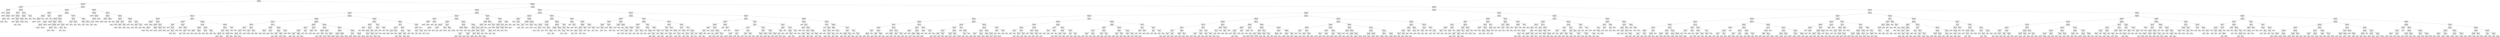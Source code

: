 digraph Tree {
node [shape=box] ;
0 [label="leaders <= 1.5\nmse = 64462.1263\nsamples = 2184\nvalue = 689.6575"] ;
1 [label="write_pct <= 35.0\nmse = 200100.7768\nsamples = 288\nvalue = 1091.1979"] ;
0 -> 1 [labeldistance=2.5, labelangle=45, headlabel="True"] ;
2 [label="write_pct <= 15.0\nmse = 125536.526\nsamples = 72\nvalue = 1748.875"] ;
1 -> 2 ;
3 [label="followers <= 0.5\nmse = 70970.0556\nsamples = 24\nvalue = 2123.6667"] ;
2 -> 3 ;
4 [label="mse = 492.071\nsamples = 13\nvalue = 1946.9231"] ;
3 -> 4 ;
5 [label="followers <= 2.0\nmse = 73713.8843\nsamples = 11\nvalue = 2332.5455"] ;
3 -> 5 ;
6 [label="mse = 3807.9184\nsamples = 7\nvalue = 2518.7143"] ;
5 -> 6 ;
7 [label="followers <= 6.0\nmse = 29253.6875\nsamples = 4\nvalue = 2006.75"] ;
5 -> 7 ;
8 [label="followers <= 4.0\nmse = 2841.5556\nsamples = 3\nvalue = 1911.6667"] ;
7 -> 8 ;
9 [label="mse = 552.25\nsamples = 2\nvalue = 1876.5"] ;
8 -> 9 ;
10 [label="mse = 0.0\nsamples = 1\nvalue = 1982.0"] ;
8 -> 10 ;
11 [label="mse = 0.0\nsamples = 1\nvalue = 2292.0"] ;
7 -> 11 ;
12 [label="write_pct <= 25.0\nmse = 47468.1662\nsamples = 48\nvalue = 1561.4792"] ;
2 -> 12 ;
13 [label="followers <= 0.5\nmse = 42684.75\nsamples = 24\nvalue = 1703.5"] ;
12 -> 13 ;
14 [label="mse = 507.7515\nsamples = 13\nvalue = 1580.3077"] ;
13 -> 14 ;
15 [label="followers <= 2.0\nmse = 53397.9008\nsamples = 11\nvalue = 1849.0909"] ;
13 -> 15 ;
16 [label="mse = 83.1429\nsamples = 7\nvalue = 1972.0"] ;
15 -> 16 ;
17 [label="followers <= 4.0\nmse = 73998.0\nsamples = 4\nvalue = 1634.0"] ;
15 -> 17 ;
18 [label="mse = 25.0\nsamples = 2\nvalue = 1365.0"] ;
17 -> 18 ;
19 [label="followers <= 6.0\nmse = 3249.0\nsamples = 2\nvalue = 1903.0"] ;
17 -> 19 ;
20 [label="mse = 0.0\nsamples = 1\nvalue = 1960.0"] ;
19 -> 20 ;
21 [label="mse = 0.0\nsamples = 1\nvalue = 1846.0"] ;
19 -> 21 ;
22 [label="followers <= 4.0\nmse = 11911.7483\nsamples = 24\nvalue = 1419.4583"] ;
12 -> 22 ;
23 [label="followers <= 2.0\nmse = 9672.2087\nsamples = 22\nvalue = 1402.8636"] ;
22 -> 23 ;
24 [label="followers <= 0.5\nmse = 479.1875\nsamples = 20\nvalue = 1433.25"] ;
23 -> 24 ;
25 [label="mse = 666.5207\nsamples = 13\nvalue = 1430.6923"] ;
24 -> 25 ;
26 [label="mse = 96.5714\nsamples = 7\nvalue = 1438.0"] ;
24 -> 26 ;
27 [label="mse = 36.0\nsamples = 2\nvalue = 1099.0"] ;
23 -> 27 ;
28 [label="followers <= 6.0\nmse = 196.0\nsamples = 2\nvalue = 1602.0"] ;
22 -> 28 ;
29 [label="mse = 0.0\nsamples = 1\nvalue = 1616.0"] ;
28 -> 29 ;
30 [label="mse = 0.0\nsamples = 1\nvalue = 1588.0"] ;
28 -> 30 ;
31 [label="write_pct <= 65.0\nmse = 32715.9066\nsamples = 216\nvalue = 871.9722"] ;
1 -> 31 ;
32 [label="write_pct <= 42.5\nmse = 16507.4822\nsamples = 120\nvalue = 996.1333"] ;
31 -> 32 ;
33 [label="followers <= 4.0\nmse = 9200.526\nsamples = 24\nvalue = 1169.125"] ;
32 -> 33 ;
34 [label="followers <= 2.0\nmse = 6664.969\nsamples = 22\nvalue = 1153.4091"] ;
33 -> 34 ;
35 [label="followers <= 0.5\nmse = 2035.9275\nsamples = 20\nvalue = 1175.35"] ;
34 -> 35 ;
36 [label="mse = 1565.1361\nsamples = 13\nvalue = 1198.3077"] ;
35 -> 36 ;
37 [label="mse = 113.6327\nsamples = 7\nvalue = 1132.7143"] ;
35 -> 37 ;
38 [label="mse = 1.0\nsamples = 2\nvalue = 934.0"] ;
34 -> 38 ;
39 [label="followers <= 6.0\nmse = 4489.0\nsamples = 2\nvalue = 1342.0"] ;
33 -> 39 ;
40 [label="mse = 0.0\nsamples = 1\nvalue = 1409.0"] ;
39 -> 40 ;
41 [label="mse = 0.0\nsamples = 1\nvalue = 1275.0"] ;
39 -> 41 ;
42 [label="followers <= 4.0\nmse = 8982.3098\nsamples = 96\nvalue = 952.8854"] ;
32 -> 42 ;
43 [label="followers <= 0.5\nmse = 6408.6145\nsamples = 88\nvalue = 937.8977"] ;
42 -> 43 ;
44 [label="write_pct <= 57.5\nmse = 4044.2703\nsamples = 52\nvalue = 977.8654"] ;
43 -> 44 ;
45 [label="write_pct <= 52.5\nmse = 4540.522\nsamples = 39\nvalue = 991.8718"] ;
44 -> 45 ;
46 [label="write_pct <= 47.5\nmse = 6481.463\nsamples = 26\nvalue = 1001.1923"] ;
45 -> 46 ;
47 [label="mse = 11094.3787\nsamples = 13\nvalue = 990.0769"] ;
46 -> 47 ;
48 [label="mse = 1621.4438\nsamples = 13\nvalue = 1012.3077"] ;
46 -> 48 ;
49 [label="mse = 137.4083\nsamples = 13\nvalue = 973.2308"] ;
45 -> 49 ;
50 [label="mse = 201.3609\nsamples = 13\nvalue = 935.8462"] ;
44 -> 50 ;
51 [label="followers <= 2.0\nmse = 4183.5278\nsamples = 36\nvalue = 880.1667"] ;
43 -> 51 ;
52 [label="write_pct <= 47.5\nmse = 2153.8202\nsamples = 28\nvalue = 905.5357"] ;
51 -> 52 ;
53 [label="mse = 170.6939\nsamples = 7\nvalue = 969.1429"] ;
52 -> 53 ;
54 [label="write_pct <= 57.5\nmse = 1016.6984\nsamples = 21\nvalue = 884.3333"] ;
52 -> 54 ;
55 [label="write_pct <= 52.5\nmse = 185.9592\nsamples = 14\nvalue = 905.4286"] ;
54 -> 55 ;
56 [label="mse = 238.6939\nsamples = 7\nvalue = 911.8571"] ;
55 -> 56 ;
57 [label="mse = 50.5714\nsamples = 7\nvalue = 899.0"] ;
55 -> 57 ;
58 [label="mse = 8.1224\nsamples = 7\nvalue = 842.1429"] ;
54 -> 58 ;
59 [label="write_pct <= 47.5\nmse = 1150.9844\nsamples = 8\nvalue = 791.375"] ;
51 -> 59 ;
60 [label="mse = 72.25\nsamples = 2\nvalue = 841.5"] ;
59 -> 60 ;
61 [label="write_pct <= 57.5\nmse = 393.8889\nsamples = 6\nvalue = 774.6667"] ;
59 -> 61 ;
62 [label="write_pct <= 52.5\nmse = 16.75\nsamples = 4\nvalue = 788.5"] ;
61 -> 62 ;
63 [label="mse = 9.0\nsamples = 2\nvalue = 785.0"] ;
62 -> 63 ;
64 [label="mse = 0.0\nsamples = 2\nvalue = 792.0"] ;
62 -> 64 ;
65 [label="mse = 0.0\nsamples = 2\nvalue = 747.0"] ;
61 -> 65 ;
66 [label="write_pct <= 52.5\nmse = 7641.6875\nsamples = 8\nvalue = 1117.75"] ;
42 -> 66 ;
67 [label="write_pct <= 47.5\nmse = 2552.75\nsamples = 4\nvalue = 1193.5"] ;
66 -> 67 ;
68 [label="followers <= 6.0\nmse = 25.0\nsamples = 2\nvalue = 1237.0"] ;
67 -> 68 ;
69 [label="mse = 0.0\nsamples = 1\nvalue = 1232.0"] ;
68 -> 69 ;
70 [label="mse = 0.0\nsamples = 1\nvalue = 1242.0"] ;
68 -> 70 ;
71 [label="followers <= 6.0\nmse = 1296.0\nsamples = 2\nvalue = 1150.0"] ;
67 -> 71 ;
72 [label="mse = 0.0\nsamples = 1\nvalue = 1186.0"] ;
71 -> 72 ;
73 [label="mse = 0.0\nsamples = 1\nvalue = 1114.0"] ;
71 -> 73 ;
74 [label="write_pct <= 57.5\nmse = 1254.5\nsamples = 4\nvalue = 1042.0"] ;
66 -> 74 ;
75 [label="followers <= 6.0\nmse = 306.25\nsamples = 2\nvalue = 1071.5"] ;
74 -> 75 ;
76 [label="mse = 0.0\nsamples = 1\nvalue = 1089.0"] ;
75 -> 76 ;
77 [label="mse = 0.0\nsamples = 1\nvalue = 1054.0"] ;
75 -> 77 ;
78 [label="followers <= 6.0\nmse = 462.25\nsamples = 2\nvalue = 1012.5"] ;
74 -> 78 ;
79 [label="mse = 0.0\nsamples = 1\nvalue = 1034.0"] ;
78 -> 79 ;
80 [label="mse = 0.0\nsamples = 1\nvalue = 991.0"] ;
78 -> 80 ;
81 [label="followers <= 0.5\nmse = 9618.9891\nsamples = 96\nvalue = 716.7708"] ;
31 -> 81 ;
82 [label="write_pct <= 75.0\nmse = 1850.2263\nsamples = 52\nvalue = 780.6538"] ;
81 -> 82 ;
83 [label="mse = 404.3669\nsamples = 13\nvalue = 843.6923"] ;
82 -> 83 ;
84 [label="write_pct <= 95.0\nmse = 566.025\nsamples = 39\nvalue = 759.641"] ;
82 -> 84 ;
85 [label="write_pct <= 85.0\nmse = 125.3314\nsamples = 26\nvalue = 774.7692"] ;
84 -> 85 ;
86 [label="mse = 177.929\nsamples = 13\nvalue = 780.3846"] ;
85 -> 86 ;
87 [label="mse = 9.6686\nsamples = 13\nvalue = 769.1538"] ;
85 -> 87 ;
88 [label="mse = 74.2367\nsamples = 13\nvalue = 729.3846"] ;
84 -> 88 ;
89 [label="write_pct <= 75.0\nmse = 8277.2438\nsamples = 44\nvalue = 641.2727"] ;
81 -> 89 ;
90 [label="followers <= 4.0\nmse = 4238.595\nsamples = 11\nvalue = 760.3636"] ;
89 -> 90 ;
91 [label="followers <= 2.0\nmse = 740.0988\nsamples = 9\nvalue = 733.1111"] ;
90 -> 91 ;
92 [label="mse = 26.5306\nsamples = 7\nvalue = 747.4286"] ;
91 -> 92 ;
93 [label="mse = 9.0\nsamples = 2\nvalue = 683.0"] ;
91 -> 93 ;
94 [label="followers <= 6.0\nmse = 1600.0\nsamples = 2\nvalue = 883.0"] ;
90 -> 94 ;
95 [label="mse = 0.0\nsamples = 1\nvalue = 923.0"] ;
94 -> 95 ;
96 [label="mse = 0.0\nsamples = 1\nvalue = 843.0"] ;
94 -> 96 ;
97 [label="followers <= 4.0\nmse = 3320.0624\nsamples = 33\nvalue = 601.5758"] ;
89 -> 97 ;
98 [label="write_pct <= 85.0\nmse = 1297.8025\nsamples = 27\nvalue = 584.1111"] ;
97 -> 98 ;
99 [label="followers <= 2.0\nmse = 200.0\nsamples = 9\nvalue = 628.3333"] ;
98 -> 99 ;
100 [label="mse = 3.3469\nsamples = 7\nvalue = 635.7143"] ;
99 -> 100 ;
101 [label="mse = 30.25\nsamples = 2\nvalue = 602.5"] ;
99 -> 101 ;
102 [label="write_pct <= 95.0\nmse = 380.0\nsamples = 18\nvalue = 562.0"] ;
98 -> 102 ;
103 [label="followers <= 2.0\nmse = 78.2222\nsamples = 9\nvalue = 580.0"] ;
102 -> 103 ;
104 [label="mse = 0.4898\nsamples = 7\nvalue = 584.7143"] ;
103 -> 104 ;
105 [label="mse = 0.25\nsamples = 2\nvalue = 563.5"] ;
103 -> 105 ;
106 [label="followers <= 2.0\nmse = 33.7778\nsamples = 9\nvalue = 544.0"] ;
102 -> 106 ;
107 [label="mse = 5.551\nsamples = 7\nvalue = 546.8571"] ;
106 -> 107 ;
108 [label="mse = 4.0\nsamples = 2\nvalue = 534.0"] ;
106 -> 108 ;
109 [label="write_pct <= 85.0\nmse = 4871.1389\nsamples = 6\nvalue = 680.1667"] ;
97 -> 109 ;
110 [label="followers <= 6.0\nmse = 272.25\nsamples = 2\nvalue = 767.5"] ;
109 -> 110 ;
111 [label="mse = 0.0\nsamples = 1\nvalue = 784.0"] ;
110 -> 111 ;
112 [label="mse = 0.0\nsamples = 1\nvalue = 751.0"] ;
110 -> 112 ;
113 [label="write_pct <= 95.0\nmse = 1450.25\nsamples = 4\nvalue = 636.5"] ;
109 -> 113 ;
114 [label="followers <= 6.0\nmse = 240.25\nsamples = 2\nvalue = 671.5"] ;
113 -> 114 ;
115 [label="mse = 0.0\nsamples = 1\nvalue = 687.0"] ;
114 -> 115 ;
116 [label="mse = 0.0\nsamples = 1\nvalue = 656.0"] ;
114 -> 116 ;
117 [label="followers <= 6.0\nmse = 210.25\nsamples = 2\nvalue = 601.5"] ;
113 -> 117 ;
118 [label="mse = 0.0\nsamples = 1\nvalue = 616.0"] ;
117 -> 118 ;
119 [label="mse = 0.0\nsamples = 1\nvalue = 587.0"] ;
117 -> 119 ;
120 [label="leaders <= 5.5\nmse = 15647.2358\nsamples = 1896\nvalue = 628.664"] ;
0 -> 120 [labeldistance=2.5, labelangle=-45, headlabel="False"] ;
121 [label="followers <= 8.5\nmse = 32858.76\nsamples = 636\nvalue = 710.3333"] ;
120 -> 121 ;
122 [label="write_pct <= 75.0\nmse = 7181.9209\nsamples = 468\nvalue = 669.6603"] ;
121 -> 122 ;
123 [label="leaders <= 2.5\nmse = 6451.6048\nsamples = 351\nvalue = 695.416"] ;
122 -> 123 ;
124 [label="followers <= 1.0\nmse = 10077.1706\nsamples = 126\nvalue = 742.8333"] ;
123 -> 124 ;
125 [label="write_pct <= 25.0\nmse = 3875.1358\nsamples = 54\nvalue = 796.7778"] ;
124 -> 125 ;
126 [label="write_pct <= 15.0\nmse = 1990.0556\nsamples = 12\nvalue = 694.3333"] ;
125 -> 126 ;
127 [label="mse = 19.4722\nsamples = 6\nvalue = 649.8333"] ;
126 -> 127 ;
128 [label="mse = 0.1389\nsamples = 6\nvalue = 738.8333"] ;
126 -> 128 ;
129 [label="write_pct <= 52.5\nmse = 558.4739\nsamples = 42\nvalue = 826.0476"] ;
125 -> 129 ;
130 [label="write_pct <= 42.5\nmse = 322.9844\nsamples = 24\nvalue = 814.375"] ;
129 -> 130 ;
131 [label="write_pct <= 35.0\nmse = 383.5764\nsamples = 12\nvalue = 825.4167"] ;
130 -> 131 ;
132 [label="mse = 0.1389\nsamples = 6\nvalue = 805.8333"] ;
131 -> 132 ;
133 [label="mse = 0.0\nsamples = 6\nvalue = 845.0"] ;
131 -> 133 ;
134 [label="write_pct <= 47.5\nmse = 18.5556\nsamples = 12\nvalue = 803.3333"] ;
130 -> 134 ;
135 [label="mse = 29.0\nsamples = 6\nvalue = 802.0"] ;
134 -> 135 ;
136 [label="mse = 4.5556\nsamples = 6\nvalue = 804.6667"] ;
134 -> 136 ;
137 [label="write_pct <= 65.0\nmse = 448.571\nsamples = 18\nvalue = 841.6111"] ;
129 -> 137 ;
138 [label="write_pct <= 57.5\nmse = 120.9722\nsamples = 12\nvalue = 855.1667"] ;
137 -> 138 ;
139 [label="mse = 8.5556\nsamples = 6\nvalue = 864.3333"] ;
138 -> 139 ;
140 [label="mse = 65.3333\nsamples = 6\nvalue = 846.0"] ;
138 -> 140 ;
141 [label="mse = 1.25\nsamples = 6\nvalue = 814.5"] ;
137 -> 141 ;
142 [label="followers <= 3.0\nmse = 10909.3177\nsamples = 72\nvalue = 702.375"] ;
124 -> 142 ;
143 [label="write_pct <= 42.5\nmse = 201.7254\nsamples = 45\nvalue = 628.9111"] ;
142 -> 143 ;
144 [label="write_pct <= 15.0\nmse = 188.36\nsamples = 20\nvalue = 635.8"] ;
143 -> 144 ;
145 [label="mse = 13.84\nsamples = 5\nvalue = 613.6"] ;
144 -> 145 ;
146 [label="write_pct <= 25.0\nmse = 27.4933\nsamples = 15\nvalue = 643.2"] ;
144 -> 146 ;
147 [label="mse = 1.6\nsamples = 5\nvalue = 637.0"] ;
146 -> 147 ;
148 [label="write_pct <= 35.0\nmse = 11.61\nsamples = 10\nvalue = 646.3"] ;
146 -> 148 ;
149 [label="mse = 18.8\nsamples = 5\nvalue = 645.0"] ;
148 -> 149 ;
150 [label="mse = 1.04\nsamples = 5\nvalue = 647.6"] ;
148 -> 150 ;
151 [label="write_pct <= 52.5\nmse = 144.08\nsamples = 25\nvalue = 623.4"] ;
143 -> 151 ;
152 [label="write_pct <= 47.5\nmse = 12.76\nsamples = 10\nvalue = 611.8"] ;
151 -> 152 ;
153 [label="mse = 8.24\nsamples = 5\nvalue = 613.6"] ;
152 -> 153 ;
154 [label="mse = 10.8\nsamples = 5\nvalue = 610.0"] ;
152 -> 154 ;
155 [label="write_pct <= 65.0\nmse = 82.1156\nsamples = 15\nvalue = 631.1333"] ;
151 -> 155 ;
156 [label="write_pct <= 57.5\nmse = 19.4\nsamples = 10\nvalue = 637.0"] ;
155 -> 156 ;
157 [label="mse = 0.56\nsamples = 5\nvalue = 641.2"] ;
156 -> 157 ;
158 [label="mse = 2.96\nsamples = 5\nvalue = 632.8"] ;
156 -> 158 ;
159 [label="mse = 1.04\nsamples = 5\nvalue = 619.4"] ;
155 -> 159 ;
160 [label="write_pct <= 42.5\nmse = 4768.8916\nsamples = 27\nvalue = 824.8148"] ;
142 -> 160 ;
161 [label="write_pct <= 25.0\nmse = 1218.9167\nsamples = 12\nvalue = 894.5"] ;
160 -> 161 ;
162 [label="write_pct <= 15.0\nmse = 429.5556\nsamples = 6\nvalue = 923.3333"] ;
161 -> 162 ;
163 [label="followers <= 5.0\nmse = 408.6667\nsamples = 3\nvalue = 938.0"] ;
162 -> 163 ;
164 [label="mse = 25.0\nsamples = 2\nvalue = 924.0"] ;
163 -> 164 ;
165 [label="mse = 0.0\nsamples = 1\nvalue = 966.0"] ;
163 -> 165 ;
166 [label="followers <= 5.0\nmse = 20.2222\nsamples = 3\nvalue = 908.6667"] ;
162 -> 166 ;
167 [label="mse = 0.25\nsamples = 2\nvalue = 905.5"] ;
166 -> 167 ;
168 [label="mse = 0.0\nsamples = 1\nvalue = 915.0"] ;
166 -> 168 ;
169 [label="write_pct <= 35.0\nmse = 345.5556\nsamples = 6\nvalue = 865.6667"] ;
161 -> 169 ;
170 [label="followers <= 5.0\nmse = 10.6667\nsamples = 3\nvalue = 884.0"] ;
169 -> 170 ;
171 [label="mse = 16.0\nsamples = 2\nvalue = 884.0"] ;
170 -> 171 ;
172 [label="mse = 0.0\nsamples = 1\nvalue = 884.0"] ;
170 -> 172 ;
173 [label="followers <= 5.0\nmse = 8.2222\nsamples = 3\nvalue = 847.3333"] ;
169 -> 173 ;
174 [label="mse = 4.0\nsamples = 2\nvalue = 849.0"] ;
173 -> 174 ;
175 [label="mse = 0.0\nsamples = 1\nvalue = 844.0"] ;
173 -> 175 ;
176 [label="write_pct <= 65.0\nmse = 616.1956\nsamples = 15\nvalue = 769.0667"] ;
160 -> 176 ;
177 [label="followers <= 5.0\nmse = 211.2222\nsamples = 12\nvalue = 779.3333"] ;
176 -> 177 ;
178 [label="write_pct <= 57.5\nmse = 202.0\nsamples = 8\nvalue = 783.5"] ;
177 -> 178 ;
179 [label="write_pct <= 52.5\nmse = 229.2222\nsamples = 6\nvalue = 786.6667"] ;
178 -> 179 ;
180 [label="mse = 131.1875\nsamples = 4\nvalue = 778.25"] ;
179 -> 180 ;
181 [label="mse = 0.25\nsamples = 2\nvalue = 803.5"] ;
179 -> 181 ;
182 [label="mse = 0.0\nsamples = 2\nvalue = 774.0"] ;
178 -> 182 ;
183 [label="write_pct <= 57.5\nmse = 125.5\nsamples = 4\nvalue = 771.0"] ;
177 -> 183 ;
184 [label="write_pct <= 52.5\nmse = 122.8889\nsamples = 3\nvalue = 774.3333"] ;
183 -> 184 ;
185 [label="mse = 64.0\nsamples = 2\nvalue = 768.0"] ;
184 -> 185 ;
186 [label="mse = 0.0\nsamples = 1\nvalue = 787.0"] ;
184 -> 186 ;
187 [label="mse = 0.0\nsamples = 1\nvalue = 761.0"] ;
183 -> 187 ;
188 [label="followers <= 5.0\nmse = 128.0\nsamples = 3\nvalue = 728.0"] ;
176 -> 188 ;
189 [label="mse = 0.0\nsamples = 2\nvalue = 736.0"] ;
188 -> 189 ;
190 [label="mse = 0.0\nsamples = 1\nvalue = 712.0"] ;
188 -> 190 ;
191 [label="followers <= 4.5\nmse = 2457.0788\nsamples = 225\nvalue = 668.8622"] ;
123 -> 191 ;
192 [label="leaders <= 3.5\nmse = 2060.5402\nsamples = 180\nvalue = 658.3556"] ;
191 -> 192 ;
193 [label="write_pct <= 42.5\nmse = 911.1757\nsamples = 72\nvalue = 691.1806"] ;
192 -> 193 ;
194 [label="followers <= 2.0\nmse = 690.9219\nsamples = 32\nvalue = 715.125"] ;
193 -> 194 ;
195 [label="write_pct <= 35.0\nmse = 40.5625\nsamples = 16\nvalue = 740.75"] ;
194 -> 195 ;
196 [label="write_pct <= 25.0\nmse = 4.8542\nsamples = 12\nvalue = 744.25"] ;
195 -> 196 ;
197 [label="write_pct <= 15.0\nmse = 1.2344\nsamples = 8\nvalue = 745.625"] ;
196 -> 197 ;
198 [label="mse = 0.1875\nsamples = 4\nvalue = 744.75"] ;
197 -> 198 ;
199 [label="mse = 0.75\nsamples = 4\nvalue = 746.5"] ;
197 -> 199 ;
200 [label="mse = 0.75\nsamples = 4\nvalue = 741.5"] ;
196 -> 200 ;
201 [label="mse = 0.6875\nsamples = 4\nvalue = 730.25"] ;
195 -> 201 ;
202 [label="write_pct <= 25.0\nmse = 28.0\nsamples = 16\nvalue = 689.5"] ;
194 -> 202 ;
203 [label="write_pct <= 15.0\nmse = 27.0\nsamples = 8\nvalue = 687.0"] ;
202 -> 203 ;
204 [label="mse = 27.1875\nsamples = 4\nvalue = 688.25"] ;
203 -> 204 ;
205 [label="mse = 23.6875\nsamples = 4\nvalue = 685.75"] ;
203 -> 205 ;
206 [label="write_pct <= 35.0\nmse = 16.5\nsamples = 8\nvalue = 692.0"] ;
202 -> 206 ;
207 [label="mse = 26.25\nsamples = 4\nvalue = 693.5"] ;
206 -> 207 ;
208 [label="mse = 2.25\nsamples = 4\nvalue = 690.5"] ;
206 -> 208 ;
209 [label="write_pct <= 52.5\nmse = 261.7744\nsamples = 40\nvalue = 672.025"] ;
193 -> 209 ;
210 [label="followers <= 2.0\nmse = 78.0586\nsamples = 16\nvalue = 659.9375"] ;
209 -> 210 ;
211 [label="write_pct <= 47.5\nmse = 10.6094\nsamples = 8\nvalue = 667.125"] ;
210 -> 211 ;
212 [label="mse = 6.1875\nsamples = 4\nvalue = 669.75"] ;
211 -> 212 ;
213 [label="mse = 1.25\nsamples = 4\nvalue = 664.5"] ;
211 -> 213 ;
214 [label="write_pct <= 47.5\nmse = 42.1875\nsamples = 8\nvalue = 652.75"] ;
210 -> 214 ;
215 [label="mse = 31.5\nsamples = 4\nvalue = 649.0"] ;
214 -> 215 ;
216 [label="mse = 24.75\nsamples = 4\nvalue = 656.5"] ;
214 -> 216 ;
217 [label="write_pct <= 65.0\nmse = 221.9097\nsamples = 24\nvalue = 680.0833"] ;
209 -> 217 ;
218 [label="followers <= 2.0\nmse = 73.6875\nsamples = 16\nvalue = 688.75"] ;
217 -> 218 ;
219 [label="write_pct <= 57.5\nmse = 69.0\nsamples = 8\nvalue = 695.0"] ;
218 -> 219 ;
220 [label="mse = 7.5\nsamples = 4\nvalue = 703.0"] ;
219 -> 220 ;
221 [label="mse = 2.5\nsamples = 4\nvalue = 687.0"] ;
219 -> 221 ;
222 [label="write_pct <= 57.5\nmse = 0.25\nsamples = 8\nvalue = 682.5"] ;
218 -> 222 ;
223 [label="mse = 0.1875\nsamples = 4\nvalue = 682.25"] ;
222 -> 223 ;
224 [label="mse = 0.1875\nsamples = 4\nvalue = 682.75"] ;
222 -> 224 ;
225 [label="followers <= 2.0\nmse = 67.6875\nsamples = 8\nvalue = 662.75"] ;
217 -> 225 ;
226 [label="mse = 0.6875\nsamples = 4\nvalue = 654.75"] ;
225 -> 226 ;
227 [label="mse = 6.6875\nsamples = 4\nvalue = 670.75"] ;
225 -> 227 ;
228 [label="followers <= 0.5\nmse = 1629.5826\nsamples = 108\nvalue = 636.4722"] ;
192 -> 228 ;
229 [label="write_pct <= 52.5\nmse = 206.8765\nsamples = 18\nvalue = 598.1111"] ;
228 -> 229 ;
230 [label="write_pct <= 42.5\nmse = 179.1875\nsamples = 12\nvalue = 591.75"] ;
229 -> 230 ;
231 [label="write_pct <= 25.0\nmse = 126.2344\nsamples = 8\nvalue = 598.625"] ;
230 -> 231 ;
232 [label="write_pct <= 15.0\nmse = 49.0\nsamples = 4\nvalue = 589.0"] ;
231 -> 232 ;
233 [label="mse = 0.0\nsamples = 2\nvalue = 582.0"] ;
232 -> 233 ;
234 [label="mse = 0.0\nsamples = 2\nvalue = 596.0"] ;
232 -> 234 ;
235 [label="write_pct <= 35.0\nmse = 18.1875\nsamples = 4\nvalue = 608.25"] ;
231 -> 235 ;
236 [label="mse = 0.0\nsamples = 2\nvalue = 604.0"] ;
235 -> 236 ;
237 [label="mse = 0.25\nsamples = 2\nvalue = 612.5"] ;
235 -> 237 ;
238 [label="write_pct <= 47.5\nmse = 1.5\nsamples = 4\nvalue = 578.0"] ;
230 -> 238 ;
239 [label="mse = 1.0\nsamples = 2\nvalue = 579.0"] ;
238 -> 239 ;
240 [label="mse = 0.0\nsamples = 2\nvalue = 577.0"] ;
238 -> 240 ;
241 [label="write_pct <= 65.0\nmse = 19.4722\nsamples = 6\nvalue = 610.8333"] ;
229 -> 241 ;
242 [label="write_pct <= 57.5\nmse = 3.6875\nsamples = 4\nvalue = 613.75"] ;
241 -> 242 ;
243 [label="mse = 0.25\nsamples = 2\nvalue = 615.5"] ;
242 -> 243 ;
244 [label="mse = 1.0\nsamples = 2\nvalue = 612.0"] ;
242 -> 244 ;
245 [label="mse = 0.0\nsamples = 2\nvalue = 605.0"] ;
241 -> 245 ;
246 [label="followers <= 1.5\nmse = 1560.9458\nsamples = 90\nvalue = 644.1444"] ;
228 -> 246 ;
247 [label="write_pct <= 35.0\nmse = 1329.7284\nsamples = 18\nvalue = 704.2222"] ;
246 -> 247 ;
248 [label="write_pct <= 15.0\nmse = 169.8889\nsamples = 6\nvalue = 750.6667"] ;
247 -> 248 ;
249 [label="mse = 0.0\nsamples = 2\nvalue = 769.0"] ;
248 -> 249 ;
250 [label="write_pct <= 25.0\nmse = 2.75\nsamples = 4\nvalue = 741.5"] ;
248 -> 250 ;
251 [label="mse = 1.0\nsamples = 2\nvalue = 740.0"] ;
250 -> 251 ;
252 [label="mse = 0.0\nsamples = 2\nvalue = 743.0"] ;
250 -> 252 ;
253 [label="write_pct <= 42.5\nmse = 291.8333\nsamples = 12\nvalue = 681.0"] ;
247 -> 253 ;
254 [label="mse = 0.25\nsamples = 2\nvalue = 708.5"] ;
253 -> 254 ;
255 [label="write_pct <= 52.5\nmse = 168.65\nsamples = 10\nvalue = 675.5"] ;
253 -> 255 ;
256 [label="mse = 101.6875\nsamples = 4\nvalue = 662.75"] ;
255 -> 256 ;
257 [label="mse = 32.6667\nsamples = 6\nvalue = 684.0"] ;
255 -> 257 ;
258 [label="followers <= 2.5\nmse = 490.8316\nsamples = 72\nvalue = 629.125"] ;
246 -> 258 ;
259 [label="write_pct <= 52.5\nmse = 230.6173\nsamples = 27\nvalue = 650.1111"] ;
258 -> 259 ;
260 [label="write_pct <= 42.5\nmse = 210.8025\nsamples = 18\nvalue = 643.5556"] ;
259 -> 260 ;
261 [label="mse = 47.0833\nsamples = 12\nvalue = 652.5"] ;
260 -> 261 ;
262 [label="mse = 58.2222\nsamples = 6\nvalue = 625.6667"] ;
260 -> 262 ;
263 [label="write_pct <= 65.0\nmse = 12.3951\nsamples = 9\nvalue = 663.2222"] ;
259 -> 263 ;
264 [label="mse = 0.4722\nsamples = 6\nvalue = 661.8333"] ;
263 -> 264 ;
265 [label="mse = 24.6667\nsamples = 3\nvalue = 666.0"] ;
263 -> 265 ;
266 [label="write_pct <= 42.5\nmse = 224.16\nsamples = 45\nvalue = 616.5333"] ;
258 -> 266 ;
267 [label="followers <= 3.5\nmse = 75.29\nsamples = 20\nvalue = 624.1"] ;
266 -> 267 ;
268 [label="mse = 17.9844\nsamples = 8\nvalue = 615.375"] ;
267 -> 268 ;
269 [label="mse = 28.9097\nsamples = 12\nvalue = 629.9167"] ;
267 -> 269 ;
270 [label="write_pct <= 52.5\nmse = 260.8096\nsamples = 25\nvalue = 610.48"] ;
266 -> 270 ;
271 [label="mse = 77.41\nsamples = 10\nvalue = 592.7"] ;
270 -> 271 ;
272 [label="mse = 31.8222\nsamples = 15\nvalue = 622.3333"] ;
270 -> 272 ;
273 [label="write_pct <= 42.5\nmse = 1835.4321\nsamples = 45\nvalue = 710.8889"] ;
191 -> 273 ;
274 [label="followers <= 7.5\nmse = 1440.2275\nsamples = 20\nvalue = 743.85"] ;
273 -> 274 ;
275 [label="write_pct <= 15.0\nmse = 220.7148\nsamples = 16\nvalue = 727.3125"] ;
274 -> 275 ;
276 [label="leaders <= 4.0\nmse = 110.6875\nsamples = 4\nvalue = 746.75"] ;
275 -> 276 ;
277 [label="mse = 1.0\nsamples = 2\nvalue = 737.0"] ;
276 -> 277 ;
278 [label="mse = 30.25\nsamples = 2\nvalue = 756.5"] ;
276 -> 278 ;
279 [label="write_pct <= 35.0\nmse = 89.4722\nsamples = 12\nvalue = 720.8333"] ;
275 -> 279 ;
280 [label="followers <= 6.0\nmse = 28.1875\nsamples = 8\nvalue = 726.75"] ;
279 -> 280 ;
281 [label="write_pct <= 25.0\nmse = 1.1875\nsamples = 4\nvalue = 722.75"] ;
280 -> 281 ;
282 [label="mse = 0.25\nsamples = 2\nvalue = 723.5"] ;
281 -> 282 ;
283 [label="mse = 1.0\nsamples = 2\nvalue = 722.0"] ;
281 -> 283 ;
284 [label="write_pct <= 25.0\nmse = 23.1875\nsamples = 4\nvalue = 730.75"] ;
280 -> 284 ;
285 [label="mse = 0.25\nsamples = 2\nvalue = 735.5"] ;
284 -> 285 ;
286 [label="mse = 1.0\nsamples = 2\nvalue = 726.0"] ;
284 -> 286 ;
287 [label="followers <= 6.0\nmse = 2.0\nsamples = 4\nvalue = 709.0"] ;
279 -> 287 ;
288 [label="mse = 4.0\nsamples = 2\nvalue = 709.0"] ;
287 -> 288 ;
289 [label="mse = 0.0\nsamples = 2\nvalue = 709.0"] ;
287 -> 289 ;
290 [label="write_pct <= 25.0\nmse = 848.5\nsamples = 4\nvalue = 810.0"] ;
274 -> 290 ;
291 [label="write_pct <= 15.0\nmse = 182.25\nsamples = 2\nvalue = 836.5"] ;
290 -> 291 ;
292 [label="mse = 0.0\nsamples = 1\nvalue = 850.0"] ;
291 -> 292 ;
293 [label="mse = 0.0\nsamples = 1\nvalue = 823.0"] ;
291 -> 293 ;
294 [label="write_pct <= 35.0\nmse = 110.25\nsamples = 2\nvalue = 783.5"] ;
290 -> 294 ;
295 [label="mse = 0.0\nsamples = 1\nvalue = 794.0"] ;
294 -> 295 ;
296 [label="mse = 0.0\nsamples = 1\nvalue = 773.0"] ;
294 -> 296 ;
297 [label="followers <= 7.5\nmse = 587.1296\nsamples = 25\nvalue = 684.52"] ;
273 -> 297 ;
298 [label="write_pct <= 52.5\nmse = 174.64\nsamples = 20\nvalue = 674.4"] ;
297 -> 298 ;
299 [label="write_pct <= 47.5\nmse = 14.1094\nsamples = 8\nvalue = 661.875"] ;
298 -> 299 ;
300 [label="leaders <= 4.0\nmse = 10.25\nsamples = 4\nvalue = 664.5"] ;
299 -> 300 ;
301 [label="mse = 6.25\nsamples = 2\nvalue = 666.5"] ;
300 -> 301 ;
302 [label="mse = 6.25\nsamples = 2\nvalue = 662.5"] ;
300 -> 302 ;
303 [label="leaders <= 4.0\nmse = 4.1875\nsamples = 4\nvalue = 659.25"] ;
299 -> 303 ;
304 [label="mse = 1.0\nsamples = 2\nvalue = 660.0"] ;
303 -> 304 ;
305 [label="mse = 6.25\nsamples = 2\nvalue = 658.5"] ;
303 -> 305 ;
306 [label="write_pct <= 65.0\nmse = 107.3542\nsamples = 12\nvalue = 682.75"] ;
298 -> 306 ;
307 [label="leaders <= 4.0\nmse = 7.4844\nsamples = 8\nvalue = 688.625"] ;
306 -> 307 ;
308 [label="write_pct <= 57.5\nmse = 2.6875\nsamples = 4\nvalue = 686.75"] ;
307 -> 308 ;
309 [label="mse = 0.0\nsamples = 2\nvalue = 688.0"] ;
308 -> 309 ;
310 [label="mse = 2.25\nsamples = 2\nvalue = 685.5"] ;
308 -> 310 ;
311 [label="write_pct <= 57.5\nmse = 5.25\nsamples = 4\nvalue = 690.5"] ;
307 -> 311 ;
312 [label="mse = 0.25\nsamples = 2\nvalue = 692.5"] ;
311 -> 312 ;
313 [label="mse = 2.25\nsamples = 2\nvalue = 688.5"] ;
311 -> 313 ;
314 [label="leaders <= 4.0\nmse = 100.0\nsamples = 4\nvalue = 671.0"] ;
306 -> 314 ;
315 [label="mse = 0.0\nsamples = 2\nvalue = 661.0"] ;
314 -> 315 ;
316 [label="mse = 0.0\nsamples = 2\nvalue = 681.0"] ;
314 -> 316 ;
317 [label="write_pct <= 65.0\nmse = 188.8\nsamples = 5\nvalue = 725.0"] ;
297 -> 317 ;
318 [label="write_pct <= 52.5\nmse = 165.6875\nsamples = 4\nvalue = 728.75"] ;
317 -> 318 ;
319 [label="write_pct <= 47.5\nmse = 121.0\nsamples = 2\nvalue = 721.0"] ;
318 -> 319 ;
320 [label="mse = 0.0\nsamples = 1\nvalue = 732.0"] ;
319 -> 320 ;
321 [label="mse = 0.0\nsamples = 1\nvalue = 710.0"] ;
319 -> 321 ;
322 [label="write_pct <= 57.5\nmse = 90.25\nsamples = 2\nvalue = 736.5"] ;
318 -> 322 ;
323 [label="mse = 0.0\nsamples = 1\nvalue = 746.0"] ;
322 -> 323 ;
324 [label="mse = 0.0\nsamples = 1\nvalue = 727.0"] ;
322 -> 324 ;
325 [label="mse = 0.0\nsamples = 1\nvalue = 710.0"] ;
317 -> 325 ;
326 [label="write_pct <= 95.0\nmse = 1412.5976\nsamples = 117\nvalue = 592.3932"] ;
122 -> 326 ;
327 [label="followers <= 0.5\nmse = 1305.2737\nsamples = 78\nvalue = 604.2692"] ;
326 -> 327 ;
328 [label="leaders <= 3.0\nmse = 2729.1094\nsamples = 16\nvalue = 627.125"] ;
327 -> 328 ;
329 [label="write_pct <= 85.0\nmse = 1303.1875\nsamples = 12\nvalue = 651.25"] ;
328 -> 329 ;
330 [label="mse = 1.8889\nsamples = 6\nvalue = 687.3333"] ;
329 -> 330 ;
331 [label="mse = 0.4722\nsamples = 6\nvalue = 615.1667"] ;
329 -> 331 ;
332 [label="write_pct <= 85.0\nmse = 22.6875\nsamples = 4\nvalue = 554.75"] ;
328 -> 332 ;
333 [label="mse = 0.25\nsamples = 2\nvalue = 559.5"] ;
332 -> 333 ;
334 [label="mse = 0.0\nsamples = 2\nvalue = 550.0"] ;
332 -> 334 ;
335 [label="followers <= 2.5\nmse = 768.2334\nsamples = 62\nvalue = 598.371"] ;
327 -> 335 ;
336 [label="leaders <= 3.5\nmse = 582.1684\nsamples = 28\nvalue = 584.2143"] ;
335 -> 336 ;
337 [label="write_pct <= 85.0\nmse = 171.5062\nsamples = 18\nvalue = 568.2222"] ;
336 -> 337 ;
338 [label="followers <= 1.5\nmse = 115.5802\nsamples = 9\nvalue = 578.5556"] ;
337 -> 338 ;
339 [label="mse = 2.25\nsamples = 4\nvalue = 590.5"] ;
338 -> 339 ;
340 [label="mse = 0.8\nsamples = 5\nvalue = 569.0"] ;
338 -> 340 ;
341 [label="leaders <= 2.5\nmse = 13.8765\nsamples = 9\nvalue = 557.8889"] ;
337 -> 341 ;
342 [label="mse = 0.24\nsamples = 5\nvalue = 554.6"] ;
341 -> 342 ;
343 [label="mse = 0.5\nsamples = 4\nvalue = 562.0"] ;
341 -> 343 ;
344 [label="write_pct <= 85.0\nmse = 32.4\nsamples = 10\nvalue = 613.0"] ;
336 -> 344 ;
345 [label="followers <= 1.5\nmse = 12.24\nsamples = 5\nvalue = 617.4"] ;
344 -> 345 ;
346 [label="mse = 2.25\nsamples = 2\nvalue = 621.5"] ;
345 -> 346 ;
347 [label="mse = 0.2222\nsamples = 3\nvalue = 614.6667"] ;
345 -> 347 ;
348 [label="followers <= 1.5\nmse = 13.84\nsamples = 5\nvalue = 608.6"] ;
344 -> 348 ;
349 [label="mse = 1.0\nsamples = 2\nvalue = 613.0"] ;
348 -> 349 ;
350 [label="mse = 0.8889\nsamples = 3\nvalue = 605.6667"] ;
348 -> 350 ;
351 [label="leaders <= 2.5\nmse = 620.4991\nsamples = 34\nvalue = 610.0294"] ;
335 -> 351 ;
352 [label="write_pct <= 85.0\nmse = 386.5833\nsamples = 6\nvalue = 638.5"] ;
351 -> 352 ;
353 [label="followers <= 5.0\nmse = 152.8889\nsamples = 3\nvalue = 653.3333"] ;
352 -> 353 ;
354 [label="mse = 4.0\nsamples = 2\nvalue = 662.0"] ;
353 -> 354 ;
355 [label="mse = 0.0\nsamples = 1\nvalue = 636.0"] ;
353 -> 355 ;
356 [label="followers <= 5.0\nmse = 180.2222\nsamples = 3\nvalue = 623.6667"] ;
352 -> 356 ;
357 [label="mse = 9.0\nsamples = 2\nvalue = 633.0"] ;
356 -> 357 ;
358 [label="mse = 0.0\nsamples = 1\nvalue = 605.0"] ;
356 -> 358 ;
359 [label="followers <= 6.0\nmse = 459.7092\nsamples = 28\nvalue = 603.9286"] ;
351 -> 359 ;
360 [label="leaders <= 3.5\nmse = 338.6281\nsamples = 22\nvalue = 597.0909"] ;
359 -> 360 ;
361 [label="followers <= 4.0\nmse = 121.8542\nsamples = 12\nvalue = 611.75"] ;
360 -> 361 ;
362 [label="write_pct <= 85.0\nmse = 19.75\nsamples = 8\nvalue = 618.5"] ;
361 -> 362 ;
363 [label="mse = 0.1875\nsamples = 4\nvalue = 622.75"] ;
362 -> 363 ;
364 [label="mse = 3.1875\nsamples = 4\nvalue = 614.25"] ;
362 -> 364 ;
365 [label="write_pct <= 85.0\nmse = 52.6875\nsamples = 4\nvalue = 598.25"] ;
361 -> 365 ;
366 [label="mse = 0.25\nsamples = 2\nvalue = 605.5"] ;
365 -> 366 ;
367 [label="mse = 0.0\nsamples = 2\nvalue = 591.0"] ;
365 -> 367 ;
368 [label="write_pct <= 85.0\nmse = 31.45\nsamples = 10\nvalue = 579.5"] ;
360 -> 368 ;
369 [label="leaders <= 4.5\nmse = 40.56\nsamples = 5\nvalue = 582.8"] ;
368 -> 369 ;
370 [label="mse = 16.2222\nsamples = 3\nvalue = 587.3333"] ;
369 -> 370 ;
371 [label="mse = 0.0\nsamples = 2\nvalue = 576.0"] ;
369 -> 371 ;
372 [label="followers <= 3.5\nmse = 0.56\nsamples = 5\nvalue = 576.2"] ;
368 -> 372 ;
373 [label="mse = 0.25\nsamples = 2\nvalue = 575.5"] ;
372 -> 373 ;
374 [label="mse = 0.2222\nsamples = 3\nvalue = 576.6667"] ;
372 -> 374 ;
375 [label="followers <= 7.5\nmse = 103.6667\nsamples = 6\nvalue = 629.0"] ;
359 -> 375 ;
376 [label="write_pct <= 85.0\nmse = 6.6875\nsamples = 4\nvalue = 623.75"] ;
375 -> 376 ;
377 [label="mse = 1.0\nsamples = 2\nvalue = 626.0"] ;
376 -> 377 ;
378 [label="mse = 2.25\nsamples = 2\nvalue = 621.5"] ;
376 -> 378 ;
379 [label="write_pct <= 85.0\nmse = 132.25\nsamples = 2\nvalue = 639.5"] ;
375 -> 379 ;
380 [label="mse = 0.0\nsamples = 1\nvalue = 651.0"] ;
379 -> 380 ;
381 [label="mse = 0.0\nsamples = 1\nvalue = 628.0"] ;
379 -> 381 ;
382 [label="followers <= 2.5\nmse = 780.9993\nsamples = 39\nvalue = 568.641"] ;
326 -> 382 ;
383 [label="leaders <= 3.5\nmse = 559.8347\nsamples = 22\nvalue = 552.2727"] ;
382 -> 383 ;
384 [label="leaders <= 2.5\nmse = 1.3067\nsamples = 15\nvalue = 539.6"] ;
383 -> 384 ;
385 [label="followers <= 1.0\nmse = 0.2645\nsamples = 11\nvalue = 539.0909"] ;
384 -> 385 ;
386 [label="mse = 0.3333\nsamples = 6\nvalue = 539.0"] ;
385 -> 386 ;
387 [label="mse = 0.16\nsamples = 5\nvalue = 539.2"] ;
385 -> 387 ;
388 [label="mse = 1.5\nsamples = 4\nvalue = 541.0"] ;
384 -> 388 ;
389 [label="followers <= 0.5\nmse = 675.102\nsamples = 7\nvalue = 579.4286"] ;
383 -> 389 ;
390 [label="mse = 0.25\nsamples = 2\nvalue = 539.5"] ;
389 -> 390 ;
391 [label="followers <= 1.5\nmse = 52.24\nsamples = 5\nvalue = 595.4"] ;
389 -> 391 ;
392 [label="mse = 81.0\nsamples = 2\nvalue = 590.0"] ;
391 -> 392 ;
393 [label="mse = 0.6667\nsamples = 3\nvalue = 599.0"] ;
391 -> 393 ;
394 [label="followers <= 6.5\nmse = 271.7924\nsamples = 17\nvalue = 589.8235"] ;
382 -> 394 ;
395 [label="leaders <= 3.5\nmse = 266.6786\nsamples = 14\nvalue = 586.5"] ;
394 -> 395 ;
396 [label="followers <= 4.5\nmse = 217.9506\nsamples = 9\nvalue = 594.7778"] ;
395 -> 396 ;
397 [label="followers <= 3.5\nmse = 11.6667\nsamples = 6\nvalue = 605.0"] ;
396 -> 397 ;
398 [label="mse = 14.6875\nsamples = 4\nvalue = 604.25"] ;
397 -> 398 ;
399 [label="mse = 2.25\nsamples = 2\nvalue = 606.5"] ;
397 -> 399 ;
400 [label="followers <= 5.5\nmse = 3.5556\nsamples = 3\nvalue = 574.3333"] ;
396 -> 400 ;
401 [label="mse = 0.0\nsamples = 2\nvalue = 573.0"] ;
400 -> 401 ;
402 [label="mse = 0.0\nsamples = 1\nvalue = 577.0"] ;
400 -> 402 ;
403 [label="leaders <= 4.5\nmse = 9.04\nsamples = 5\nvalue = 571.6"] ;
395 -> 403 ;
404 [label="mse = 0.6667\nsamples = 3\nvalue = 571.0"] ;
403 -> 404 ;
405 [label="mse = 20.25\nsamples = 2\nvalue = 572.5"] ;
403 -> 405 ;
406 [label="leaders <= 4.5\nmse = 3.5556\nsamples = 3\nvalue = 605.3333"] ;
394 -> 406 ;
407 [label="mse = 0.0\nsamples = 1\nvalue = 608.0"] ;
406 -> 407 ;
408 [label="mse = 0.0\nsamples = 2\nvalue = 604.0"] ;
406 -> 408 ;
409 [label="leaders <= 2.5\nmse = 86940.9932\nsamples = 168\nvalue = 823.6369"] ;
121 -> 409 ;
410 [label="write_pct <= 35.0\nmse = 214861.064\nsamples = 36\nvalue = 1157.1389"] ;
409 -> 410 ;
411 [label="write_pct <= 15.0\nmse = 72676.5432\nsamples = 9\nvalue = 1834.8889"] ;
410 -> 411 ;
412 [label="followers <= 12.0\nmse = 66.6667\nsamples = 3\nvalue = 2185.0"] ;
411 -> 412 ;
413 [label="mse = 0.0\nsamples = 1\nvalue = 2175.0"] ;
412 -> 413 ;
414 [label="followers <= 16.0\nmse = 25.0\nsamples = 2\nvalue = 2190.0"] ;
412 -> 414 ;
415 [label="mse = 0.0\nsamples = 1\nvalue = 2195.0"] ;
414 -> 415 ;
416 [label="mse = 0.0\nsamples = 1\nvalue = 2185.0"] ;
414 -> 416 ;
417 [label="write_pct <= 25.0\nmse = 17048.1389\nsamples = 6\nvalue = 1659.8333"] ;
411 -> 417 ;
418 [label="followers <= 16.0\nmse = 440.8889\nsamples = 3\nvalue = 1787.3333"] ;
417 -> 418 ;
419 [label="followers <= 12.0\nmse = 16.0\nsamples = 2\nvalue = 1802.0"] ;
418 -> 419 ;
420 [label="mse = 0.0\nsamples = 1\nvalue = 1806.0"] ;
419 -> 420 ;
421 [label="mse = 0.0\nsamples = 1\nvalue = 1798.0"] ;
419 -> 421 ;
422 [label="mse = 0.0\nsamples = 1\nvalue = 1758.0"] ;
418 -> 422 ;
423 [label="followers <= 16.0\nmse = 1142.8889\nsamples = 3\nvalue = 1532.3333"] ;
417 -> 423 ;
424 [label="followers <= 12.0\nmse = 240.25\nsamples = 2\nvalue = 1554.5"] ;
423 -> 424 ;
425 [label="mse = 0.0\nsamples = 1\nvalue = 1570.0"] ;
424 -> 425 ;
426 [label="mse = 0.0\nsamples = 1\nvalue = 1539.0"] ;
424 -> 426 ;
427 [label="mse = 0.0\nsamples = 1\nvalue = 1488.0"] ;
423 -> 427 ;
428 [label="write_pct <= 65.0\nmse = 58102.5432\nsamples = 27\nvalue = 931.2222"] ;
410 -> 428 ;
429 [label="write_pct <= 47.5\nmse = 14880.9067\nsamples = 15\nvalue = 1120.6"] ;
428 -> 429 ;
430 [label="write_pct <= 42.5\nmse = 4168.2222\nsamples = 6\nvalue = 1252.6667"] ;
429 -> 430 ;
431 [label="followers <= 12.0\nmse = 101.5556\nsamples = 3\nvalue = 1313.6667"] ;
430 -> 431 ;
432 [label="mse = 0.0\nsamples = 1\nvalue = 1324.0"] ;
431 -> 432 ;
433 [label="followers <= 16.0\nmse = 72.25\nsamples = 2\nvalue = 1308.5"] ;
431 -> 433 ;
434 [label="mse = 0.0\nsamples = 1\nvalue = 1300.0"] ;
433 -> 434 ;
435 [label="mse = 0.0\nsamples = 1\nvalue = 1317.0"] ;
433 -> 435 ;
436 [label="followers <= 12.0\nmse = 792.8889\nsamples = 3\nvalue = 1191.6667"] ;
430 -> 436 ;
437 [label="mse = 0.0\nsamples = 1\nvalue = 1229.0"] ;
436 -> 437 ;
438 [label="followers <= 16.0\nmse = 144.0\nsamples = 2\nvalue = 1173.0"] ;
436 -> 438 ;
439 [label="mse = 0.0\nsamples = 1\nvalue = 1185.0"] ;
438 -> 439 ;
440 [label="mse = 0.0\nsamples = 1\nvalue = 1161.0"] ;
438 -> 440 ;
441 [label="write_pct <= 57.5\nmse = 2643.1358\nsamples = 9\nvalue = 1032.5556"] ;
429 -> 441 ;
442 [label="write_pct <= 52.5\nmse = 1098.5556\nsamples = 6\nvalue = 1063.3333"] ;
441 -> 442 ;
443 [label="followers <= 16.0\nmse = 472.8889\nsamples = 3\nvalue = 1091.3333"] ;
442 -> 443 ;
444 [label="followers <= 12.0\nmse = 64.0\nsamples = 2\nvalue = 1106.0"] ;
443 -> 444 ;
445 [label="mse = 0.0\nsamples = 1\nvalue = 1114.0"] ;
444 -> 445 ;
446 [label="mse = 0.0\nsamples = 1\nvalue = 1098.0"] ;
444 -> 446 ;
447 [label="mse = 0.0\nsamples = 1\nvalue = 1062.0"] ;
443 -> 447 ;
448 [label="followers <= 12.0\nmse = 156.2222\nsamples = 3\nvalue = 1035.3333"] ;
442 -> 448 ;
449 [label="mse = 0.0\nsamples = 1\nvalue = 1053.0"] ;
448 -> 449 ;
450 [label="followers <= 16.0\nmse = 0.25\nsamples = 2\nvalue = 1026.5"] ;
448 -> 450 ;
451 [label="mse = 0.0\nsamples = 1\nvalue = 1027.0"] ;
450 -> 451 ;
452 [label="mse = 0.0\nsamples = 1\nvalue = 1026.0"] ;
450 -> 452 ;
453 [label="followers <= 16.0\nmse = 48.6667\nsamples = 3\nvalue = 971.0"] ;
441 -> 453 ;
454 [label="followers <= 12.0\nmse = 12.25\nsamples = 2\nvalue = 975.5"] ;
453 -> 454 ;
455 [label="mse = 0.0\nsamples = 1\nvalue = 979.0"] ;
454 -> 455 ;
456 [label="mse = 0.0\nsamples = 1\nvalue = 972.0"] ;
454 -> 456 ;
457 [label="mse = 0.0\nsamples = 1\nvalue = 962.0"] ;
453 -> 457 ;
458 [label="write_pct <= 75.0\nmse = 11262.25\nsamples = 12\nvalue = 694.5"] ;
428 -> 458 ;
459 [label="followers <= 12.0\nmse = 312.6667\nsamples = 3\nvalue = 856.0"] ;
458 -> 459 ;
460 [label="mse = 0.0\nsamples = 1\nvalue = 881.0"] ;
459 -> 460 ;
461 [label="followers <= 16.0\nmse = 0.25\nsamples = 2\nvalue = 843.5"] ;
459 -> 461 ;
462 [label="mse = 0.0\nsamples = 1\nvalue = 843.0"] ;
461 -> 462 ;
463 [label="mse = 0.0\nsamples = 1\nvalue = 844.0"] ;
461 -> 463 ;
464 [label="write_pct <= 95.0\nmse = 3320.0\nsamples = 9\nvalue = 640.6667"] ;
458 -> 464 ;
465 [label="followers <= 16.0\nmse = 2339.8056\nsamples = 6\nvalue = 669.1667"] ;
464 -> 465 ;
466 [label="write_pct <= 85.0\nmse = 1730.25\nsamples = 4\nvalue = 693.5"] ;
465 -> 466 ;
467 [label="followers <= 12.0\nmse = 144.0\nsamples = 2\nvalue = 733.0"] ;
466 -> 467 ;
468 [label="mse = 0.0\nsamples = 1\nvalue = 745.0"] ;
467 -> 468 ;
469 [label="mse = 0.0\nsamples = 1\nvalue = 721.0"] ;
467 -> 469 ;
470 [label="followers <= 12.0\nmse = 196.0\nsamples = 2\nvalue = 654.0"] ;
466 -> 470 ;
471 [label="mse = 0.0\nsamples = 1\nvalue = 668.0"] ;
470 -> 471 ;
472 [label="mse = 0.0\nsamples = 1\nvalue = 640.0"] ;
470 -> 472 ;
473 [label="write_pct <= 85.0\nmse = 6.25\nsamples = 2\nvalue = 620.5"] ;
465 -> 473 ;
474 [label="mse = 0.0\nsamples = 1\nvalue = 618.0"] ;
473 -> 474 ;
475 [label="mse = 0.0\nsamples = 1\nvalue = 623.0"] ;
473 -> 475 ;
476 [label="followers <= 12.0\nmse = 406.8889\nsamples = 3\nvalue = 583.6667"] ;
464 -> 476 ;
477 [label="mse = 0.0\nsamples = 1\nvalue = 610.0"] ;
476 -> 477 ;
478 [label="followers <= 16.0\nmse = 90.25\nsamples = 2\nvalue = 570.5"] ;
476 -> 478 ;
479 [label="mse = 0.0\nsamples = 1\nvalue = 580.0"] ;
478 -> 479 ;
480 [label="mse = 0.0\nsamples = 1\nvalue = 561.0"] ;
478 -> 480 ;
481 [label="write_pct <= 42.5\nmse = 13447.1715\nsamples = 132\nvalue = 732.6818"] ;
409 -> 481 ;
482 [label="leaders <= 3.5\nmse = 7499.3445\nsamples = 44\nvalue = 853.2955"] ;
481 -> 482 ;
483 [label="write_pct <= 25.0\nmse = 3638.3542\nsamples = 12\nvalue = 962.75"] ;
482 -> 483 ;
484 [label="write_pct <= 15.0\nmse = 736.6667\nsamples = 6\nvalue = 1016.0"] ;
483 -> 484 ;
485 [label="followers <= 15.5\nmse = 308.6667\nsamples = 3\nvalue = 1040.0"] ;
484 -> 485 ;
486 [label="mse = 0.0\nsamples = 1\nvalue = 1019.0"] ;
485 -> 486 ;
487 [label="followers <= 24.5\nmse = 132.25\nsamples = 2\nvalue = 1050.5"] ;
485 -> 487 ;
488 [label="mse = 0.0\nsamples = 1\nvalue = 1062.0"] ;
487 -> 488 ;
489 [label="mse = 0.0\nsamples = 1\nvalue = 1039.0"] ;
487 -> 489 ;
490 [label="followers <= 15.5\nmse = 12.6667\nsamples = 3\nvalue = 992.0"] ;
484 -> 490 ;
491 [label="mse = 0.0\nsamples = 1\nvalue = 987.0"] ;
490 -> 491 ;
492 [label="followers <= 24.5\nmse = 0.25\nsamples = 2\nvalue = 994.5"] ;
490 -> 492 ;
493 [label="mse = 0.0\nsamples = 1\nvalue = 995.0"] ;
492 -> 493 ;
494 [label="mse = 0.0\nsamples = 1\nvalue = 994.0"] ;
492 -> 494 ;
495 [label="write_pct <= 35.0\nmse = 868.9167\nsamples = 6\nvalue = 909.5"] ;
483 -> 495 ;
496 [label="followers <= 24.5\nmse = 0.2222\nsamples = 3\nvalue = 938.3333"] ;
495 -> 496 ;
497 [label="mse = 0.0\nsamples = 2\nvalue = 938.0"] ;
496 -> 497 ;
498 [label="mse = 0.0\nsamples = 1\nvalue = 939.0"] ;
496 -> 498 ;
499 [label="followers <= 15.5\nmse = 74.8889\nsamples = 3\nvalue = 880.6667"] ;
495 -> 499 ;
500 [label="mse = 0.0\nsamples = 1\nvalue = 892.0"] ;
499 -> 500 ;
501 [label="followers <= 24.5\nmse = 16.0\nsamples = 2\nvalue = 875.0"] ;
499 -> 501 ;
502 [label="mse = 0.0\nsamples = 1\nvalue = 879.0"] ;
501 -> 502 ;
503 [label="mse = 0.0\nsamples = 1\nvalue = 871.0"] ;
501 -> 503 ;
504 [label="write_pct <= 25.0\nmse = 2769.875\nsamples = 32\nvalue = 812.25"] ;
482 -> 504 ;
505 [label="leaders <= 4.5\nmse = 1769.1094\nsamples = 16\nvalue = 849.875"] ;
504 -> 505 ;
506 [label="write_pct <= 15.0\nmse = 1061.9375\nsamples = 8\nvalue = 877.25"] ;
505 -> 506 ;
507 [label="followers <= 23.5\nmse = 553.1875\nsamples = 4\nvalue = 903.75"] ;
506 -> 507 ;
508 [label="followers <= 14.0\nmse = 90.25\nsamples = 2\nvalue = 883.5"] ;
507 -> 508 ;
509 [label="mse = 0.0\nsamples = 1\nvalue = 874.0"] ;
508 -> 509 ;
510 [label="mse = 0.0\nsamples = 1\nvalue = 893.0"] ;
508 -> 510 ;
511 [label="followers <= 33.5\nmse = 196.0\nsamples = 2\nvalue = 924.0"] ;
507 -> 511 ;
512 [label="mse = 0.0\nsamples = 1\nvalue = 910.0"] ;
511 -> 512 ;
513 [label="mse = 0.0\nsamples = 1\nvalue = 938.0"] ;
511 -> 513 ;
514 [label="followers <= 23.5\nmse = 166.1875\nsamples = 4\nvalue = 850.75"] ;
506 -> 514 ;
515 [label="followers <= 14.0\nmse = 1.0\nsamples = 2\nvalue = 838.0"] ;
514 -> 515 ;
516 [label="mse = 0.0\nsamples = 1\nvalue = 837.0"] ;
515 -> 516 ;
517 [label="mse = 0.0\nsamples = 1\nvalue = 839.0"] ;
515 -> 517 ;
518 [label="followers <= 33.5\nmse = 6.25\nsamples = 2\nvalue = 863.5"] ;
514 -> 518 ;
519 [label="mse = 0.0\nsamples = 1\nvalue = 861.0"] ;
518 -> 519 ;
520 [label="mse = 0.0\nsamples = 1\nvalue = 866.0"] ;
518 -> 520 ;
521 [label="write_pct <= 15.0\nmse = 977.5\nsamples = 8\nvalue = 822.5"] ;
505 -> 521 ;
522 [label="followers <= 15.5\nmse = 643.6875\nsamples = 4\nvalue = 844.25"] ;
521 -> 522 ;
523 [label="mse = 0.0\nsamples = 1\nvalue = 802.0"] ;
522 -> 523 ;
524 [label="followers <= 30.0\nmse = 64.8889\nsamples = 3\nvalue = 858.3333"] ;
522 -> 524 ;
525 [label="mse = 0.0\nsamples = 1\nvalue = 847.0"] ;
524 -> 525 ;
526 [label="followers <= 42.5\nmse = 1.0\nsamples = 2\nvalue = 864.0"] ;
524 -> 526 ;
527 [label="mse = 0.0\nsamples = 1\nvalue = 865.0"] ;
526 -> 527 ;
528 [label="mse = 0.0\nsamples = 1\nvalue = 863.0"] ;
526 -> 528 ;
529 [label="followers <= 15.5\nmse = 365.1875\nsamples = 4\nvalue = 800.75"] ;
521 -> 529 ;
530 [label="mse = 0.0\nsamples = 1\nvalue = 770.0"] ;
529 -> 530 ;
531 [label="followers <= 30.0\nmse = 66.6667\nsamples = 3\nvalue = 811.0"] ;
529 -> 531 ;
532 [label="mse = 0.0\nsamples = 1\nvalue = 801.0"] ;
531 -> 532 ;
533 [label="followers <= 42.5\nmse = 25.0\nsamples = 2\nvalue = 816.0"] ;
531 -> 533 ;
534 [label="mse = 0.0\nsamples = 1\nvalue = 821.0"] ;
533 -> 534 ;
535 [label="mse = 0.0\nsamples = 1\nvalue = 811.0"] ;
533 -> 535 ;
536 [label="leaders <= 4.5\nmse = 939.3594\nsamples = 16\nvalue = 774.625"] ;
504 -> 536 ;
537 [label="write_pct <= 35.0\nmse = 564.4375\nsamples = 8\nvalue = 795.25"] ;
536 -> 537 ;
538 [label="followers <= 14.0\nmse = 36.5\nsamples = 4\nvalue = 818.0"] ;
537 -> 538 ;
539 [label="mse = 0.0\nsamples = 1\nvalue = 809.0"] ;
538 -> 539 ;
540 [label="followers <= 23.5\nmse = 12.6667\nsamples = 3\nvalue = 821.0"] ;
538 -> 540 ;
541 [label="mse = 0.0\nsamples = 1\nvalue = 824.0"] ;
540 -> 541 ;
542 [label="followers <= 33.5\nmse = 12.25\nsamples = 2\nvalue = 819.5"] ;
540 -> 542 ;
543 [label="mse = 0.0\nsamples = 1\nvalue = 816.0"] ;
542 -> 543 ;
544 [label="mse = 0.0\nsamples = 1\nvalue = 823.0"] ;
542 -> 544 ;
545 [label="followers <= 14.0\nmse = 57.25\nsamples = 4\nvalue = 772.5"] ;
537 -> 545 ;
546 [label="mse = 0.0\nsamples = 1\nvalue = 760.0"] ;
545 -> 546 ;
547 [label="followers <= 23.5\nmse = 6.8889\nsamples = 3\nvalue = 776.6667"] ;
545 -> 547 ;
548 [label="mse = 0.0\nsamples = 1\nvalue = 773.0"] ;
547 -> 548 ;
549 [label="followers <= 33.5\nmse = 0.25\nsamples = 2\nvalue = 778.5"] ;
547 -> 549 ;
550 [label="mse = 0.0\nsamples = 1\nvalue = 779.0"] ;
549 -> 550 ;
551 [label="mse = 0.0\nsamples = 1\nvalue = 778.0"] ;
549 -> 551 ;
552 [label="write_pct <= 35.0\nmse = 463.5\nsamples = 8\nvalue = 754.0"] ;
536 -> 552 ;
553 [label="followers <= 15.5\nmse = 237.5\nsamples = 4\nvalue = 771.0"] ;
552 -> 553 ;
554 [label="mse = 0.0\nsamples = 1\nvalue = 747.0"] ;
553 -> 554 ;
555 [label="followers <= 30.0\nmse = 60.6667\nsamples = 3\nvalue = 779.0"] ;
553 -> 555 ;
556 [label="mse = 0.0\nsamples = 1\nvalue = 768.0"] ;
555 -> 556 ;
557 [label="followers <= 42.5\nmse = 0.25\nsamples = 2\nvalue = 784.5"] ;
555 -> 557 ;
558 [label="mse = 0.0\nsamples = 1\nvalue = 784.0"] ;
557 -> 558 ;
559 [label="mse = 0.0\nsamples = 1\nvalue = 785.0"] ;
557 -> 559 ;
560 [label="followers <= 15.5\nmse = 111.5\nsamples = 4\nvalue = 737.0"] ;
552 -> 560 ;
561 [label="mse = 0.0\nsamples = 1\nvalue = 720.0"] ;
560 -> 561 ;
562 [label="followers <= 42.5\nmse = 20.2222\nsamples = 3\nvalue = 742.6667"] ;
560 -> 562 ;
563 [label="followers <= 30.0\nmse = 0.25\nsamples = 2\nvalue = 739.5"] ;
562 -> 563 ;
564 [label="mse = 0.0\nsamples = 1\nvalue = 739.0"] ;
563 -> 564 ;
565 [label="mse = 0.0\nsamples = 1\nvalue = 740.0"] ;
563 -> 565 ;
566 [label="mse = 0.0\nsamples = 1\nvalue = 749.0"] ;
562 -> 566 ;
567 [label="write_pct <= 75.0\nmse = 5510.348\nsamples = 88\nvalue = 672.375"] ;
481 -> 567 ;
568 [label="leaders <= 3.5\nmse = 2005.5517\nsamples = 55\nvalue = 720.7091"] ;
567 -> 568 ;
569 [label="write_pct <= 65.0\nmse = 974.4267\nsamples = 15\nvalue = 777.8"] ;
568 -> 569 ;
570 [label="followers <= 15.5\nmse = 377.9722\nsamples = 12\nvalue = 789.8333"] ;
569 -> 570 ;
571 [label="write_pct <= 57.5\nmse = 37.6875\nsamples = 4\nvalue = 810.25"] ;
570 -> 571 ;
572 [label="write_pct <= 52.5\nmse = 38.0\nsamples = 3\nvalue = 812.0"] ;
571 -> 572 ;
573 [label="write_pct <= 47.5\nmse = 20.25\nsamples = 2\nvalue = 808.5"] ;
572 -> 573 ;
574 [label="mse = 0.0\nsamples = 1\nvalue = 813.0"] ;
573 -> 574 ;
575 [label="mse = 0.0\nsamples = 1\nvalue = 804.0"] ;
573 -> 575 ;
576 [label="mse = 0.0\nsamples = 1\nvalue = 819.0"] ;
572 -> 576 ;
577 [label="mse = 0.0\nsamples = 1\nvalue = 805.0"] ;
571 -> 577 ;
578 [label="write_pct <= 47.5\nmse = 235.4844\nsamples = 8\nvalue = 779.625"] ;
570 -> 578 ;
579 [label="followers <= 24.5\nmse = 6.25\nsamples = 2\nvalue = 798.5"] ;
578 -> 579 ;
580 [label="mse = 0.0\nsamples = 1\nvalue = 801.0"] ;
579 -> 580 ;
581 [label="mse = 0.0\nsamples = 1\nvalue = 796.0"] ;
579 -> 581 ;
582 [label="write_pct <= 57.5\nmse = 153.5556\nsamples = 6\nvalue = 773.3333"] ;
578 -> 582 ;
583 [label="write_pct <= 52.5\nmse = 150.6875\nsamples = 4\nvalue = 777.75"] ;
582 -> 583 ;
584 [label="mse = 0.25\nsamples = 2\nvalue = 765.5"] ;
583 -> 584 ;
585 [label="mse = 1.0\nsamples = 2\nvalue = 790.0"] ;
583 -> 585 ;
586 [label="followers <= 24.5\nmse = 42.25\nsamples = 2\nvalue = 764.5"] ;
582 -> 586 ;
587 [label="mse = 0.0\nsamples = 1\nvalue = 771.0"] ;
586 -> 587 ;
588 [label="mse = 0.0\nsamples = 1\nvalue = 758.0"] ;
586 -> 588 ;
589 [label="followers <= 15.5\nmse = 464.2222\nsamples = 3\nvalue = 729.6667"] ;
569 -> 589 ;
590 [label="mse = 0.0\nsamples = 1\nvalue = 760.0"] ;
589 -> 590 ;
591 [label="followers <= 24.5\nmse = 6.25\nsamples = 2\nvalue = 714.5"] ;
589 -> 591 ;
592 [label="mse = 0.0\nsamples = 1\nvalue = 717.0"] ;
591 -> 592 ;
593 [label="mse = 0.0\nsamples = 1\nvalue = 712.0"] ;
591 -> 593 ;
594 [label="write_pct <= 65.0\nmse = 711.61\nsamples = 40\nvalue = 699.3"] ;
568 -> 594 ;
595 [label="leaders <= 4.5\nmse = 548.75\nsamples = 32\nvalue = 707.0"] ;
594 -> 595 ;
596 [label="write_pct <= 57.5\nmse = 270.75\nsamples = 16\nvalue = 721.5"] ;
595 -> 596 ;
597 [label="followers <= 33.5\nmse = 262.6667\nsamples = 12\nvalue = 726.0"] ;
596 -> 597 ;
598 [label="write_pct <= 52.5\nmse = 149.5556\nsamples = 9\nvalue = 721.0"] ;
597 -> 598 ;
599 [label="mse = 124.8056\nsamples = 6\nvalue = 715.8333"] ;
598 -> 599 ;
600 [label="mse = 38.8889\nsamples = 3\nvalue = 731.3333"] ;
598 -> 600 ;
601 [label="write_pct <= 52.5\nmse = 302.0\nsamples = 3\nvalue = 741.0"] ;
597 -> 601 ;
602 [label="mse = 56.25\nsamples = 2\nvalue = 752.5"] ;
601 -> 602 ;
603 [label="mse = 0.0\nsamples = 1\nvalue = 718.0"] ;
601 -> 603 ;
604 [label="followers <= 23.5\nmse = 52.0\nsamples = 4\nvalue = 708.0"] ;
596 -> 604 ;
605 [label="followers <= 14.0\nmse = 16.0\nsamples = 2\nvalue = 714.0"] ;
604 -> 605 ;
606 [label="mse = 0.0\nsamples = 1\nvalue = 718.0"] ;
605 -> 606 ;
607 [label="mse = 0.0\nsamples = 1\nvalue = 710.0"] ;
605 -> 607 ;
608 [label="followers <= 33.5\nmse = 16.0\nsamples = 2\nvalue = 702.0"] ;
604 -> 608 ;
609 [label="mse = 0.0\nsamples = 1\nvalue = 698.0"] ;
608 -> 609 ;
610 [label="mse = 0.0\nsamples = 1\nvalue = 706.0"] ;
608 -> 610 ;
611 [label="followers <= 30.0\nmse = 406.25\nsamples = 16\nvalue = 692.5"] ;
595 -> 611 ;
612 [label="write_pct <= 52.5\nmse = 172.25\nsamples = 8\nvalue = 679.5"] ;
611 -> 612 ;
613 [label="followers <= 15.5\nmse = 20.6875\nsamples = 4\nvalue = 668.25"] ;
612 -> 613 ;
614 [label="mse = 12.25\nsamples = 2\nvalue = 664.5"] ;
613 -> 614 ;
615 [label="mse = 1.0\nsamples = 2\nvalue = 672.0"] ;
613 -> 615 ;
616 [label="write_pct <= 57.5\nmse = 70.6875\nsamples = 4\nvalue = 690.75"] ;
612 -> 616 ;
617 [label="mse = 20.25\nsamples = 2\nvalue = 698.5"] ;
616 -> 617 ;
618 [label="mse = 1.0\nsamples = 2\nvalue = 683.0"] ;
616 -> 618 ;
619 [label="write_pct <= 52.5\nmse = 302.25\nsamples = 8\nvalue = 705.5"] ;
611 -> 619 ;
620 [label="write_pct <= 47.5\nmse = 111.6875\nsamples = 4\nvalue = 719.75"] ;
619 -> 620 ;
621 [label="mse = 1.0\nsamples = 2\nvalue = 730.0"] ;
620 -> 621 ;
622 [label="mse = 12.25\nsamples = 2\nvalue = 709.5"] ;
620 -> 622 ;
623 [label="write_pct <= 57.5\nmse = 86.6875\nsamples = 4\nvalue = 691.25"] ;
619 -> 623 ;
624 [label="mse = 2.25\nsamples = 2\nvalue = 700.5"] ;
623 -> 624 ;
625 [label="mse = 0.0\nsamples = 2\nvalue = 682.0"] ;
623 -> 625 ;
626 [label="followers <= 18.0\nmse = 177.25\nsamples = 8\nvalue = 668.5"] ;
594 -> 626 ;
627 [label="leaders <= 4.5\nmse = 89.5556\nsamples = 3\nvalue = 682.3333"] ;
626 -> 627 ;
628 [label="followers <= 14.0\nmse = 20.25\nsamples = 2\nvalue = 688.5"] ;
627 -> 628 ;
629 [label="mse = 0.0\nsamples = 1\nvalue = 693.0"] ;
628 -> 629 ;
630 [label="mse = 0.0\nsamples = 1\nvalue = 684.0"] ;
628 -> 630 ;
631 [label="mse = 0.0\nsamples = 1\nvalue = 670.0"] ;
627 -> 631 ;
632 [label="followers <= 38.0\nmse = 46.16\nsamples = 5\nvalue = 660.2"] ;
626 -> 632 ;
633 [label="followers <= 25.5\nmse = 9.5556\nsamples = 3\nvalue = 665.3333"] ;
632 -> 633 ;
634 [label="mse = 0.0\nsamples = 1\nvalue = 661.0"] ;
633 -> 634 ;
635 [label="followers <= 33.5\nmse = 0.25\nsamples = 2\nvalue = 667.5"] ;
633 -> 635 ;
636 [label="mse = 0.0\nsamples = 1\nvalue = 668.0"] ;
635 -> 636 ;
637 [label="mse = 0.0\nsamples = 1\nvalue = 667.0"] ;
635 -> 637 ;
638 [label="followers <= 42.5\nmse = 2.25\nsamples = 2\nvalue = 652.5"] ;
632 -> 638 ;
639 [label="mse = 0.0\nsamples = 1\nvalue = 654.0"] ;
638 -> 639 ;
640 [label="mse = 0.0\nsamples = 1\nvalue = 651.0"] ;
638 -> 640 ;
641 [label="write_pct <= 85.0\nmse = 968.6336\nsamples = 33\nvalue = 591.8182"] ;
567 -> 641 ;
642 [label="followers <= 10.0\nmse = 418.9587\nsamples = 11\nvalue = 623.3636"] ;
641 -> 642 ;
643 [label="mse = 0.0\nsamples = 1\nvalue = 678.0"] ;
642 -> 643 ;
644 [label="leaders <= 3.5\nmse = 132.49\nsamples = 10\nvalue = 617.9"] ;
642 -> 644 ;
645 [label="followers <= 24.5\nmse = 12.25\nsamples = 2\nvalue = 628.5"] ;
644 -> 645 ;
646 [label="mse = 0.0\nsamples = 1\nvalue = 632.0"] ;
645 -> 646 ;
647 [label="mse = 0.0\nsamples = 1\nvalue = 625.0"] ;
645 -> 647 ;
648 [label="followers <= 33.5\nmse = 127.4375\nsamples = 8\nvalue = 615.25"] ;
644 -> 648 ;
649 [label="followers <= 18.0\nmse = 114.96\nsamples = 5\nvalue = 610.2"] ;
648 -> 649 ;
650 [label="followers <= 11.5\nmse = 38.0\nsamples = 3\nvalue = 618.0"] ;
649 -> 650 ;
651 [label="mse = 0.0\nsamples = 1\nvalue = 611.0"] ;
650 -> 651 ;
652 [label="mse = 20.25\nsamples = 2\nvalue = 621.5"] ;
650 -> 652 ;
653 [label="followers <= 25.5\nmse = 2.25\nsamples = 2\nvalue = 598.5"] ;
649 -> 653 ;
654 [label="mse = 0.0\nsamples = 1\nvalue = 597.0"] ;
653 -> 654 ;
655 [label="mse = 0.0\nsamples = 1\nvalue = 600.0"] ;
653 -> 655 ;
656 [label="leaders <= 4.5\nmse = 34.8889\nsamples = 3\nvalue = 623.6667"] ;
648 -> 656 ;
657 [label="mse = 0.0\nsamples = 1\nvalue = 632.0"] ;
656 -> 657 ;
658 [label="followers <= 42.5\nmse = 0.25\nsamples = 2\nvalue = 619.5"] ;
656 -> 658 ;
659 [label="mse = 0.0\nsamples = 1\nvalue = 620.0"] ;
658 -> 659 ;
660 [label="mse = 0.0\nsamples = 1\nvalue = 619.0"] ;
658 -> 660 ;
661 [label="write_pct <= 95.0\nmse = 497.1343\nsamples = 22\nvalue = 576.0455"] ;
641 -> 661 ;
662 [label="followers <= 10.0\nmse = 211.4545\nsamples = 11\nvalue = 590.0"] ;
661 -> 662 ;
663 [label="mse = 0.0\nsamples = 1\nvalue = 624.0"] ;
662 -> 663 ;
664 [label="followers <= 14.0\nmse = 105.44\nsamples = 10\nvalue = 586.6"] ;
662 -> 664 ;
665 [label="leaders <= 4.5\nmse = 16.0\nsamples = 2\nvalue = 598.0"] ;
664 -> 665 ;
666 [label="mse = 0.0\nsamples = 1\nvalue = 602.0"] ;
665 -> 666 ;
667 [label="mse = 0.0\nsamples = 1\nvalue = 594.0"] ;
665 -> 667 ;
668 [label="followers <= 33.5\nmse = 87.1875\nsamples = 8\nvalue = 583.75"] ;
664 -> 668 ;
669 [label="followers <= 29.0\nmse = 70.56\nsamples = 5\nvalue = 578.8"] ;
668 -> 669 ;
670 [label="mse = 28.6875\nsamples = 4\nvalue = 582.25"] ;
669 -> 670 ;
671 [label="mse = 0.0\nsamples = 1\nvalue = 565.0"] ;
669 -> 671 ;
672 [label="leaders <= 4.5\nmse = 6.0\nsamples = 3\nvalue = 592.0"] ;
668 -> 672 ;
673 [label="mse = 0.0\nsamples = 1\nvalue = 595.0"] ;
672 -> 673 ;
674 [label="mse = 2.25\nsamples = 2\nvalue = 590.5"] ;
672 -> 674 ;
675 [label="followers <= 14.0\nmse = 393.3554\nsamples = 11\nvalue = 562.0909"] ;
661 -> 675 ;
676 [label="leaders <= 3.5\nmse = 200.6667\nsamples = 3\nvalue = 589.0"] ;
675 -> 676 ;
677 [label="mse = 0.0\nsamples = 1\nvalue = 609.0"] ;
676 -> 677 ;
678 [label="followers <= 11.5\nmse = 1.0\nsamples = 2\nvalue = 579.0"] ;
676 -> 678 ;
679 [label="mse = 0.0\nsamples = 1\nvalue = 580.0"] ;
678 -> 679 ;
680 [label="mse = 0.0\nsamples = 1\nvalue = 578.0"] ;
678 -> 680 ;
681 [label="followers <= 33.5\nmse = 92.25\nsamples = 8\nvalue = 552.0"] ;
675 -> 681 ;
682 [label="followers <= 24.5\nmse = 82.56\nsamples = 5\nvalue = 547.2"] ;
681 -> 682 ;
683 [label="followers <= 18.0\nmse = 37.5556\nsamples = 3\nvalue = 553.3333"] ;
682 -> 683 ;
684 [label="mse = 0.0\nsamples = 1\nvalue = 562.0"] ;
683 -> 684 ;
685 [label="mse = 0.0\nsamples = 2\nvalue = 549.0"] ;
683 -> 685 ;
686 [label="leaders <= 3.5\nmse = 9.0\nsamples = 2\nvalue = 538.0"] ;
682 -> 686 ;
687 [label="mse = 0.0\nsamples = 1\nvalue = 541.0"] ;
686 -> 687 ;
688 [label="mse = 0.0\nsamples = 1\nvalue = 535.0"] ;
686 -> 688 ;
689 [label="leaders <= 4.5\nmse = 6.0\nsamples = 3\nvalue = 560.0"] ;
681 -> 689 ;
690 [label="mse = 0.0\nsamples = 1\nvalue = 563.0"] ;
689 -> 690 ;
691 [label="followers <= 42.5\nmse = 2.25\nsamples = 2\nvalue = 558.5"] ;
689 -> 691 ;
692 [label="mse = 0.0\nsamples = 1\nvalue = 560.0"] ;
691 -> 692 ;
693 [label="mse = 0.0\nsamples = 1\nvalue = 557.0"] ;
691 -> 693 ;
694 [label="leaders <= 11.5\nmse = 1893.4338\nsamples = 1260\nvalue = 587.4405"] ;
120 -> 694 ;
695 [label="write_pct <= 75.0\nmse = 1991.0094\nsamples = 444\nvalue = 623.2635"] ;
694 -> 695 ;
696 [label="write_pct <= 42.5\nmse = 1605.8132\nsamples = 333\nvalue = 638.2583"] ;
695 -> 696 ;
697 [label="followers <= 12.5\nmse = 1880.7003\nsamples = 148\nvalue = 659.723"] ;
696 -> 697 ;
698 [label="leaders <= 7.5\nmse = 854.0816\nsamples = 96\nvalue = 640.2083"] ;
697 -> 698 ;
699 [label="followers <= 5.5\nmse = 874.9136\nsamples = 36\nvalue = 657.5556"] ;
698 -> 699 ;
700 [label="followers <= 1.5\nmse = 567.69\nsamples = 20\nvalue = 640.9"] ;
699 -> 700 ;
701 [label="followers <= 0.5\nmse = 216.3594\nsamples = 8\nvalue = 664.875"] ;
700 -> 701 ;
702 [label="write_pct <= 35.0\nmse = 17.0\nsamples = 4\nvalue = 654.0"] ;
701 -> 702 ;
703 [label="write_pct <= 15.0\nmse = 0.8889\nsamples = 3\nvalue = 656.3333"] ;
702 -> 703 ;
704 [label="mse = 0.0\nsamples = 1\nvalue = 655.0"] ;
703 -> 704 ;
705 [label="mse = 0.0\nsamples = 2\nvalue = 657.0"] ;
703 -> 705 ;
706 [label="mse = 0.0\nsamples = 1\nvalue = 647.0"] ;
702 -> 706 ;
707 [label="write_pct <= 25.0\nmse = 179.1875\nsamples = 4\nvalue = 675.75"] ;
701 -> 707 ;
708 [label="write_pct <= 15.0\nmse = 49.0\nsamples = 2\nvalue = 687.0"] ;
707 -> 708 ;
709 [label="mse = 0.0\nsamples = 1\nvalue = 694.0"] ;
708 -> 709 ;
710 [label="mse = 0.0\nsamples = 1\nvalue = 680.0"] ;
708 -> 710 ;
711 [label="write_pct <= 35.0\nmse = 56.25\nsamples = 2\nvalue = 664.5"] ;
707 -> 711 ;
712 [label="mse = 0.0\nsamples = 1\nvalue = 672.0"] ;
711 -> 712 ;
713 [label="mse = 0.0\nsamples = 1\nvalue = 657.0"] ;
711 -> 713 ;
714 [label="followers <= 3.5\nmse = 163.2431\nsamples = 12\nvalue = 624.9167"] ;
700 -> 714 ;
715 [label="write_pct <= 15.0\nmse = 13.4375\nsamples = 8\nvalue = 616.25"] ;
714 -> 715 ;
716 [label="mse = 1.0\nsamples = 2\nvalue = 610.0"] ;
715 -> 716 ;
717 [label="write_pct <= 35.0\nmse = 0.2222\nsamples = 6\nvalue = 618.3333"] ;
715 -> 717 ;
718 [label="mse = 0.0\nsamples = 4\nvalue = 618.0"] ;
717 -> 718 ;
719 [label="mse = 0.0\nsamples = 2\nvalue = 619.0"] ;
717 -> 719 ;
720 [label="write_pct <= 25.0\nmse = 12.1875\nsamples = 4\nvalue = 642.25"] ;
714 -> 720 ;
721 [label="write_pct <= 15.0\nmse = 2.25\nsamples = 2\nvalue = 640.5"] ;
720 -> 721 ;
722 [label="mse = 0.0\nsamples = 1\nvalue = 642.0"] ;
721 -> 722 ;
723 [label="mse = 0.0\nsamples = 1\nvalue = 639.0"] ;
721 -> 723 ;
724 [label="write_pct <= 35.0\nmse = 16.0\nsamples = 2\nvalue = 644.0"] ;
720 -> 724 ;
725 [label="mse = 0.0\nsamples = 1\nvalue = 648.0"] ;
724 -> 725 ;
726 [label="mse = 0.0\nsamples = 1\nvalue = 640.0"] ;
724 -> 726 ;
727 [label="followers <= 9.5\nmse = 478.7344\nsamples = 16\nvalue = 678.375"] ;
699 -> 727 ;
728 [label="write_pct <= 15.0\nmse = 140.2431\nsamples = 12\nvalue = 668.9167"] ;
727 -> 728 ;
729 [label="followers <= 7.5\nmse = 16.2222\nsamples = 3\nvalue = 685.3333"] ;
728 -> 729 ;
730 [label="mse = 0.25\nsamples = 2\nvalue = 682.5"] ;
729 -> 730 ;
731 [label="mse = 0.0\nsamples = 1\nvalue = 691.0"] ;
729 -> 731 ;
732 [label="write_pct <= 25.0\nmse = 61.8025\nsamples = 9\nvalue = 663.4444"] ;
728 -> 732 ;
733 [label="followers <= 7.5\nmse = 27.5556\nsamples = 3\nvalue = 670.6667"] ;
732 -> 733 ;
734 [label="mse = 25.0\nsamples = 2\nvalue = 673.0"] ;
733 -> 734 ;
735 [label="mse = 0.0\nsamples = 1\nvalue = 666.0"] ;
733 -> 735 ;
736 [label="leaders <= 6.5\nmse = 39.8056\nsamples = 6\nvalue = 659.8333"] ;
732 -> 736 ;
737 [label="mse = 12.1875\nsamples = 4\nvalue = 663.25"] ;
736 -> 737 ;
738 [label="mse = 25.0\nsamples = 2\nvalue = 653.0"] ;
736 -> 738 ;
739 [label="write_pct <= 25.0\nmse = 420.6875\nsamples = 4\nvalue = 706.75"] ;
727 -> 739 ;
740 [label="write_pct <= 15.0\nmse = 100.0\nsamples = 2\nvalue = 726.0"] ;
739 -> 740 ;
741 [label="mse = 0.0\nsamples = 1\nvalue = 736.0"] ;
740 -> 741 ;
742 [label="mse = 0.0\nsamples = 1\nvalue = 716.0"] ;
740 -> 742 ;
743 [label="write_pct <= 35.0\nmse = 0.25\nsamples = 2\nvalue = 687.5"] ;
739 -> 743 ;
744 [label="mse = 0.0\nsamples = 1\nvalue = 688.0"] ;
743 -> 744 ;
745 [label="mse = 0.0\nsamples = 1\nvalue = 687.0"] ;
743 -> 745 ;
746 [label="followers <= 4.5\nmse = 552.6933\nsamples = 60\nvalue = 629.8"] ;
698 -> 746 ;
747 [label="leaders <= 10.5\nmse = 304.9983\nsamples = 24\nvalue = 644.2083"] ;
746 -> 747 ;
748 [label="followers <= 1.0\nmse = 109.1875\nsamples = 20\nvalue = 637.75"] ;
747 -> 748 ;
749 [label="write_pct <= 25.0\nmse = 1.1875\nsamples = 4\nvalue = 619.25"] ;
748 -> 749 ;
750 [label="write_pct <= 15.0\nmse = 1.0\nsamples = 2\nvalue = 620.0"] ;
749 -> 750 ;
751 [label="mse = 0.0\nsamples = 1\nvalue = 619.0"] ;
750 -> 751 ;
752 [label="mse = 0.0\nsamples = 1\nvalue = 621.0"] ;
750 -> 752 ;
753 [label="write_pct <= 35.0\nmse = 0.25\nsamples = 2\nvalue = 618.5"] ;
749 -> 753 ;
754 [label="mse = 0.0\nsamples = 1\nvalue = 618.0"] ;
753 -> 754 ;
755 [label="mse = 0.0\nsamples = 1\nvalue = 619.0"] ;
753 -> 755 ;
756 [label="write_pct <= 15.0\nmse = 29.2344\nsamples = 16\nvalue = 642.375"] ;
748 -> 756 ;
757 [label="followers <= 3.5\nmse = 1.6875\nsamples = 4\nvalue = 648.25"] ;
756 -> 757 ;
758 [label="mse = 0.25\nsamples = 2\nvalue = 649.5"] ;
757 -> 758 ;
759 [label="mse = 0.0\nsamples = 2\nvalue = 647.0"] ;
757 -> 759 ;
760 [label="leaders <= 9.5\nmse = 23.0764\nsamples = 12\nvalue = 640.4167"] ;
756 -> 760 ;
761 [label="mse = 22.3951\nsamples = 9\nvalue = 641.7778"] ;
760 -> 761 ;
762 [label="mse = 2.8889\nsamples = 3\nvalue = 636.3333"] ;
760 -> 762 ;
763 [label="write_pct <= 15.0\nmse = 32.75\nsamples = 4\nvalue = 676.5"] ;
747 -> 763 ;
764 [label="mse = 0.0\nsamples = 1\nvalue = 685.0"] ;
763 -> 764 ;
765 [label="write_pct <= 35.0\nmse = 11.5556\nsamples = 3\nvalue = 673.6667"] ;
763 -> 765 ;
766 [label="write_pct <= 25.0\nmse = 1.0\nsamples = 2\nvalue = 676.0"] ;
765 -> 766 ;
767 [label="mse = 0.0\nsamples = 1\nvalue = 675.0"] ;
766 -> 767 ;
768 [label="mse = 0.0\nsamples = 1\nvalue = 677.0"] ;
766 -> 768 ;
769 [label="mse = 0.0\nsamples = 1\nvalue = 669.0"] ;
765 -> 769 ;
770 [label="followers <= 11.5\nmse = 487.1566\nsamples = 36\nvalue = 620.1944"] ;
746 -> 770 ;
771 [label="leaders <= 9.5\nmse = 249.6396\nsamples = 32\nvalue = 614.7188"] ;
770 -> 771 ;
772 [label="followers <= 7.5\nmse = 118.7344\nsamples = 16\nvalue = 625.875"] ;
771 -> 772 ;
773 [label="write_pct <= 25.0\nmse = 14.25\nsamples = 4\nvalue = 611.5"] ;
772 -> 773 ;
774 [label="mse = 20.25\nsamples = 2\nvalue = 609.5"] ;
773 -> 774 ;
775 [label="mse = 0.25\nsamples = 2\nvalue = 613.5"] ;
773 -> 775 ;
776 [label="write_pct <= 15.0\nmse = 61.7222\nsamples = 12\nvalue = 630.6667"] ;
772 -> 776 ;
777 [label="mse = 68.6667\nsamples = 3\nvalue = 637.0"] ;
776 -> 777 ;
778 [label="mse = 41.5802\nsamples = 9\nvalue = 628.5556"] ;
776 -> 778 ;
779 [label="followers <= 7.5\nmse = 131.6211\nsamples = 16\nvalue = 603.5625"] ;
771 -> 779 ;
780 [label="write_pct <= 25.0\nmse = 30.1094\nsamples = 8\nvalue = 607.875"] ;
779 -> 780 ;
781 [label="mse = 9.6875\nsamples = 4\nvalue = 604.25"] ;
780 -> 781 ;
782 [label="mse = 24.25\nsamples = 4\nvalue = 611.5"] ;
780 -> 782 ;
783 [label="followers <= 9.5\nmse = 195.9375\nsamples = 8\nvalue = 599.25"] ;
779 -> 783 ;
784 [label="mse = 24.6875\nsamples = 4\nvalue = 590.75"] ;
783 -> 784 ;
785 [label="mse = 222.6875\nsamples = 4\nvalue = 607.75"] ;
783 -> 785 ;
786 [label="write_pct <= 25.0\nmse = 228.5\nsamples = 4\nvalue = 664.0"] ;
770 -> 786 ;
787 [label="write_pct <= 15.0\nmse = 2.25\nsamples = 2\nvalue = 677.5"] ;
786 -> 787 ;
788 [label="mse = 0.0\nsamples = 1\nvalue = 676.0"] ;
787 -> 788 ;
789 [label="mse = 0.0\nsamples = 1\nvalue = 679.0"] ;
787 -> 789 ;
790 [label="write_pct <= 35.0\nmse = 90.25\nsamples = 2\nvalue = 650.5"] ;
786 -> 790 ;
791 [label="mse = 0.0\nsamples = 1\nvalue = 660.0"] ;
790 -> 791 ;
792 [label="mse = 0.0\nsamples = 1\nvalue = 641.0"] ;
790 -> 792 ;
793 [label="leaders <= 8.5\nmse = 1774.9952\nsamples = 52\nvalue = 695.75"] ;
697 -> 793 ;
794 [label="write_pct <= 25.0\nmse = 1345.8056\nsamples = 24\nvalue = 721.6667"] ;
793 -> 794 ;
795 [label="followers <= 20.5\nmse = 881.5833\nsamples = 12\nvalue = 746.5"] ;
794 -> 795 ;
796 [label="leaders <= 6.5\nmse = 632.2222\nsamples = 6\nvalue = 728.3333"] ;
795 -> 796 ;
797 [label="write_pct <= 15.0\nmse = 324.0\nsamples = 2\nvalue = 756.0"] ;
796 -> 797 ;
798 [label="mse = 0.0\nsamples = 1\nvalue = 774.0"] ;
797 -> 798 ;
799 [label="mse = 0.0\nsamples = 1\nvalue = 738.0"] ;
797 -> 799 ;
800 [label="write_pct <= 15.0\nmse = 212.25\nsamples = 4\nvalue = 714.5"] ;
796 -> 800 ;
801 [label="followers <= 15.0\nmse = 20.25\nsamples = 2\nvalue = 728.5"] ;
800 -> 801 ;
802 [label="mse = 0.0\nsamples = 1\nvalue = 733.0"] ;
801 -> 802 ;
803 [label="mse = 0.0\nsamples = 1\nvalue = 724.0"] ;
801 -> 803 ;
804 [label="followers <= 15.0\nmse = 12.25\nsamples = 2\nvalue = 700.5"] ;
800 -> 804 ;
805 [label="mse = 0.0\nsamples = 1\nvalue = 697.0"] ;
804 -> 805 ;
806 [label="mse = 0.0\nsamples = 1\nvalue = 704.0"] ;
804 -> 806 ;
807 [label="write_pct <= 15.0\nmse = 470.8889\nsamples = 6\nvalue = 764.6667"] ;
795 -> 807 ;
808 [label="followers <= 26.0\nmse = 266.0\nsamples = 3\nvalue = 780.0"] ;
807 -> 808 ;
809 [label="mse = 0.0\nsamples = 1\nvalue = 802.0"] ;
808 -> 809 ;
810 [label="followers <= 30.0\nmse = 36.0\nsamples = 2\nvalue = 769.0"] ;
808 -> 810 ;
811 [label="mse = 0.0\nsamples = 1\nvalue = 775.0"] ;
810 -> 811 ;
812 [label="mse = 0.0\nsamples = 1\nvalue = 763.0"] ;
810 -> 812 ;
813 [label="leaders <= 7.5\nmse = 205.5556\nsamples = 3\nvalue = 749.3333"] ;
807 -> 813 ;
814 [label="followers <= 26.0\nmse = 56.25\nsamples = 2\nvalue = 758.5"] ;
813 -> 814 ;
815 [label="mse = 0.0\nsamples = 1\nvalue = 766.0"] ;
814 -> 815 ;
816 [label="mse = 0.0\nsamples = 1\nvalue = 751.0"] ;
814 -> 816 ;
817 [label="mse = 0.0\nsamples = 1\nvalue = 731.0"] ;
813 -> 817 ;
818 [label="leaders <= 6.5\nmse = 576.6389\nsamples = 12\nvalue = 696.8333"] ;
794 -> 818 ;
819 [label="write_pct <= 35.0\nmse = 127.25\nsamples = 4\nvalue = 717.5"] ;
818 -> 819 ;
820 [label="followers <= 19.0\nmse = 49.0\nsamples = 2\nvalue = 727.0"] ;
819 -> 820 ;
821 [label="mse = 0.0\nsamples = 1\nvalue = 720.0"] ;
820 -> 821 ;
822 [label="mse = 0.0\nsamples = 1\nvalue = 734.0"] ;
820 -> 822 ;
823 [label="followers <= 19.0\nmse = 25.0\nsamples = 2\nvalue = 708.0"] ;
819 -> 823 ;
824 [label="mse = 0.0\nsamples = 1\nvalue = 703.0"] ;
823 -> 824 ;
825 [label="mse = 0.0\nsamples = 1\nvalue = 713.0"] ;
823 -> 825 ;
826 [label="followers <= 22.5\nmse = 481.0\nsamples = 8\nvalue = 686.5"] ;
818 -> 826 ;
827 [label="write_pct <= 35.0\nmse = 143.6875\nsamples = 4\nvalue = 669.75"] ;
826 -> 827 ;
828 [label="followers <= 15.0\nmse = 2.25\nsamples = 2\nvalue = 681.5"] ;
827 -> 828 ;
829 [label="mse = 0.0\nsamples = 1\nvalue = 683.0"] ;
828 -> 829 ;
830 [label="mse = 0.0\nsamples = 1\nvalue = 680.0"] ;
828 -> 830 ;
831 [label="leaders <= 7.5\nmse = 9.0\nsamples = 2\nvalue = 658.0"] ;
827 -> 831 ;
832 [label="mse = 0.0\nsamples = 1\nvalue = 661.0"] ;
831 -> 832 ;
833 [label="mse = 0.0\nsamples = 1\nvalue = 655.0"] ;
831 -> 833 ;
834 [label="write_pct <= 35.0\nmse = 257.1875\nsamples = 4\nvalue = 703.25"] ;
826 -> 834 ;
835 [label="leaders <= 7.5\nmse = 72.25\nsamples = 2\nvalue = 717.5"] ;
834 -> 835 ;
836 [label="mse = 0.0\nsamples = 1\nvalue = 726.0"] ;
835 -> 836 ;
837 [label="mse = 0.0\nsamples = 1\nvalue = 709.0"] ;
835 -> 837 ;
838 [label="leaders <= 7.5\nmse = 36.0\nsamples = 2\nvalue = 689.0"] ;
834 -> 838 ;
839 [label="mse = 0.0\nsamples = 1\nvalue = 695.0"] ;
838 -> 839 ;
840 [label="mse = 0.0\nsamples = 1\nvalue = 683.0"] ;
838 -> 840 ;
841 [label="followers <= 30.0\nmse = 1073.6773\nsamples = 28\nvalue = 673.5357"] ;
793 -> 841 ;
842 [label="leaders <= 9.5\nmse = 478.9475\nsamples = 20\nvalue = 659.05"] ;
841 -> 842 ;
843 [label="write_pct <= 25.0\nmse = 359.3594\nsamples = 8\nvalue = 675.125"] ;
842 -> 843 ;
844 [label="write_pct <= 15.0\nmse = 173.5\nsamples = 4\nvalue = 690.0"] ;
843 -> 844 ;
845 [label="followers <= 18.5\nmse = 56.25\nsamples = 2\nvalue = 699.5"] ;
844 -> 845 ;
846 [label="mse = 0.0\nsamples = 1\nvalue = 692.0"] ;
845 -> 846 ;
847 [label="mse = 0.0\nsamples = 1\nvalue = 707.0"] ;
845 -> 847 ;
848 [label="followers <= 18.5\nmse = 110.25\nsamples = 2\nvalue = 680.5"] ;
844 -> 848 ;
849 [label="mse = 0.0\nsamples = 1\nvalue = 670.0"] ;
848 -> 849 ;
850 [label="mse = 0.0\nsamples = 1\nvalue = 691.0"] ;
848 -> 850 ;
851 [label="write_pct <= 35.0\nmse = 102.6875\nsamples = 4\nvalue = 660.25"] ;
843 -> 851 ;
852 [label="followers <= 18.5\nmse = 9.0\nsamples = 2\nvalue = 670.0"] ;
851 -> 852 ;
853 [label="mse = 0.0\nsamples = 1\nvalue = 673.0"] ;
852 -> 853 ;
854 [label="mse = 0.0\nsamples = 1\nvalue = 667.0"] ;
852 -> 854 ;
855 [label="followers <= 18.5\nmse = 6.25\nsamples = 2\nvalue = 650.5"] ;
851 -> 855 ;
856 [label="mse = 0.0\nsamples = 1\nvalue = 648.0"] ;
855 -> 856 ;
857 [label="mse = 0.0\nsamples = 1\nvalue = 653.0"] ;
855 -> 857 ;
858 [label="write_pct <= 25.0\nmse = 271.5556\nsamples = 12\nvalue = 648.3333"] ;
842 -> 858 ;
859 [label="followers <= 21.5\nmse = 188.6667\nsamples = 6\nvalue = 660.0"] ;
858 -> 859 ;
860 [label="write_pct <= 15.0\nmse = 41.0\nsamples = 4\nvalue = 652.0"] ;
859 -> 860 ;
861 [label="mse = 49.0\nsamples = 2\nvalue = 656.0"] ;
860 -> 861 ;
862 [label="mse = 1.0\nsamples = 2\nvalue = 648.0"] ;
860 -> 862 ;
863 [label="write_pct <= 15.0\nmse = 100.0\nsamples = 2\nvalue = 676.0"] ;
859 -> 863 ;
864 [label="mse = 0.0\nsamples = 1\nvalue = 686.0"] ;
863 -> 864 ;
865 [label="mse = 0.0\nsamples = 1\nvalue = 666.0"] ;
863 -> 865 ;
866 [label="followers <= 21.5\nmse = 82.2222\nsamples = 6\nvalue = 636.6667"] ;
858 -> 866 ;
867 [label="write_pct <= 35.0\nmse = 33.5\nsamples = 4\nvalue = 632.0"] ;
866 -> 867 ;
868 [label="mse = 16.0\nsamples = 2\nvalue = 637.0"] ;
867 -> 868 ;
869 [label="mse = 1.0\nsamples = 2\nvalue = 627.0"] ;
867 -> 869 ;
870 [label="write_pct <= 35.0\nmse = 49.0\nsamples = 2\nvalue = 646.0"] ;
866 -> 870 ;
871 [label="mse = 0.0\nsamples = 1\nvalue = 653.0"] ;
870 -> 871 ;
872 [label="mse = 0.0\nsamples = 1\nvalue = 639.0"] ;
870 -> 872 ;
873 [label="write_pct <= 25.0\nmse = 724.4375\nsamples = 8\nvalue = 709.75"] ;
841 -> 873 ;
874 [label="write_pct <= 15.0\nmse = 174.5\nsamples = 4\nvalue = 734.0"] ;
873 -> 874 ;
875 [label="leaders <= 9.5\nmse = 25.0\nsamples = 2\nvalue = 746.0"] ;
874 -> 875 ;
876 [label="mse = 0.0\nsamples = 1\nvalue = 751.0"] ;
875 -> 876 ;
877 [label="mse = 0.0\nsamples = 1\nvalue = 741.0"] ;
875 -> 877 ;
878 [label="followers <= 38.0\nmse = 36.0\nsamples = 2\nvalue = 722.0"] ;
874 -> 878 ;
879 [label="mse = 0.0\nsamples = 1\nvalue = 728.0"] ;
878 -> 879 ;
880 [label="mse = 0.0\nsamples = 1\nvalue = 716.0"] ;
878 -> 880 ;
881 [label="write_pct <= 35.0\nmse = 98.25\nsamples = 4\nvalue = 685.5"] ;
873 -> 881 ;
882 [label="leaders <= 9.5\nmse = 16.0\nsamples = 2\nvalue = 694.0"] ;
881 -> 882 ;
883 [label="mse = 0.0\nsamples = 1\nvalue = 698.0"] ;
882 -> 883 ;
884 [label="mse = 0.0\nsamples = 1\nvalue = 690.0"] ;
882 -> 884 ;
885 [label="followers <= 38.0\nmse = 36.0\nsamples = 2\nvalue = 677.0"] ;
881 -> 885 ;
886 [label="mse = 0.0\nsamples = 1\nvalue = 683.0"] ;
885 -> 886 ;
887 [label="mse = 0.0\nsamples = 1\nvalue = 671.0"] ;
885 -> 887 ;
888 [label="leaders <= 7.5\nmse = 722.4466\nsamples = 185\nvalue = 621.0865"] ;
696 -> 888 ;
889 [label="write_pct <= 52.5\nmse = 518.7351\nsamples = 65\nvalue = 636.5846"] ;
888 -> 889 ;
890 [label="followers <= 13.5\nmse = 492.2899\nsamples = 26\nvalue = 620.6923"] ;
889 -> 890 ;
891 [label="followers <= 5.5\nmse = 226.1875\nsamples = 20\nvalue = 611.25"] ;
890 -> 891 ;
892 [label="followers <= 1.5\nmse = 199.29\nsamples = 10\nvalue = 602.1"] ;
891 -> 892 ;
893 [label="followers <= 0.5\nmse = 14.75\nsamples = 4\nvalue = 616.5"] ;
892 -> 893 ;
894 [label="write_pct <= 47.5\nmse = 1.0\nsamples = 2\nvalue = 620.0"] ;
893 -> 894 ;
895 [label="mse = 0.0\nsamples = 1\nvalue = 619.0"] ;
894 -> 895 ;
896 [label="mse = 0.0\nsamples = 1\nvalue = 621.0"] ;
894 -> 896 ;
897 [label="write_pct <= 47.5\nmse = 4.0\nsamples = 2\nvalue = 613.0"] ;
893 -> 897 ;
898 [label="mse = 0.0\nsamples = 1\nvalue = 615.0"] ;
897 -> 898 ;
899 [label="mse = 0.0\nsamples = 1\nvalue = 611.0"] ;
897 -> 899 ;
900 [label="followers <= 3.5\nmse = 91.9167\nsamples = 6\nvalue = 592.5"] ;
892 -> 900 ;
901 [label="write_pct <= 47.5\nmse = 0.6875\nsamples = 4\nvalue = 585.75"] ;
900 -> 901 ;
902 [label="mse = 0.25\nsamples = 2\nvalue = 585.5"] ;
901 -> 902 ;
903 [label="mse = 1.0\nsamples = 2\nvalue = 586.0"] ;
901 -> 903 ;
904 [label="write_pct <= 47.5\nmse = 1.0\nsamples = 2\nvalue = 606.0"] ;
900 -> 904 ;
905 [label="mse = 0.0\nsamples = 1\nvalue = 605.0"] ;
904 -> 905 ;
906 [label="mse = 0.0\nsamples = 1\nvalue = 607.0"] ;
904 -> 906 ;
907 [label="followers <= 9.5\nmse = 85.64\nsamples = 10\nvalue = 620.4"] ;
891 -> 907 ;
908 [label="followers <= 7.5\nmse = 61.0\nsamples = 6\nvalue = 616.0"] ;
907 -> 908 ;
909 [label="write_pct <= 47.5\nmse = 4.75\nsamples = 4\nvalue = 619.5"] ;
908 -> 909 ;
910 [label="mse = 9.0\nsamples = 2\nvalue = 620.0"] ;
909 -> 910 ;
911 [label="mse = 0.0\nsamples = 2\nvalue = 619.0"] ;
909 -> 911 ;
912 [label="write_pct <= 47.5\nmse = 100.0\nsamples = 2\nvalue = 609.0"] ;
908 -> 912 ;
913 [label="mse = 0.0\nsamples = 1\nvalue = 619.0"] ;
912 -> 913 ;
914 [label="mse = 0.0\nsamples = 1\nvalue = 599.0"] ;
912 -> 914 ;
915 [label="leaders <= 6.5\nmse = 50.0\nsamples = 4\nvalue = 627.0"] ;
907 -> 915 ;
916 [label="write_pct <= 47.5\nmse = 1.0\nsamples = 2\nvalue = 634.0"] ;
915 -> 916 ;
917 [label="mse = 0.0\nsamples = 1\nvalue = 635.0"] ;
916 -> 917 ;
918 [label="mse = 0.0\nsamples = 1\nvalue = 633.0"] ;
916 -> 918 ;
919 [label="write_pct <= 47.5\nmse = 1.0\nsamples = 2\nvalue = 620.0"] ;
915 -> 919 ;
920 [label="mse = 0.0\nsamples = 1\nvalue = 621.0"] ;
919 -> 920 ;
921 [label="mse = 0.0\nsamples = 1\nvalue = 619.0"] ;
919 -> 921 ;
922 [label="write_pct <= 47.5\nmse = 91.4722\nsamples = 6\nvalue = 652.1667"] ;
890 -> 922 ;
923 [label="followers <= 26.0\nmse = 72.6667\nsamples = 3\nvalue = 659.0"] ;
922 -> 923 ;
924 [label="followers <= 19.0\nmse = 1.0\nsamples = 2\nvalue = 665.0"] ;
923 -> 924 ;
925 [label="mse = 0.0\nsamples = 1\nvalue = 666.0"] ;
924 -> 925 ;
926 [label="mse = 0.0\nsamples = 1\nvalue = 664.0"] ;
924 -> 926 ;
927 [label="mse = 0.0\nsamples = 1\nvalue = 647.0"] ;
923 -> 927 ;
928 [label="followers <= 26.0\nmse = 16.8889\nsamples = 3\nvalue = 645.3333"] ;
922 -> 928 ;
929 [label="followers <= 19.0\nmse = 4.0\nsamples = 2\nvalue = 648.0"] ;
928 -> 929 ;
930 [label="mse = 0.0\nsamples = 1\nvalue = 646.0"] ;
929 -> 930 ;
931 [label="mse = 0.0\nsamples = 1\nvalue = 650.0"] ;
929 -> 931 ;
932 [label="mse = 0.0\nsamples = 1\nvalue = 640.0"] ;
928 -> 932 ;
933 [label="followers <= 3.5\nmse = 255.737\nsamples = 39\nvalue = 647.1795"] ;
889 -> 933 ;
934 [label="followers <= 1.5\nmse = 241.3056\nsamples = 12\nvalue = 635.8333"] ;
933 -> 934 ;
935 [label="followers <= 0.5\nmse = 56.8889\nsamples = 6\nvalue = 650.3333"] ;
934 -> 935 ;
936 [label="write_pct <= 57.5\nmse = 4.2222\nsamples = 3\nvalue = 657.6667"] ;
935 -> 936 ;
937 [label="mse = 0.0\nsamples = 1\nvalue = 655.0"] ;
936 -> 937 ;
938 [label="write_pct <= 65.0\nmse = 1.0\nsamples = 2\nvalue = 659.0"] ;
936 -> 938 ;
939 [label="mse = 0.0\nsamples = 1\nvalue = 658.0"] ;
938 -> 939 ;
940 [label="mse = 0.0\nsamples = 1\nvalue = 660.0"] ;
938 -> 940 ;
941 [label="write_pct <= 65.0\nmse = 2.0\nsamples = 3\nvalue = 643.0"] ;
935 -> 941 ;
942 [label="mse = 0.0\nsamples = 2\nvalue = 644.0"] ;
941 -> 942 ;
943 [label="mse = 0.0\nsamples = 1\nvalue = 641.0"] ;
941 -> 943 ;
944 [label="write_pct <= 65.0\nmse = 5.2222\nsamples = 6\nvalue = 621.3333"] ;
934 -> 944 ;
945 [label="write_pct <= 57.5\nmse = 1.1875\nsamples = 4\nvalue = 621.75"] ;
944 -> 945 ;
946 [label="mse = 1.0\nsamples = 2\nvalue = 621.0"] ;
945 -> 946 ;
947 [label="mse = 0.25\nsamples = 2\nvalue = 622.5"] ;
945 -> 947 ;
948 [label="mse = 12.25\nsamples = 2\nvalue = 620.5"] ;
944 -> 948 ;
949 [label="leaders <= 6.5\nmse = 179.5062\nsamples = 27\nvalue = 652.2222"] ;
933 -> 949 ;
950 [label="write_pct <= 65.0\nmse = 109.1822\nsamples = 15\nvalue = 659.4667"] ;
949 -> 950 ;
951 [label="followers <= 8.0\nmse = 62.36\nsamples = 10\nvalue = 664.8"] ;
950 -> 951 ;
952 [label="write_pct <= 57.5\nmse = 12.5\nsamples = 4\nvalue = 658.0"] ;
951 -> 952 ;
953 [label="mse = 0.25\nsamples = 2\nvalue = 655.5"] ;
952 -> 953 ;
954 [label="mse = 12.25\nsamples = 2\nvalue = 660.5"] ;
952 -> 954 ;
955 [label="write_pct <= 57.5\nmse = 44.2222\nsamples = 6\nvalue = 669.3333"] ;
951 -> 955 ;
956 [label="mse = 18.6667\nsamples = 3\nvalue = 675.0"] ;
955 -> 956 ;
957 [label="mse = 5.5556\nsamples = 3\nvalue = 663.6667"] ;
955 -> 957 ;
958 [label="followers <= 12.0\nmse = 32.16\nsamples = 5\nvalue = 648.8"] ;
950 -> 958 ;
959 [label="followers <= 8.0\nmse = 1.5556\nsamples = 3\nvalue = 653.3333"] ;
958 -> 959 ;
960 [label="mse = 2.25\nsamples = 2\nvalue = 653.5"] ;
959 -> 960 ;
961 [label="mse = 0.0\nsamples = 1\nvalue = 653.0"] ;
959 -> 961 ;
962 [label="followers <= 19.0\nmse = 1.0\nsamples = 2\nvalue = 642.0"] ;
958 -> 962 ;
963 [label="mse = 0.0\nsamples = 1\nvalue = 643.0"] ;
962 -> 963 ;
964 [label="mse = 0.0\nsamples = 1\nvalue = 641.0"] ;
962 -> 964 ;
965 [label="write_pct <= 57.5\nmse = 119.8056\nsamples = 12\nvalue = 643.1667"] ;
949 -> 965 ;
966 [label="followers <= 20.5\nmse = 110.6875\nsamples = 4\nvalue = 652.25"] ;
965 -> 966 ;
967 [label="followers <= 11.0\nmse = 22.8889\nsamples = 3\nvalue = 646.6667"] ;
966 -> 967 ;
968 [label="mse = 20.25\nsamples = 2\nvalue = 644.5"] ;
967 -> 968 ;
969 [label="mse = 0.0\nsamples = 1\nvalue = 651.0"] ;
967 -> 969 ;
970 [label="mse = 0.0\nsamples = 1\nvalue = 669.0"] ;
966 -> 970 ;
971 [label="write_pct <= 65.0\nmse = 62.4844\nsamples = 8\nvalue = 638.625"] ;
965 -> 971 ;
972 [label="followers <= 20.5\nmse = 33.6875\nsamples = 4\nvalue = 642.75"] ;
971 -> 972 ;
973 [label="mse = 6.8889\nsamples = 3\nvalue = 639.6667"] ;
972 -> 973 ;
974 [label="mse = 0.0\nsamples = 1\nvalue = 652.0"] ;
972 -> 974 ;
975 [label="followers <= 7.0\nmse = 57.25\nsamples = 4\nvalue = 634.5"] ;
971 -> 975 ;
976 [label="mse = 0.0\nsamples = 1\nvalue = 647.0"] ;
975 -> 976 ;
977 [label="mse = 6.8889\nsamples = 3\nvalue = 630.3333"] ;
975 -> 977 ;
978 [label="followers <= 28.0\nmse = 632.2133\nsamples = 120\nvalue = 612.6917"] ;
888 -> 978 ;
979 [label="write_pct <= 52.5\nmse = 474.5529\nsamples = 105\nvalue = 607.7429"] ;
978 -> 979 ;
980 [label="followers <= 4.5\nmse = 281.0113\nsamples = 42\nvalue = 590.8095"] ;
979 -> 980 ;
981 [label="followers <= 0.5\nmse = 163.0764\nsamples = 12\nvalue = 604.0833"] ;
980 -> 981 ;
982 [label="write_pct <= 47.5\nmse = 1.0\nsamples = 2\nvalue = 583.0"] ;
981 -> 982 ;
983 [label="mse = 0.0\nsamples = 1\nvalue = 584.0"] ;
982 -> 983 ;
984 [label="mse = 0.0\nsamples = 1\nvalue = 582.0"] ;
982 -> 984 ;
985 [label="followers <= 1.5\nmse = 88.81\nsamples = 10\nvalue = 608.3"] ;
981 -> 985 ;
986 [label="write_pct <= 47.5\nmse = 12.25\nsamples = 2\nvalue = 623.5"] ;
985 -> 986 ;
987 [label="mse = 0.0\nsamples = 1\nvalue = 620.0"] ;
986 -> 987 ;
988 [label="mse = 0.0\nsamples = 1\nvalue = 627.0"] ;
986 -> 988 ;
989 [label="write_pct <= 47.5\nmse = 35.75\nsamples = 8\nvalue = 604.5"] ;
985 -> 989 ;
990 [label="mse = 36.5\nsamples = 4\nvalue = 603.0"] ;
989 -> 990 ;
991 [label="mse = 30.5\nsamples = 4\nvalue = 606.0"] ;
989 -> 991 ;
992 [label="followers <= 10.5\nmse = 229.5167\nsamples = 30\nvalue = 585.5"] ;
980 -> 992 ;
993 [label="followers <= 8.5\nmse = 76.9796\nsamples = 14\nvalue = 573.1429"] ;
992 -> 993 ;
994 [label="followers <= 7.5\nmse = 14.41\nsamples = 10\nvalue = 578.3"] ;
993 -> 994 ;
995 [label="mse = 17.4722\nsamples = 6\nvalue = 577.1667"] ;
994 -> 995 ;
996 [label="mse = 5.0\nsamples = 4\nvalue = 580.0"] ;
994 -> 996 ;
997 [label="write_pct <= 47.5\nmse = 0.6875\nsamples = 4\nvalue = 560.25"] ;
993 -> 997 ;
998 [label="mse = 0.0\nsamples = 2\nvalue = 561.0"] ;
997 -> 998 ;
999 [label="mse = 0.25\nsamples = 2\nvalue = 559.5"] ;
997 -> 999 ;
1000 [label="leaders <= 9.5\nmse = 112.4648\nsamples = 16\nvalue = 596.3125"] ;
992 -> 1000 ;
1001 [label="followers <= 16.5\nmse = 88.6\nsamples = 10\nvalue = 601.0"] ;
1000 -> 1001 ;
1002 [label="mse = 29.5833\nsamples = 6\nvalue = 594.5"] ;
1001 -> 1002 ;
1003 [label="mse = 18.6875\nsamples = 4\nvalue = 610.75"] ;
1001 -> 1003 ;
1004 [label="followers <= 21.5\nmse = 54.5833\nsamples = 6\nvalue = 588.5"] ;
1000 -> 1004 ;
1005 [label="mse = 19.6875\nsamples = 4\nvalue = 584.25"] ;
1004 -> 1005 ;
1006 [label="mse = 16.0\nsamples = 2\nvalue = 597.0"] ;
1004 -> 1006 ;
1007 [label="followers <= 4.5\nmse = 284.9831\nsamples = 63\nvalue = 619.0317"] ;
979 -> 1007 ;
1008 [label="followers <= 0.5\nmse = 102.3858\nsamples = 18\nvalue = 637.9444"] ;
1007 -> 1008 ;
1009 [label="write_pct <= 65.0\nmse = 0.2222\nsamples = 3\nvalue = 618.3333"] ;
1008 -> 1009 ;
1010 [label="mse = 0.0\nsamples = 2\nvalue = 618.0"] ;
1009 -> 1010 ;
1011 [label="mse = 0.0\nsamples = 1\nvalue = 619.0"] ;
1009 -> 1011 ;
1012 [label="followers <= 1.5\nmse = 30.5156\nsamples = 15\nvalue = 641.8667"] ;
1008 -> 1012 ;
1013 [label="write_pct <= 65.0\nmse = 1.5556\nsamples = 3\nvalue = 649.6667"] ;
1012 -> 1013 ;
1014 [label="mse = 1.0\nsamples = 2\nvalue = 649.0"] ;
1013 -> 1014 ;
1015 [label="mse = 0.0\nsamples = 1\nvalue = 651.0"] ;
1013 -> 1015 ;
1016 [label="leaders <= 8.5\nmse = 18.7431\nsamples = 12\nvalue = 639.9167"] ;
1012 -> 1016 ;
1017 [label="mse = 13.8889\nsamples = 6\nvalue = 642.6667"] ;
1016 -> 1017 ;
1018 [label="mse = 8.4722\nsamples = 6\nvalue = 637.1667"] ;
1016 -> 1018 ;
1019 [label="leaders <= 9.5\nmse = 157.7156\nsamples = 45\nvalue = 611.4667"] ;
1007 -> 1019 ;
1020 [label="followers <= 11.5\nmse = 110.0556\nsamples = 24\nvalue = 618.8333"] ;
1019 -> 1020 ;
1021 [label="leaders <= 8.5\nmse = 24.8056\nsamples = 12\nvalue = 611.8333"] ;
1020 -> 1021 ;
1022 [label="mse = 7.6667\nsamples = 6\nvalue = 616.0"] ;
1021 -> 1022 ;
1023 [label="mse = 7.2222\nsamples = 6\nvalue = 607.6667"] ;
1021 -> 1023 ;
1024 [label="write_pct <= 65.0\nmse = 97.3056\nsamples = 12\nvalue = 625.8333"] ;
1020 -> 1024 ;
1025 [label="mse = 49.9844\nsamples = 8\nvalue = 631.375"] ;
1024 -> 1025 ;
1026 [label="mse = 7.6875\nsamples = 4\nvalue = 614.75"] ;
1024 -> 1026 ;
1027 [label="followers <= 12.5\nmse = 79.2834\nsamples = 21\nvalue = 603.0476"] ;
1019 -> 1027 ;
1028 [label="followers <= 7.5\nmse = 48.1875\nsamples = 12\nvalue = 598.75"] ;
1027 -> 1028 ;
1029 [label="mse = 0.2222\nsamples = 6\nvalue = 605.3333"] ;
1028 -> 1029 ;
1030 [label="mse = 9.4722\nsamples = 6\nvalue = 592.1667"] ;
1028 -> 1030 ;
1031 [label="write_pct <= 65.0\nmse = 63.284\nsamples = 9\nvalue = 608.7778"] ;
1027 -> 1031 ;
1032 [label="mse = 21.8889\nsamples = 6\nvalue = 613.6667"] ;
1031 -> 1032 ;
1033 [label="mse = 2.6667\nsamples = 3\nvalue = 599.0"] ;
1031 -> 1033 ;
1034 [label="write_pct <= 57.5\nmse = 364.3556\nsamples = 15\nvalue = 647.3333"] ;
978 -> 1034 ;
1035 [label="write_pct <= 52.5\nmse = 88.0247\nsamples = 9\nvalue = 660.4444"] ;
1034 -> 1035 ;
1036 [label="leaders <= 9.5\nmse = 55.4722\nsamples = 6\nvalue = 664.8333"] ;
1035 -> 1036 ;
1037 [label="write_pct <= 47.5\nmse = 29.1875\nsamples = 4\nvalue = 668.75"] ;
1036 -> 1037 ;
1038 [label="followers <= 34.0\nmse = 16.0\nsamples = 2\nvalue = 673.0"] ;
1037 -> 1038 ;
1039 [label="mse = 0.0\nsamples = 1\nvalue = 677.0"] ;
1038 -> 1039 ;
1040 [label="mse = 0.0\nsamples = 1\nvalue = 669.0"] ;
1038 -> 1040 ;
1041 [label="leaders <= 8.5\nmse = 6.25\nsamples = 2\nvalue = 664.5"] ;
1037 -> 1041 ;
1042 [label="mse = 0.0\nsamples = 1\nvalue = 667.0"] ;
1041 -> 1042 ;
1043 [label="mse = 0.0\nsamples = 1\nvalue = 662.0"] ;
1041 -> 1043 ;
1044 [label="write_pct <= 47.5\nmse = 16.0\nsamples = 2\nvalue = 657.0"] ;
1036 -> 1044 ;
1045 [label="mse = 0.0\nsamples = 1\nvalue = 661.0"] ;
1044 -> 1045 ;
1046 [label="mse = 0.0\nsamples = 1\nvalue = 653.0"] ;
1044 -> 1046 ;
1047 [label="leaders <= 9.5\nmse = 37.5556\nsamples = 3\nvalue = 651.6667"] ;
1035 -> 1047 ;
1048 [label="leaders <= 8.5\nmse = 12.25\nsamples = 2\nvalue = 655.5"] ;
1047 -> 1048 ;
1049 [label="mse = 0.0\nsamples = 1\nvalue = 659.0"] ;
1048 -> 1049 ;
1050 [label="mse = 0.0\nsamples = 1\nvalue = 652.0"] ;
1048 -> 1050 ;
1051 [label="mse = 0.0\nsamples = 1\nvalue = 644.0"] ;
1047 -> 1051 ;
1052 [label="write_pct <= 65.0\nmse = 134.2222\nsamples = 6\nvalue = 627.6667"] ;
1034 -> 1052 ;
1053 [label="leaders <= 9.5\nmse = 24.2222\nsamples = 3\nvalue = 638.3333"] ;
1052 -> 1053 ;
1054 [label="followers <= 34.0\nmse = 6.25\nsamples = 2\nvalue = 641.5"] ;
1053 -> 1054 ;
1055 [label="mse = 0.0\nsamples = 1\nvalue = 644.0"] ;
1054 -> 1055 ;
1056 [label="mse = 0.0\nsamples = 1\nvalue = 639.0"] ;
1054 -> 1056 ;
1057 [label="mse = 0.0\nsamples = 1\nvalue = 632.0"] ;
1053 -> 1057 ;
1058 [label="followers <= 34.0\nmse = 16.6667\nsamples = 3\nvalue = 617.0"] ;
1052 -> 1058 ;
1059 [label="mse = 0.0\nsamples = 1\nvalue = 622.0"] ;
1058 -> 1059 ;
1060 [label="leaders <= 9.5\nmse = 6.25\nsamples = 2\nvalue = 614.5"] ;
1058 -> 1060 ;
1061 [label="mse = 0.0\nsamples = 1\nvalue = 617.0"] ;
1060 -> 1061 ;
1062 [label="mse = 0.0\nsamples = 1\nvalue = 612.0"] ;
1060 -> 1062 ;
1063 [label="followers <= 6.5\nmse = 448.4896\nsamples = 111\nvalue = 578.2793"] ;
695 -> 1063 ;
1064 [label="leaders <= 9.5\nmse = 214.8711\nsamples = 45\nvalue = 595.8"] ;
1063 -> 1064 ;
1065 [label="followers <= 3.5\nmse = 168.6226\nsamples = 33\nvalue = 599.2727"] ;
1064 -> 1065 ;
1066 [label="followers <= 0.5\nmse = 194.0\nsamples = 18\nvalue = 593.0"] ;
1065 -> 1066 ;
1067 [label="leaders <= 7.0\nmse = 357.2222\nsamples = 6\nvalue = 600.6667"] ;
1066 -> 1067 ;
1068 [label="write_pct <= 95.0\nmse = 54.8889\nsamples = 3\nvalue = 618.6667"] ;
1067 -> 1068 ;
1069 [label="write_pct <= 85.0\nmse = 12.25\nsamples = 2\nvalue = 623.5"] ;
1068 -> 1069 ;
1070 [label="mse = 0.0\nsamples = 1\nvalue = 627.0"] ;
1069 -> 1070 ;
1071 [label="mse = 0.0\nsamples = 1\nvalue = 620.0"] ;
1069 -> 1071 ;
1072 [label="mse = 0.0\nsamples = 1\nvalue = 609.0"] ;
1068 -> 1072 ;
1073 [label="write_pct <= 95.0\nmse = 11.5556\nsamples = 3\nvalue = 582.6667"] ;
1067 -> 1073 ;
1074 [label="write_pct <= 85.0\nmse = 1.0\nsamples = 2\nvalue = 585.0"] ;
1073 -> 1074 ;
1075 [label="mse = 0.0\nsamples = 1\nvalue = 586.0"] ;
1074 -> 1075 ;
1076 [label="mse = 0.0\nsamples = 1\nvalue = 584.0"] ;
1074 -> 1076 ;
1077 [label="mse = 0.0\nsamples = 1\nvalue = 578.0"] ;
1073 -> 1077 ;
1078 [label="followers <= 2.5\nmse = 68.3056\nsamples = 12\nvalue = 589.1667"] ;
1066 -> 1078 ;
1079 [label="write_pct <= 95.0\nmse = 52.321\nsamples = 9\nvalue = 586.1111"] ;
1078 -> 1079 ;
1080 [label="followers <= 1.5\nmse = 28.1389\nsamples = 6\nvalue = 590.1667"] ;
1079 -> 1080 ;
1081 [label="write_pct <= 85.0\nmse = 16.0\nsamples = 2\nvalue = 596.0"] ;
1080 -> 1081 ;
1082 [label="mse = 0.0\nsamples = 1\nvalue = 600.0"] ;
1081 -> 1082 ;
1083 [label="mse = 0.0\nsamples = 1\nvalue = 592.0"] ;
1081 -> 1083 ;
1084 [label="write_pct <= 85.0\nmse = 8.6875\nsamples = 4\nvalue = 587.25"] ;
1080 -> 1084 ;
1085 [label="mse = 0.0\nsamples = 2\nvalue = 590.0"] ;
1084 -> 1085 ;
1086 [label="mse = 2.25\nsamples = 2\nvalue = 584.5"] ;
1084 -> 1086 ;
1087 [label="followers <= 1.5\nmse = 2.0\nsamples = 3\nvalue = 578.0"] ;
1079 -> 1087 ;
1088 [label="mse = 0.0\nsamples = 1\nvalue = 576.0"] ;
1087 -> 1088 ;
1089 [label="mse = 0.0\nsamples = 2\nvalue = 579.0"] ;
1087 -> 1089 ;
1090 [label="write_pct <= 95.0\nmse = 4.2222\nsamples = 3\nvalue = 598.3333"] ;
1078 -> 1090 ;
1091 [label="write_pct <= 85.0\nmse = 2.25\nsamples = 2\nvalue = 599.5"] ;
1090 -> 1091 ;
1092 [label="mse = 0.0\nsamples = 1\nvalue = 598.0"] ;
1091 -> 1092 ;
1093 [label="mse = 0.0\nsamples = 1\nvalue = 601.0"] ;
1091 -> 1093 ;
1094 [label="mse = 0.0\nsamples = 1\nvalue = 596.0"] ;
1090 -> 1094 ;
1095 [label="write_pct <= 95.0\nmse = 34.2933\nsamples = 15\nvalue = 606.8"] ;
1065 -> 1095 ;
1096 [label="followers <= 4.5\nmse = 26.05\nsamples = 10\nvalue = 609.5"] ;
1095 -> 1096 ;
1097 [label="write_pct <= 85.0\nmse = 8.6875\nsamples = 4\nvalue = 604.75"] ;
1096 -> 1097 ;
1098 [label="mse = 0.25\nsamples = 2\nvalue = 605.5"] ;
1097 -> 1098 ;
1099 [label="mse = 16.0\nsamples = 2\nvalue = 604.0"] ;
1097 -> 1099 ;
1100 [label="write_pct <= 85.0\nmse = 12.5556\nsamples = 6\nvalue = 612.6667"] ;
1096 -> 1100 ;
1101 [label="leaders <= 6.5\nmse = 0.2222\nsamples = 3\nvalue = 614.6667"] ;
1100 -> 1101 ;
1102 [label="mse = 0.0\nsamples = 2\nvalue = 615.0"] ;
1101 -> 1102 ;
1103 [label="mse = 0.0\nsamples = 1\nvalue = 614.0"] ;
1101 -> 1103 ;
1104 [label="followers <= 5.5\nmse = 16.8889\nsamples = 3\nvalue = 610.6667"] ;
1100 -> 1104 ;
1105 [label="mse = 0.0\nsamples = 1\nvalue = 606.0"] ;
1104 -> 1105 ;
1106 [label="mse = 9.0\nsamples = 2\nvalue = 613.0"] ;
1104 -> 1106 ;
1107 [label="leaders <= 7.5\nmse = 7.04\nsamples = 5\nvalue = 601.4"] ;
1095 -> 1107 ;
1108 [label="leaders <= 6.5\nmse = 0.8889\nsamples = 3\nvalue = 603.3333"] ;
1107 -> 1108 ;
1109 [label="mse = 0.0\nsamples = 2\nvalue = 604.0"] ;
1108 -> 1109 ;
1110 [label="mse = 0.0\nsamples = 1\nvalue = 602.0"] ;
1108 -> 1110 ;
1111 [label="mse = 2.25\nsamples = 2\nvalue = 598.5"] ;
1107 -> 1111 ;
1112 [label="followers <= 3.5\nmse = 217.6875\nsamples = 12\nvalue = 586.25"] ;
1064 -> 1112 ;
1113 [label="followers <= 1.5\nmse = 32.8889\nsamples = 6\nvalue = 600.3333"] ;
1112 -> 1113 ;
1114 [label="write_pct <= 85.0\nmse = 14.0\nsamples = 3\nvalue = 605.0"] ;
1113 -> 1114 ;
1115 [label="mse = 0.0\nsamples = 1\nvalue = 610.0"] ;
1114 -> 1115 ;
1116 [label="write_pct <= 95.0\nmse = 2.25\nsamples = 2\nvalue = 602.5"] ;
1114 -> 1116 ;
1117 [label="mse = 0.0\nsamples = 1\nvalue = 604.0"] ;
1116 -> 1117 ;
1118 [label="mse = 0.0\nsamples = 1\nvalue = 601.0"] ;
1116 -> 1118 ;
1119 [label="write_pct <= 95.0\nmse = 8.2222\nsamples = 3\nvalue = 595.6667"] ;
1113 -> 1119 ;
1120 [label="write_pct <= 85.0\nmse = 2.25\nsamples = 2\nvalue = 597.5"] ;
1119 -> 1120 ;
1121 [label="mse = 0.0\nsamples = 1\nvalue = 596.0"] ;
1120 -> 1121 ;
1122 [label="mse = 0.0\nsamples = 1\nvalue = 599.0"] ;
1120 -> 1122 ;
1123 [label="mse = 0.0\nsamples = 1\nvalue = 592.0"] ;
1119 -> 1123 ;
1124 [label="leaders <= 10.5\nmse = 5.8056\nsamples = 6\nvalue = 572.1667"] ;
1112 -> 1124 ;
1125 [label="write_pct <= 95.0\nmse = 2.8889\nsamples = 3\nvalue = 570.3333"] ;
1124 -> 1125 ;
1126 [label="write_pct <= 85.0\nmse = 0.25\nsamples = 2\nvalue = 571.5"] ;
1125 -> 1126 ;
1127 [label="mse = 0.0\nsamples = 1\nvalue = 571.0"] ;
1126 -> 1127 ;
1128 [label="mse = 0.0\nsamples = 1\nvalue = 572.0"] ;
1126 -> 1128 ;
1129 [label="mse = 0.0\nsamples = 1\nvalue = 568.0"] ;
1125 -> 1129 ;
1130 [label="write_pct <= 95.0\nmse = 2.0\nsamples = 3\nvalue = 574.0"] ;
1124 -> 1130 ;
1131 [label="mse = 0.0\nsamples = 2\nvalue = 575.0"] ;
1130 -> 1131 ;
1132 [label="mse = 0.0\nsamples = 1\nvalue = 572.0"] ;
1130 -> 1132 ;
1133 [label="write_pct <= 95.0\nmse = 255.7677\nsamples = 66\nvalue = 566.3333"] ;
1063 -> 1133 ;
1134 [label="leaders <= 8.5\nmse = 201.5393\nsamples = 44\nvalue = 571.7727"] ;
1133 -> 1134 ;
1135 [label="write_pct <= 85.0\nmse = 148.3988\nsamples = 22\nvalue = 578.6818"] ;
1134 -> 1135 ;
1136 [label="followers <= 30.0\nmse = 104.7769\nsamples = 11\nvalue = 584.6364"] ;
1135 -> 1136 ;
1137 [label="leaders <= 6.5\nmse = 78.16\nsamples = 10\nvalue = 582.8"] ;
1136 -> 1137 ;
1138 [label="followers <= 19.0\nmse = 48.2222\nsamples = 3\nvalue = 592.6667"] ;
1137 -> 1138 ;
1139 [label="followers <= 12.0\nmse = 16.0\nsamples = 2\nvalue = 597.0"] ;
1138 -> 1139 ;
1140 [label="mse = 0.0\nsamples = 1\nvalue = 601.0"] ;
1139 -> 1140 ;
1141 [label="mse = 0.0\nsamples = 1\nvalue = 593.0"] ;
1139 -> 1141 ;
1142 [label="mse = 0.0\nsamples = 1\nvalue = 584.0"] ;
1138 -> 1142 ;
1143 [label="leaders <= 7.5\nmse = 31.3878\nsamples = 7\nvalue = 578.5714"] ;
1137 -> 1143 ;
1144 [label="followers <= 20.5\nmse = 38.2222\nsamples = 3\nvalue = 582.6667"] ;
1143 -> 1144 ;
1145 [label="mse = 1.0\nsamples = 2\nvalue = 587.0"] ;
1144 -> 1145 ;
1146 [label="mse = 0.0\nsamples = 1\nvalue = 574.0"] ;
1144 -> 1146 ;
1147 [label="followers <= 14.5\nmse = 4.25\nsamples = 4\nvalue = 575.5"] ;
1143 -> 1147 ;
1148 [label="mse = 0.2222\nsamples = 3\nvalue = 576.6667"] ;
1147 -> 1148 ;
1149 [label="mse = 0.0\nsamples = 1\nvalue = 572.0"] ;
1147 -> 1149 ;
1150 [label="mse = 0.0\nsamples = 1\nvalue = 603.0"] ;
1136 -> 1150 ;
1151 [label="followers <= 11.0\nmse = 121.1074\nsamples = 11\nvalue = 572.7273"] ;
1135 -> 1151 ;
1152 [label="leaders <= 6.5\nmse = 52.75\nsamples = 4\nvalue = 582.5"] ;
1151 -> 1152 ;
1153 [label="mse = 0.0\nsamples = 1\nvalue = 594.0"] ;
1152 -> 1153 ;
1154 [label="leaders <= 7.5\nmse = 11.5556\nsamples = 3\nvalue = 578.6667"] ;
1152 -> 1154 ;
1155 [label="mse = 0.0\nsamples = 1\nvalue = 580.0"] ;
1154 -> 1155 ;
1156 [label="mse = 16.0\nsamples = 2\nvalue = 578.0"] ;
1154 -> 1156 ;
1157 [label="followers <= 30.0\nmse = 74.4082\nsamples = 7\nvalue = 567.1429"] ;
1151 -> 1157 ;
1158 [label="followers <= 15.5\nmse = 54.6667\nsamples = 6\nvalue = 565.0"] ;
1157 -> 1158 ;
1159 [label="leaders <= 6.5\nmse = 10.8889\nsamples = 3\nvalue = 571.6667"] ;
1158 -> 1159 ;
1160 [label="mse = 0.0\nsamples = 1\nvalue = 576.0"] ;
1159 -> 1160 ;
1161 [label="mse = 2.25\nsamples = 2\nvalue = 569.5"] ;
1159 -> 1161 ;
1162 [label="followers <= 26.0\nmse = 9.5556\nsamples = 3\nvalue = 558.3333"] ;
1158 -> 1162 ;
1163 [label="mse = 0.25\nsamples = 2\nvalue = 560.5"] ;
1162 -> 1163 ;
1164 [label="mse = 0.0\nsamples = 1\nvalue = 554.0"] ;
1162 -> 1164 ;
1165 [label="mse = 0.0\nsamples = 1\nvalue = 580.0"] ;
1157 -> 1165 ;
1166 [label="followers <= 30.0\nmse = 159.2087\nsamples = 22\nvalue = 564.8636"] ;
1134 -> 1166 ;
1167 [label="followers <= 13.0\nmse = 62.3333\nsamples = 18\nvalue = 560.3333"] ;
1166 -> 1167 ;
1168 [label="followers <= 8.0\nmse = 27.0\nsamples = 8\nvalue = 566.0"] ;
1167 -> 1168 ;
1169 [label="write_pct <= 85.0\nmse = 0.25\nsamples = 2\nvalue = 573.5"] ;
1168 -> 1169 ;
1170 [label="mse = 0.0\nsamples = 1\nvalue = 574.0"] ;
1169 -> 1170 ;
1171 [label="mse = 0.0\nsamples = 1\nvalue = 573.0"] ;
1169 -> 1171 ;
1172 [label="followers <= 10.5\nmse = 10.9167\nsamples = 6\nvalue = 563.5"] ;
1168 -> 1172 ;
1173 [label="write_pct <= 85.0\nmse = 8.5\nsamples = 4\nvalue = 562.0"] ;
1172 -> 1173 ;
1174 [label="mse = 9.0\nsamples = 2\nvalue = 564.0"] ;
1173 -> 1174 ;
1175 [label="mse = 0.0\nsamples = 2\nvalue = 560.0"] ;
1173 -> 1175 ;
1176 [label="write_pct <= 85.0\nmse = 2.25\nsamples = 2\nvalue = 566.5"] ;
1172 -> 1176 ;
1177 [label="mse = 0.0\nsamples = 1\nvalue = 565.0"] ;
1176 -> 1177 ;
1178 [label="mse = 0.0\nsamples = 1\nvalue = 568.0"] ;
1176 -> 1178 ;
1179 [label="write_pct <= 85.0\nmse = 44.36\nsamples = 10\nvalue = 555.8"] ;
1167 -> 1179 ;
1180 [label="leaders <= 9.5\nmse = 22.96\nsamples = 5\nvalue = 560.8"] ;
1179 -> 1180 ;
1181 [label="followers <= 18.5\nmse = 2.25\nsamples = 2\nvalue = 566.5"] ;
1180 -> 1181 ;
1182 [label="mse = 0.0\nsamples = 1\nvalue = 565.0"] ;
1181 -> 1182 ;
1183 [label="mse = 0.0\nsamples = 1\nvalue = 568.0"] ;
1181 -> 1183 ;
1184 [label="followers <= 17.0\nmse = 0.6667\nsamples = 3\nvalue = 557.0"] ;
1180 -> 1184 ;
1185 [label="mse = 0.0\nsamples = 1\nvalue = 558.0"] ;
1184 -> 1185 ;
1186 [label="mse = 0.25\nsamples = 2\nvalue = 556.5"] ;
1184 -> 1186 ;
1187 [label="leaders <= 10.5\nmse = 15.76\nsamples = 5\nvalue = 550.8"] ;
1179 -> 1187 ;
1188 [label="followers <= 15.5\nmse = 5.5556\nsamples = 3\nvalue = 553.6667"] ;
1187 -> 1188 ;
1189 [label="mse = 0.0\nsamples = 1\nvalue = 552.0"] ;
1188 -> 1189 ;
1190 [label="mse = 6.25\nsamples = 2\nvalue = 554.5"] ;
1188 -> 1190 ;
1191 [label="followers <= 21.5\nmse = 0.25\nsamples = 2\nvalue = 546.5"] ;
1187 -> 1191 ;
1192 [label="mse = 0.0\nsamples = 1\nvalue = 547.0"] ;
1191 -> 1192 ;
1193 [label="mse = 0.0\nsamples = 1\nvalue = 546.0"] ;
1191 -> 1193 ;
1194 [label="write_pct <= 85.0\nmse = 87.1875\nsamples = 4\nvalue = 585.25"] ;
1166 -> 1194 ;
1195 [label="followers <= 38.0\nmse = 2.25\nsamples = 2\nvalue = 594.5"] ;
1194 -> 1195 ;
1196 [label="mse = 0.0\nsamples = 1\nvalue = 596.0"] ;
1195 -> 1196 ;
1197 [label="mse = 0.0\nsamples = 1\nvalue = 593.0"] ;
1195 -> 1197 ;
1198 [label="followers <= 38.0\nmse = 1.0\nsamples = 2\nvalue = 576.0"] ;
1194 -> 1198 ;
1199 [label="mse = 0.0\nsamples = 1\nvalue = 577.0"] ;
1198 -> 1199 ;
1200 [label="mse = 0.0\nsamples = 1\nvalue = 575.0"] ;
1198 -> 1200 ;
1201 [label="followers <= 14.5\nmse = 186.7025\nsamples = 22\nvalue = 555.4545"] ;
1133 -> 1201 ;
1202 [label="followers <= 10.5\nmse = 80.7934\nsamples = 11\nvalue = 565.5455"] ;
1201 -> 1202 ;
1203 [label="leaders <= 9.5\nmse = 78.2041\nsamples = 7\nvalue = 569.7143"] ;
1202 -> 1203 ;
1204 [label="leaders <= 7.5\nmse = 10.8\nsamples = 5\nvalue = 575.0"] ;
1203 -> 1204 ;
1205 [label="mse = 0.0\nsamples = 2\nvalue = 579.0"] ;
1204 -> 1205 ;
1206 [label="followers <= 7.5\nmse = 0.2222\nsamples = 3\nvalue = 572.3333"] ;
1204 -> 1206 ;
1207 [label="mse = 0.0\nsamples = 1\nvalue = 572.0"] ;
1206 -> 1207 ;
1208 [label="mse = 0.25\nsamples = 2\nvalue = 572.5"] ;
1206 -> 1208 ;
1209 [label="leaders <= 10.5\nmse = 2.25\nsamples = 2\nvalue = 556.5"] ;
1203 -> 1209 ;
1210 [label="mse = 0.0\nsamples = 1\nvalue = 555.0"] ;
1209 -> 1210 ;
1211 [label="mse = 0.0\nsamples = 1\nvalue = 558.0"] ;
1209 -> 1211 ;
1212 [label="leaders <= 7.5\nmse = 1.6875\nsamples = 4\nvalue = 558.25"] ;
1202 -> 1212 ;
1213 [label="leaders <= 6.5\nmse = 0.25\nsamples = 2\nvalue = 559.5"] ;
1212 -> 1213 ;
1214 [label="mse = 0.0\nsamples = 1\nvalue = 560.0"] ;
1213 -> 1214 ;
1215 [label="mse = 0.0\nsamples = 1\nvalue = 559.0"] ;
1213 -> 1215 ;
1216 [label="mse = 0.0\nsamples = 2\nvalue = 557.0"] ;
1212 -> 1216 ;
1217 [label="followers <= 30.0\nmse = 88.9587\nsamples = 11\nvalue = 545.3636"] ;
1201 -> 1217 ;
1218 [label="followers <= 18.0\nmse = 28.7344\nsamples = 8\nvalue = 540.375"] ;
1217 -> 1218 ;
1219 [label="leaders <= 8.5\nmse = 6.8889\nsamples = 3\nvalue = 546.3333"] ;
1218 -> 1219 ;
1220 [label="mse = 0.0\nsamples = 1\nvalue = 550.0"] ;
1219 -> 1220 ;
1221 [label="followers <= 15.5\nmse = 0.25\nsamples = 2\nvalue = 544.5"] ;
1219 -> 1221 ;
1222 [label="mse = 0.0\nsamples = 1\nvalue = 544.0"] ;
1221 -> 1222 ;
1223 [label="mse = 0.0\nsamples = 1\nvalue = 545.0"] ;
1221 -> 1223 ;
1224 [label="followers <= 26.0\nmse = 7.76\nsamples = 5\nvalue = 536.8"] ;
1218 -> 1224 ;
1225 [label="leaders <= 7.5\nmse = 5.1875\nsamples = 4\nvalue = 537.75"] ;
1224 -> 1225 ;
1226 [label="mse = 0.0\nsamples = 1\nvalue = 540.0"] ;
1225 -> 1226 ;
1227 [label="followers <= 22.5\nmse = 4.6667\nsamples = 3\nvalue = 537.0"] ;
1225 -> 1227 ;
1228 [label="mse = 0.25\nsamples = 2\nvalue = 538.5"] ;
1227 -> 1228 ;
1229 [label="mse = 0.0\nsamples = 1\nvalue = 534.0"] ;
1227 -> 1229 ;
1230 [label="mse = 0.0\nsamples = 1\nvalue = 533.0"] ;
1224 -> 1230 ;
1231 [label="leaders <= 8.5\nmse = 6.2222\nsamples = 3\nvalue = 558.6667"] ;
1217 -> 1231 ;
1232 [label="mse = 0.0\nsamples = 1\nvalue = 562.0"] ;
1231 -> 1232 ;
1233 [label="followers <= 38.0\nmse = 1.0\nsamples = 2\nvalue = 557.0"] ;
1231 -> 1233 ;
1234 [label="mse = 0.0\nsamples = 1\nvalue = 558.0"] ;
1233 -> 1234 ;
1235 [label="mse = 0.0\nsamples = 1\nvalue = 556.0"] ;
1233 -> 1235 ;
1236 [label="leaders <= 16.5\nmse = 762.1444\nsamples = 816\nvalue = 567.9485"] ;
694 -> 1236 ;
1237 [label="write_pct <= 75.0\nmse = 811.2897\nsamples = 276\nvalue = 588.0616"] ;
1236 -> 1237 ;
1238 [label="followers <= 25.0\nmse = 671.261\nsamples = 207\nvalue = 597.2947"] ;
1237 -> 1238 ;
1239 [label="write_pct <= 42.5\nmse = 477.0282\nsamples = 162\nvalue = 590.3086"] ;
1238 -> 1239 ;
1240 [label="followers <= 20.0\nmse = 377.6804\nsamples = 72\nvalue = 601.0139"] ;
1239 -> 1240 ;
1241 [label="followers <= 3.5\nmse = 325.3431\nsamples = 60\nvalue = 597.0833"] ;
1240 -> 1241 ;
1242 [label="followers <= 2.0\nmse = 162.7344\nsamples = 8\nvalue = 624.625"] ;
1241 -> 1242 ;
1243 [label="write_pct <= 25.0\nmse = 53.6875\nsamples = 4\nvalue = 636.25"] ;
1242 -> 1243 ;
1244 [label="write_pct <= 15.0\nmse = 16.0\nsamples = 2\nvalue = 643.0"] ;
1243 -> 1244 ;
1245 [label="mse = 0.0\nsamples = 1\nvalue = 647.0"] ;
1244 -> 1245 ;
1246 [label="mse = 0.0\nsamples = 1\nvalue = 639.0"] ;
1244 -> 1246 ;
1247 [label="write_pct <= 35.0\nmse = 0.25\nsamples = 2\nvalue = 629.5"] ;
1243 -> 1247 ;
1248 [label="mse = 0.0\nsamples = 1\nvalue = 630.0"] ;
1247 -> 1248 ;
1249 [label="mse = 0.0\nsamples = 1\nvalue = 629.0"] ;
1247 -> 1249 ;
1250 [label="write_pct <= 35.0\nmse = 1.5\nsamples = 4\nvalue = 613.0"] ;
1242 -> 1250 ;
1251 [label="write_pct <= 25.0\nmse = 1.5556\nsamples = 3\nvalue = 612.6667"] ;
1250 -> 1251 ;
1252 [label="mse = 0.25\nsamples = 2\nvalue = 613.5"] ;
1251 -> 1252 ;
1253 [label="mse = 0.0\nsamples = 1\nvalue = 611.0"] ;
1251 -> 1253 ;
1254 [label="mse = 0.0\nsamples = 1\nvalue = 614.0"] ;
1250 -> 1254 ;
1255 [label="leaders <= 12.5\nmse = 215.7071\nsamples = 52\nvalue = 592.8462"] ;
1241 -> 1255 ;
1256 [label="followers <= 15.5\nmse = 188.8711\nsamples = 16\nvalue = 608.4375"] ;
1255 -> 1256 ;
1257 [label="followers <= 6.0\nmse = 83.8889\nsamples = 12\nvalue = 602.3333"] ;
1256 -> 1257 ;
1258 [label="mse = 2.5\nsamples = 4\nvalue = 613.0"] ;
1257 -> 1258 ;
1259 [label="mse = 39.25\nsamples = 8\nvalue = 597.0"] ;
1257 -> 1259 ;
1260 [label="write_pct <= 25.0\nmse = 56.6875\nsamples = 4\nvalue = 626.75"] ;
1256 -> 1260 ;
1261 [label="mse = 6.25\nsamples = 2\nvalue = 633.5"] ;
1260 -> 1261 ;
1262 [label="mse = 16.0\nsamples = 2\nvalue = 620.0"] ;
1260 -> 1262 ;
1263 [label="followers <= 8.5\nmse = 71.5764\nsamples = 36\nvalue = 585.9167"] ;
1255 -> 1263 ;
1264 [label="leaders <= 15.0\nmse = 14.7431\nsamples = 12\nvalue = 594.4167"] ;
1263 -> 1264 ;
1265 [label="mse = 18.7344\nsamples = 8\nvalue = 593.375"] ;
1264 -> 1265 ;
1266 [label="mse = 0.25\nsamples = 4\nvalue = 596.5"] ;
1264 -> 1266 ;
1267 [label="write_pct <= 15.0\nmse = 45.8056\nsamples = 24\nvalue = 581.6667"] ;
1263 -> 1267 ;
1268 [label="mse = 40.3333\nsamples = 6\nvalue = 576.0"] ;
1267 -> 1268 ;
1269 [label="mse = 33.358\nsamples = 18\nvalue = 583.5556"] ;
1267 -> 1269 ;
1270 [label="leaders <= 13.5\nmse = 175.8889\nsamples = 12\nvalue = 620.6667"] ;
1240 -> 1270 ;
1271 [label="write_pct <= 25.0\nmse = 118.6875\nsamples = 4\nvalue = 633.75"] ;
1270 -> 1271 ;
1272 [label="write_pct <= 15.0\nmse = 36.0\nsamples = 2\nvalue = 643.0"] ;
1271 -> 1272 ;
1273 [label="mse = 0.0\nsamples = 1\nvalue = 649.0"] ;
1272 -> 1273 ;
1274 [label="mse = 0.0\nsamples = 1\nvalue = 637.0"] ;
1272 -> 1274 ;
1275 [label="write_pct <= 35.0\nmse = 30.25\nsamples = 2\nvalue = 624.5"] ;
1271 -> 1275 ;
1276 [label="mse = 0.0\nsamples = 1\nvalue = 630.0"] ;
1275 -> 1276 ;
1277 [label="mse = 0.0\nsamples = 1\nvalue = 619.0"] ;
1275 -> 1277 ;
1278 [label="write_pct <= 25.0\nmse = 76.1094\nsamples = 8\nvalue = 614.125"] ;
1270 -> 1278 ;
1279 [label="followers <= 22.5\nmse = 33.6875\nsamples = 4\nvalue = 621.25"] ;
1278 -> 1279 ;
1280 [label="write_pct <= 15.0\nmse = 1.0\nsamples = 2\nvalue = 627.0"] ;
1279 -> 1280 ;
1281 [label="mse = 0.0\nsamples = 1\nvalue = 628.0"] ;
1280 -> 1281 ;
1282 [label="mse = 0.0\nsamples = 1\nvalue = 626.0"] ;
1280 -> 1282 ;
1283 [label="write_pct <= 15.0\nmse = 0.25\nsamples = 2\nvalue = 615.5"] ;
1279 -> 1283 ;
1284 [label="mse = 0.0\nsamples = 1\nvalue = 616.0"] ;
1283 -> 1284 ;
1285 [label="mse = 0.0\nsamples = 1\nvalue = 615.0"] ;
1283 -> 1285 ;
1286 [label="leaders <= 15.0\nmse = 17.0\nsamples = 4\nvalue = 607.0"] ;
1278 -> 1286 ;
1287 [label="write_pct <= 35.0\nmse = 16.0\nsamples = 2\nvalue = 610.0"] ;
1286 -> 1287 ;
1288 [label="mse = 0.0\nsamples = 1\nvalue = 614.0"] ;
1287 -> 1288 ;
1289 [label="mse = 0.0\nsamples = 1\nvalue = 606.0"] ;
1287 -> 1289 ;
1290 [label="mse = 0.0\nsamples = 2\nvalue = 604.0"] ;
1286 -> 1290 ;
1291 [label="write_pct <= 52.5\nmse = 391.4791\nsamples = 90\nvalue = 581.7444"] ;
1239 -> 1291 ;
1292 [label="followers <= 5.0\nmse = 167.5617\nsamples = 36\nvalue = 563.2222"] ;
1291 -> 1292 ;
1293 [label="leaders <= 15.5\nmse = 103.7344\nsamples = 8\nvalue = 578.625"] ;
1292 -> 1293 ;
1294 [label="followers <= 2.0\nmse = 29.8056\nsamples = 6\nvalue = 583.8333"] ;
1293 -> 1294 ;
1295 [label="write_pct <= 47.5\nmse = 0.25\nsamples = 2\nvalue = 591.5"] ;
1294 -> 1295 ;
1296 [label="mse = 0.0\nsamples = 1\nvalue = 592.0"] ;
1295 -> 1296 ;
1297 [label="mse = 0.0\nsamples = 1\nvalue = 591.0"] ;
1295 -> 1297 ;
1298 [label="write_pct <= 47.5\nmse = 0.5\nsamples = 4\nvalue = 580.0"] ;
1294 -> 1298 ;
1299 [label="mse = 0.25\nsamples = 2\nvalue = 580.5"] ;
1298 -> 1299 ;
1300 [label="mse = 0.25\nsamples = 2\nvalue = 579.5"] ;
1298 -> 1300 ;
1301 [label="mse = 0.0\nsamples = 2\nvalue = 563.0"] ;
1293 -> 1301 ;
1302 [label="leaders <= 13.5\nmse = 98.6467\nsamples = 28\nvalue = 558.8214"] ;
1292 -> 1302 ;
1303 [label="followers <= 15.5\nmse = 95.4722\nsamples = 12\nvalue = 564.8333"] ;
1302 -> 1303 ;
1304 [label="followers <= 10.0\nmse = 34.5\nsamples = 8\nvalue = 559.0"] ;
1303 -> 1304 ;
1305 [label="mse = 0.6875\nsamples = 4\nvalue = 563.25"] ;
1304 -> 1305 ;
1306 [label="mse = 32.1875\nsamples = 4\nvalue = 554.75"] ;
1304 -> 1306 ;
1307 [label="write_pct <= 47.5\nmse = 13.25\nsamples = 4\nvalue = 576.5"] ;
1303 -> 1307 ;
1308 [label="mse = 12.25\nsamples = 2\nvalue = 578.5"] ;
1307 -> 1308 ;
1309 [label="mse = 6.25\nsamples = 2\nvalue = 574.5"] ;
1307 -> 1309 ;
1310 [label="followers <= 20.0\nmse = 53.5898\nsamples = 16\nvalue = 554.3125"] ;
1302 -> 1310 ;
1311 [label="followers <= 8.0\nmse = 39.5764\nsamples = 12\nvalue = 551.5833"] ;
1310 -> 1311 ;
1312 [label="mse = 1.0\nsamples = 2\nvalue = 564.0"] ;
1311 -> 1312 ;
1313 [label="mse = 10.29\nsamples = 10\nvalue = 549.1"] ;
1311 -> 1313 ;
1314 [label="followers <= 22.5\nmse = 6.25\nsamples = 4\nvalue = 562.5"] ;
1310 -> 1314 ;
1315 [label="mse = 2.25\nsamples = 2\nvalue = 564.5"] ;
1314 -> 1315 ;
1316 [label="mse = 2.25\nsamples = 2\nvalue = 560.5"] ;
1314 -> 1316 ;
1317 [label="followers <= 5.0\nmse = 159.5655\nsamples = 54\nvalue = 594.0926"] ;
1291 -> 1317 ;
1318 [label="leaders <= 15.5\nmse = 87.9097\nsamples = 12\nvalue = 611.4167"] ;
1317 -> 1318 ;
1319 [label="followers <= 2.0\nmse = 24.8395\nsamples = 9\nvalue = 616.2222"] ;
1318 -> 1319 ;
1320 [label="write_pct <= 57.5\nmse = 2.6667\nsamples = 3\nvalue = 623.0"] ;
1319 -> 1320 ;
1321 [label="mse = 0.0\nsamples = 1\nvalue = 625.0"] ;
1320 -> 1321 ;
1322 [label="mse = 1.0\nsamples = 2\nvalue = 622.0"] ;
1320 -> 1322 ;
1323 [label="leaders <= 12.5\nmse = 1.4722\nsamples = 6\nvalue = 612.8333"] ;
1319 -> 1323 ;
1324 [label="mse = 0.6667\nsamples = 3\nvalue = 612.0"] ;
1323 -> 1324 ;
1325 [label="mse = 0.8889\nsamples = 3\nvalue = 613.6667"] ;
1323 -> 1325 ;
1326 [label="mse = 0.0\nsamples = 3\nvalue = 597.0"] ;
1318 -> 1326 ;
1327 [label="leaders <= 14.5\nmse = 69.7891\nsamples = 42\nvalue = 589.1429"] ;
1317 -> 1327 ;
1328 [label="followers <= 17.0\nmse = 53.1389\nsamples = 30\nvalue = 592.1667"] ;
1327 -> 1328 ;
1329 [label="followers <= 9.5\nmse = 34.9116\nsamples = 21\nvalue = 589.4286"] ;
1328 -> 1329 ;
1330 [label="mse = 1.0617\nsamples = 9\nvalue = 595.7778"] ;
1329 -> 1330 ;
1331 [label="mse = 7.3889\nsamples = 12\nvalue = 584.6667"] ;
1329 -> 1331 ;
1332 [label="write_pct <= 65.0\nmse = 37.358\nsamples = 9\nvalue = 598.5556"] ;
1328 -> 1332 ;
1333 [label="mse = 15.0\nsamples = 6\nvalue = 602.0"] ;
1332 -> 1333 ;
1334 [label="mse = 10.8889\nsamples = 3\nvalue = 591.6667"] ;
1332 -> 1334 ;
1335 [label="followers <= 21.5\nmse = 31.4097\nsamples = 12\nvalue = 581.5833"] ;
1327 -> 1335 ;
1336 [label="followers <= 12.5\nmse = 10.1728\nsamples = 9\nvalue = 579.2222"] ;
1335 -> 1336 ;
1337 [label="mse = 0.2222\nsamples = 3\nvalue = 582.3333"] ;
1336 -> 1337 ;
1338 [label="mse = 7.8889\nsamples = 6\nvalue = 577.6667"] ;
1336 -> 1338 ;
1339 [label="write_pct <= 65.0\nmse = 28.2222\nsamples = 3\nvalue = 588.6667"] ;
1335 -> 1339 ;
1340 [label="mse = 9.0\nsamples = 2\nvalue = 592.0"] ;
1339 -> 1340 ;
1341 [label="mse = 0.0\nsamples = 1\nvalue = 582.0"] ;
1339 -> 1341 ;
1342 [label="write_pct <= 35.0\nmse = 562.2914\nsamples = 45\nvalue = 622.4444"] ;
1238 -> 1342 ;
1343 [label="leaders <= 15.5\nmse = 328.9956\nsamples = 15\nvalue = 647.9333"] ;
1342 -> 1343 ;
1344 [label="leaders <= 13.0\nmse = 206.3056\nsamples = 12\nvalue = 653.8333"] ;
1343 -> 1344 ;
1345 [label="write_pct <= 15.0\nmse = 106.8889\nsamples = 3\nvalue = 671.3333"] ;
1344 -> 1345 ;
1346 [label="mse = 0.0\nsamples = 1\nvalue = 685.0"] ;
1345 -> 1346 ;
1347 [label="write_pct <= 25.0\nmse = 20.25\nsamples = 2\nvalue = 664.5"] ;
1345 -> 1347 ;
1348 [label="mse = 0.0\nsamples = 1\nvalue = 669.0"] ;
1347 -> 1348 ;
1349 [label="mse = 0.0\nsamples = 1\nvalue = 660.0"] ;
1347 -> 1349 ;
1350 [label="write_pct <= 25.0\nmse = 103.3333\nsamples = 9\nvalue = 648.0"] ;
1344 -> 1350 ;
1351 [label="followers <= 33.0\nmse = 38.5556\nsamples = 6\nvalue = 653.6667"] ;
1350 -> 1351 ;
1352 [label="write_pct <= 15.0\nmse = 11.1875\nsamples = 4\nvalue = 650.75"] ;
1351 -> 1352 ;
1353 [label="mse = 0.25\nsamples = 2\nvalue = 652.5"] ;
1352 -> 1353 ;
1354 [label="mse = 16.0\nsamples = 2\nvalue = 649.0"] ;
1352 -> 1354 ;
1355 [label="write_pct <= 15.0\nmse = 42.25\nsamples = 2\nvalue = 659.5"] ;
1351 -> 1355 ;
1356 [label="mse = 0.0\nsamples = 1\nvalue = 666.0"] ;
1355 -> 1356 ;
1357 [label="mse = 0.0\nsamples = 1\nvalue = 653.0"] ;
1355 -> 1357 ;
1358 [label="followers <= 28.5\nmse = 40.2222\nsamples = 3\nvalue = 636.6667"] ;
1350 -> 1358 ;
1359 [label="mse = 0.0\nsamples = 1\nvalue = 628.0"] ;
1358 -> 1359 ;
1360 [label="leaders <= 14.5\nmse = 4.0\nsamples = 2\nvalue = 641.0"] ;
1358 -> 1360 ;
1361 [label="mse = 0.0\nsamples = 1\nvalue = 639.0"] ;
1360 -> 1361 ;
1362 [label="mse = 0.0\nsamples = 1\nvalue = 643.0"] ;
1360 -> 1362 ;
1363 [label="write_pct <= 25.0\nmse = 123.5556\nsamples = 3\nvalue = 624.3333"] ;
1343 -> 1363 ;
1364 [label="write_pct <= 15.0\nmse = 9.0\nsamples = 2\nvalue = 632.0"] ;
1363 -> 1364 ;
1365 [label="mse = 0.0\nsamples = 1\nvalue = 629.0"] ;
1364 -> 1365 ;
1366 [label="mse = 0.0\nsamples = 1\nvalue = 635.0"] ;
1364 -> 1366 ;
1367 [label="mse = 0.0\nsamples = 1\nvalue = 609.0"] ;
1363 -> 1367 ;
1368 [label="write_pct <= 47.5\nmse = 191.6767\nsamples = 30\nvalue = 609.7"] ;
1342 -> 1368 ;
1369 [label="leaders <= 15.5\nmse = 97.89\nsamples = 10\nvalue = 620.9"] ;
1368 -> 1369 ;
1370 [label="leaders <= 13.0\nmse = 51.9844\nsamples = 8\nvalue = 624.625"] ;
1369 -> 1370 ;
1371 [label="write_pct <= 42.5\nmse = 20.25\nsamples = 2\nvalue = 635.5"] ;
1370 -> 1371 ;
1372 [label="mse = 0.0\nsamples = 1\nvalue = 640.0"] ;
1371 -> 1372 ;
1373 [label="mse = 0.0\nsamples = 1\nvalue = 631.0"] ;
1371 -> 1373 ;
1374 [label="write_pct <= 42.5\nmse = 10.0\nsamples = 6\nvalue = 621.0"] ;
1370 -> 1374 ;
1375 [label="followers <= 28.5\nmse = 1.5556\nsamples = 3\nvalue = 623.6667"] ;
1374 -> 1375 ;
1376 [label="mse = 0.0\nsamples = 1\nvalue = 622.0"] ;
1375 -> 1376 ;
1377 [label="mse = 0.25\nsamples = 2\nvalue = 624.5"] ;
1375 -> 1377 ;
1378 [label="followers <= 28.5\nmse = 4.2222\nsamples = 3\nvalue = 618.3333"] ;
1374 -> 1378 ;
1379 [label="mse = 0.0\nsamples = 1\nvalue = 616.0"] ;
1378 -> 1379 ;
1380 [label="mse = 2.25\nsamples = 2\nvalue = 619.5"] ;
1378 -> 1380 ;
1381 [label="write_pct <= 42.5\nmse = 4.0\nsamples = 2\nvalue = 606.0"] ;
1369 -> 1381 ;
1382 [label="mse = 0.0\nsamples = 1\nvalue = 604.0"] ;
1381 -> 1382 ;
1383 [label="mse = 0.0\nsamples = 1\nvalue = 608.0"] ;
1381 -> 1383 ;
1384 [label="write_pct <= 65.0\nmse = 144.49\nsamples = 20\nvalue = 604.1"] ;
1368 -> 1384 ;
1385 [label="followers <= 30.0\nmse = 135.0222\nsamples = 15\nvalue = 607.6667"] ;
1384 -> 1385 ;
1386 [label="write_pct <= 52.5\nmse = 152.9877\nsamples = 9\nvalue = 602.8889"] ;
1385 -> 1386 ;
1387 [label="leaders <= 15.0\nmse = 130.8889\nsamples = 3\nvalue = 591.3333"] ;
1386 -> 1387 ;
1388 [label="mse = 12.25\nsamples = 2\nvalue = 583.5"] ;
1387 -> 1388 ;
1389 [label="mse = 0.0\nsamples = 1\nvalue = 607.0"] ;
1387 -> 1389 ;
1390 [label="leaders <= 13.0\nmse = 63.8889\nsamples = 6\nvalue = 608.6667"] ;
1386 -> 1390 ;
1391 [label="mse = 12.25\nsamples = 2\nvalue = 618.5"] ;
1390 -> 1391 ;
1392 [label="mse = 17.1875\nsamples = 4\nvalue = 603.75"] ;
1390 -> 1392 ;
1393 [label="write_pct <= 57.5\nmse = 22.4722\nsamples = 6\nvalue = 614.8333"] ;
1385 -> 1393 ;
1394 [label="write_pct <= 52.5\nmse = 8.1875\nsamples = 4\nvalue = 617.75"] ;
1393 -> 1394 ;
1395 [label="mse = 0.25\nsamples = 2\nvalue = 620.5"] ;
1394 -> 1395 ;
1396 [label="mse = 1.0\nsamples = 2\nvalue = 615.0"] ;
1394 -> 1396 ;
1397 [label="mse = 0.0\nsamples = 2\nvalue = 609.0"] ;
1393 -> 1397 ;
1398 [label="leaders <= 13.0\nmse = 20.24\nsamples = 5\nvalue = 593.4"] ;
1384 -> 1398 ;
1399 [label="mse = 0.0\nsamples = 1\nvalue = 601.0"] ;
1398 -> 1399 ;
1400 [label="leaders <= 15.5\nmse = 7.25\nsamples = 4\nvalue = 591.5"] ;
1398 -> 1400 ;
1401 [label="followers <= 28.5\nmse = 0.6667\nsamples = 3\nvalue = 593.0"] ;
1400 -> 1401 ;
1402 [label="mse = 0.0\nsamples = 1\nvalue = 592.0"] ;
1401 -> 1402 ;
1403 [label="mse = 0.25\nsamples = 2\nvalue = 593.5"] ;
1401 -> 1403 ;
1404 [label="mse = 0.0\nsamples = 1\nvalue = 587.0"] ;
1400 -> 1404 ;
1405 [label="followers <= 5.0\nmse = 208.376\nsamples = 69\nvalue = 560.3623"] ;
1237 -> 1405 ;
1406 [label="leaders <= 15.5\nmse = 62.75\nsamples = 12\nvalue = 576.5"] ;
1405 -> 1406 ;
1407 [label="write_pct <= 95.0\nmse = 2.4444\nsamples = 9\nvalue = 581.0"] ;
1406 -> 1407 ;
1408 [label="leaders <= 14.0\nmse = 1.1389\nsamples = 6\nvalue = 581.8333"] ;
1407 -> 1408 ;
1409 [label="leaders <= 12.5\nmse = 0.6875\nsamples = 4\nvalue = 581.25"] ;
1408 -> 1409 ;
1410 [label="write_pct <= 85.0\nmse = 1.0\nsamples = 2\nvalue = 581.0"] ;
1409 -> 1410 ;
1411 [label="mse = 0.0\nsamples = 1\nvalue = 582.0"] ;
1410 -> 1411 ;
1412 [label="mse = 0.0\nsamples = 1\nvalue = 580.0"] ;
1410 -> 1412 ;
1413 [label="write_pct <= 85.0\nmse = 0.25\nsamples = 2\nvalue = 581.5"] ;
1409 -> 1413 ;
1414 [label="mse = 0.0\nsamples = 1\nvalue = 581.0"] ;
1413 -> 1414 ;
1415 [label="mse = 0.0\nsamples = 1\nvalue = 582.0"] ;
1413 -> 1415 ;
1416 [label="mse = 0.0\nsamples = 2\nvalue = 583.0"] ;
1408 -> 1416 ;
1417 [label="leaders <= 12.5\nmse = 0.8889\nsamples = 3\nvalue = 579.3333"] ;
1407 -> 1417 ;
1418 [label="mse = 0.0\nsamples = 1\nvalue = 578.0"] ;
1417 -> 1418 ;
1419 [label="mse = 0.0\nsamples = 2\nvalue = 580.0"] ;
1417 -> 1419 ;
1420 [label="write_pct <= 85.0\nmse = 0.6667\nsamples = 3\nvalue = 563.0"] ;
1406 -> 1420 ;
1421 [label="mse = 0.0\nsamples = 1\nvalue = 564.0"] ;
1420 -> 1421 ;
1422 [label="write_pct <= 95.0\nmse = 0.25\nsamples = 2\nvalue = 562.5"] ;
1420 -> 1422 ;
1423 [label="mse = 0.0\nsamples = 1\nvalue = 563.0"] ;
1422 -> 1423 ;
1424 [label="mse = 0.0\nsamples = 1\nvalue = 562.0"] ;
1422 -> 1424 ;
1425 [label="followers <= 23.0\nmse = 172.6654\nsamples = 57\nvalue = 556.9649"] ;
1405 -> 1425 ;
1426 [label="followers <= 9.0\nmse = 71.9855\nsamples = 39\nvalue = 550.2564"] ;
1425 -> 1426 ;
1427 [label="write_pct <= 85.0\nmse = 3.6543\nsamples = 9\nvalue = 562.8889"] ;
1426 -> 1427 ;
1428 [label="leaders <= 12.5\nmse = 0.2222\nsamples = 3\nvalue = 564.3333"] ;
1427 -> 1428 ;
1429 [label="mse = 0.0\nsamples = 1\nvalue = 565.0"] ;
1428 -> 1429 ;
1430 [label="mse = 0.0\nsamples = 2\nvalue = 564.0"] ;
1428 -> 1430 ;
1431 [label="followers <= 6.5\nmse = 3.8056\nsamples = 6\nvalue = 562.1667"] ;
1427 -> 1431 ;
1432 [label="write_pct <= 95.0\nmse = 0.25\nsamples = 2\nvalue = 563.5"] ;
1431 -> 1432 ;
1433 [label="mse = 0.0\nsamples = 1\nvalue = 564.0"] ;
1432 -> 1433 ;
1434 [label="mse = 0.0\nsamples = 1\nvalue = 563.0"] ;
1432 -> 1434 ;
1435 [label="write_pct <= 95.0\nmse = 4.25\nsamples = 4\nvalue = 561.5"] ;
1431 -> 1435 ;
1436 [label="leaders <= 12.5\nmse = 6.25\nsamples = 2\nvalue = 560.5"] ;
1435 -> 1436 ;
1437 [label="mse = 0.0\nsamples = 1\nvalue = 563.0"] ;
1436 -> 1437 ;
1438 [label="mse = 0.0\nsamples = 1\nvalue = 558.0"] ;
1436 -> 1438 ;
1439 [label="leaders <= 12.5\nmse = 0.25\nsamples = 2\nvalue = 562.5"] ;
1435 -> 1439 ;
1440 [label="mse = 0.0\nsamples = 1\nvalue = 562.0"] ;
1439 -> 1440 ;
1441 [label="mse = 0.0\nsamples = 1\nvalue = 563.0"] ;
1439 -> 1441 ;
1442 [label="followers <= 14.0\nmse = 30.2489\nsamples = 30\nvalue = 546.4667"] ;
1426 -> 1442 ;
1443 [label="write_pct <= 85.0\nmse = 2.0\nsamples = 12\nvalue = 551.0"] ;
1442 -> 1443 ;
1444 [label="leaders <= 12.5\nmse = 3.0\nsamples = 4\nvalue = 552.0"] ;
1443 -> 1444 ;
1445 [label="mse = 0.0\nsamples = 1\nvalue = 555.0"] ;
1444 -> 1445 ;
1446 [label="mse = 0.0\nsamples = 3\nvalue = 551.0"] ;
1444 -> 1446 ;
1447 [label="write_pct <= 95.0\nmse = 0.75\nsamples = 8\nvalue = 550.5"] ;
1443 -> 1447 ;
1448 [label="followers <= 10.5\nmse = 0.5\nsamples = 4\nvalue = 551.0"] ;
1447 -> 1448 ;
1449 [label="mse = 0.0\nsamples = 1\nvalue = 550.0"] ;
1448 -> 1449 ;
1450 [label="mse = 0.2222\nsamples = 3\nvalue = 551.3333"] ;
1448 -> 1450 ;
1451 [label="followers <= 12.5\nmse = 0.5\nsamples = 4\nvalue = 550.0"] ;
1447 -> 1451 ;
1452 [label="mse = 0.2222\nsamples = 3\nvalue = 550.3333"] ;
1451 -> 1452 ;
1453 [label="mse = 0.0\nsamples = 1\nvalue = 549.0"] ;
1451 -> 1453 ;
1454 [label="write_pct <= 95.0\nmse = 26.2469\nsamples = 18\nvalue = 543.4444"] ;
1442 -> 1454 ;
1455 [label="leaders <= 13.5\nmse = 18.6389\nsamples = 12\nvalue = 545.8333"] ;
1454 -> 1455 ;
1456 [label="write_pct <= 85.0\nmse = 19.1875\nsamples = 4\nvalue = 549.75"] ;
1455 -> 1456 ;
1457 [label="mse = 6.25\nsamples = 2\nvalue = 553.5"] ;
1456 -> 1457 ;
1458 [label="mse = 4.0\nsamples = 2\nvalue = 546.0"] ;
1456 -> 1458 ;
1459 [label="leaders <= 15.5\nmse = 6.8594\nsamples = 8\nvalue = 543.875"] ;
1455 -> 1459 ;
1460 [label="mse = 5.1389\nsamples = 6\nvalue = 544.8333"] ;
1459 -> 1460 ;
1461 [label="mse = 1.0\nsamples = 2\nvalue = 541.0"] ;
1459 -> 1461 ;
1462 [label="followers <= 18.5\nmse = 7.2222\nsamples = 6\nvalue = 538.6667"] ;
1454 -> 1462 ;
1463 [label="leaders <= 14.5\nmse = 0.2222\nsamples = 3\nvalue = 541.3333"] ;
1462 -> 1463 ;
1464 [label="mse = 0.0\nsamples = 2\nvalue = 541.0"] ;
1463 -> 1464 ;
1465 [label="mse = 0.0\nsamples = 1\nvalue = 542.0"] ;
1463 -> 1465 ;
1466 [label="mse = 0.0\nsamples = 3\nvalue = 536.0"] ;
1462 -> 1466 ;
1467 [label="write_pct <= 85.0\nmse = 82.0278\nsamples = 18\nvalue = 571.5"] ;
1425 -> 1467 ;
1468 [label="leaders <= 15.5\nmse = 20.0\nsamples = 6\nvalue = 582.0"] ;
1467 -> 1468 ;
1469 [label="leaders <= 13.0\nmse = 7.1875\nsamples = 4\nvalue = 584.75"] ;
1468 -> 1469 ;
1470 [label="mse = 0.0\nsamples = 1\nvalue = 589.0"] ;
1469 -> 1470 ;
1471 [label="followers <= 33.0\nmse = 1.5556\nsamples = 3\nvalue = 583.3333"] ;
1469 -> 1471 ;
1472 [label="followers <= 28.5\nmse = 1.0\nsamples = 2\nvalue = 584.0"] ;
1471 -> 1472 ;
1473 [label="mse = 0.0\nsamples = 1\nvalue = 583.0"] ;
1472 -> 1473 ;
1474 [label="mse = 0.0\nsamples = 1\nvalue = 585.0"] ;
1472 -> 1474 ;
1475 [label="mse = 0.0\nsamples = 1\nvalue = 582.0"] ;
1471 -> 1475 ;
1476 [label="followers <= 26.5\nmse = 0.25\nsamples = 2\nvalue = 576.5"] ;
1468 -> 1476 ;
1477 [label="mse = 0.0\nsamples = 1\nvalue = 576.0"] ;
1476 -> 1477 ;
1478 [label="mse = 0.0\nsamples = 1\nvalue = 577.0"] ;
1476 -> 1478 ;
1479 [label="write_pct <= 95.0\nmse = 30.3542\nsamples = 12\nvalue = 566.25"] ;
1467 -> 1479 ;
1480 [label="leaders <= 14.5\nmse = 4.8889\nsamples = 6\nvalue = 571.3333"] ;
1479 -> 1480 ;
1481 [label="leaders <= 13.0\nmse = 1.5556\nsamples = 3\nvalue = 573.3333"] ;
1480 -> 1481 ;
1482 [label="mse = 0.0\nsamples = 1\nvalue = 575.0"] ;
1481 -> 1482 ;
1483 [label="followers <= 28.5\nmse = 0.25\nsamples = 2\nvalue = 572.5"] ;
1481 -> 1483 ;
1484 [label="mse = 0.0\nsamples = 1\nvalue = 573.0"] ;
1483 -> 1484 ;
1485 [label="mse = 0.0\nsamples = 1\nvalue = 572.0"] ;
1483 -> 1485 ;
1486 [label="followers <= 26.5\nmse = 0.2222\nsamples = 3\nvalue = 569.3333"] ;
1480 -> 1486 ;
1487 [label="mse = 0.0\nsamples = 1\nvalue = 570.0"] ;
1486 -> 1487 ;
1488 [label="mse = 0.0\nsamples = 2\nvalue = 569.0"] ;
1486 -> 1488 ;
1489 [label="followers <= 28.5\nmse = 4.1389\nsamples = 6\nvalue = 561.1667"] ;
1479 -> 1489 ;
1490 [label="followers <= 25.0\nmse = 0.6667\nsamples = 3\nvalue = 563.0"] ;
1489 -> 1490 ;
1491 [label="mse = 0.0\nsamples = 1\nvalue = 564.0"] ;
1490 -> 1491 ;
1492 [label="leaders <= 13.0\nmse = 0.25\nsamples = 2\nvalue = 562.5"] ;
1490 -> 1492 ;
1493 [label="mse = 0.0\nsamples = 1\nvalue = 562.0"] ;
1492 -> 1493 ;
1494 [label="mse = 0.0\nsamples = 1\nvalue = 563.0"] ;
1492 -> 1494 ;
1495 [label="followers <= 33.0\nmse = 0.8889\nsamples = 3\nvalue = 559.3333"] ;
1489 -> 1495 ;
1496 [label="mse = 0.0\nsamples = 2\nvalue = 560.0"] ;
1495 -> 1496 ;
1497 [label="mse = 0.0\nsamples = 1\nvalue = 558.0"] ;
1495 -> 1497 ;
1498 [label="leaders <= 20.5\nmse = 424.5846\nsamples = 540\nvalue = 557.6685"] ;
1236 -> 1498 ;
1499 [label="followers <= 24.5\nmse = 401.5884\nsamples = 168\nvalue = 567.9702"] ;
1498 -> 1499 ;
1500 [label="write_pct <= 75.0\nmse = 325.0923\nsamples = 132\nvalue = 563.2727"] ;
1499 -> 1500 ;
1501 [label="followers <= 9.0\nmse = 311.6823\nsamples = 99\nvalue = 567.8788"] ;
1500 -> 1501 ;
1502 [label="followers <= 3.5\nmse = 211.6319\nsamples = 36\nvalue = 578.0833"] ;
1501 -> 1502 ;
1503 [label="write_pct <= 42.5\nmse = 174.8395\nsamples = 9\nvalue = 589.2222"] ;
1502 -> 1503 ;
1504 [label="write_pct <= 25.0\nmse = 0.1875\nsamples = 4\nvalue = 596.25"] ;
1503 -> 1504 ;
1505 [label="mse = 0.0\nsamples = 2\nvalue = 596.0"] ;
1504 -> 1505 ;
1506 [label="write_pct <= 35.0\nmse = 0.25\nsamples = 2\nvalue = 596.5"] ;
1504 -> 1506 ;
1507 [label="mse = 0.0\nsamples = 1\nvalue = 597.0"] ;
1506 -> 1507 ;
1508 [label="mse = 0.0\nsamples = 1\nvalue = 596.0"] ;
1506 -> 1508 ;
1509 [label="write_pct <= 52.5\nmse = 243.44\nsamples = 5\nvalue = 583.6"] ;
1503 -> 1509 ;
1510 [label="write_pct <= 47.5\nmse = 0.25\nsamples = 2\nvalue = 564.5"] ;
1509 -> 1510 ;
1511 [label="mse = 0.0\nsamples = 1\nvalue = 565.0"] ;
1510 -> 1511 ;
1512 [label="mse = 0.0\nsamples = 1\nvalue = 564.0"] ;
1510 -> 1512 ;
1513 [label="write_pct <= 57.5\nmse = 0.2222\nsamples = 3\nvalue = 596.3333"] ;
1509 -> 1513 ;
1514 [label="mse = 0.0\nsamples = 1\nvalue = 597.0"] ;
1513 -> 1514 ;
1515 [label="mse = 0.0\nsamples = 2\nvalue = 596.0"] ;
1513 -> 1515 ;
1516 [label="write_pct <= 52.5\nmse = 168.7517\nsamples = 27\nvalue = 574.3704"] ;
1502 -> 1516 ;
1517 [label="write_pct <= 42.5\nmse = 205.4599\nsamples = 18\nvalue = 570.3889"] ;
1516 -> 1517 ;
1518 [label="write_pct <= 15.0\nmse = 16.3542\nsamples = 12\nvalue = 580.25"] ;
1517 -> 1518 ;
1519 [label="mse = 38.0\nsamples = 3\nvalue = 576.0"] ;
1518 -> 1519 ;
1520 [label="mse = 1.1111\nsamples = 9\nvalue = 581.6667"] ;
1518 -> 1520 ;
1521 [label="followers <= 6.0\nmse = 0.2222\nsamples = 6\nvalue = 550.6667"] ;
1517 -> 1521 ;
1522 [label="mse = 0.0\nsamples = 2\nvalue = 551.0"] ;
1521 -> 1522 ;
1523 [label="mse = 0.25\nsamples = 4\nvalue = 550.5"] ;
1521 -> 1523 ;
1524 [label="followers <= 6.0\nmse = 0.2222\nsamples = 9\nvalue = 582.3333"] ;
1516 -> 1524 ;
1525 [label="mse = 0.0\nsamples = 3\nvalue = 582.0"] ;
1524 -> 1525 ;
1526 [label="leaders <= 17.5\nmse = 0.25\nsamples = 6\nvalue = 582.5"] ;
1524 -> 1526 ;
1527 [label="mse = 0.0\nsamples = 3\nvalue = 582.0"] ;
1526 -> 1527 ;
1528 [label="mse = 0.0\nsamples = 3\nvalue = 583.0"] ;
1526 -> 1528 ;
1529 [label="write_pct <= 52.5\nmse = 275.3469\nsamples = 63\nvalue = 562.0476"] ;
1501 -> 1529 ;
1530 [label="write_pct <= 42.5\nmse = 342.2018\nsamples = 42\nvalue = 557.5238"] ;
1529 -> 1530 ;
1531 [label="followers <= 21.0\nmse = 191.1582\nsamples = 28\nvalue = 567.6429"] ;
1530 -> 1531 ;
1532 [label="write_pct <= 15.0\nmse = 171.8733\nsamples = 24\nvalue = 565.0417"] ;
1531 -> 1532 ;
1533 [label="mse = 437.5833\nsamples = 6\nvalue = 553.5"] ;
1532 -> 1533 ;
1534 [label="mse = 24.0988\nsamples = 18\nvalue = 568.8889"] ;
1532 -> 1534 ;
1535 [label="write_pct <= 25.0\nmse = 22.6875\nsamples = 4\nvalue = 583.25"] ;
1531 -> 1535 ;
1536 [label="mse = 0.0\nsamples = 2\nvalue = 588.0"] ;
1535 -> 1536 ;
1537 [label="mse = 0.25\nsamples = 2\nvalue = 578.5"] ;
1535 -> 1537 ;
1538 [label="followers <= 14.0\nmse = 29.9184\nsamples = 14\nvalue = 537.2857"] ;
1530 -> 1538 ;
1539 [label="followers <= 11.0\nmse = 2.4722\nsamples = 6\nvalue = 541.1667"] ;
1538 -> 1539 ;
1540 [label="mse = 2.25\nsamples = 2\nvalue = 539.5"] ;
1539 -> 1540 ;
1541 [label="mse = 0.5\nsamples = 4\nvalue = 542.0"] ;
1539 -> 1541 ;
1542 [label="followers <= 21.0\nmse = 30.7344\nsamples = 8\nvalue = 534.375"] ;
1538 -> 1542 ;
1543 [label="mse = 11.6667\nsamples = 6\nvalue = 532.0"] ;
1542 -> 1543 ;
1544 [label="mse = 20.25\nsamples = 2\nvalue = 541.5"] ;
1542 -> 1544 ;
1545 [label="followers <= 14.0\nmse = 18.8481\nsamples = 21\nvalue = 571.0952"] ;
1529 -> 1545 ;
1546 [label="leaders <= 17.5\nmse = 0.0988\nsamples = 9\nvalue = 573.8889"] ;
1545 -> 1546 ;
1547 [label="write_pct <= 65.0\nmse = 0.2222\nsamples = 3\nvalue = 573.6667"] ;
1546 -> 1547 ;
1548 [label="mse = 0.0\nsamples = 2\nvalue = 574.0"] ;
1547 -> 1548 ;
1549 [label="mse = 0.0\nsamples = 1\nvalue = 573.0"] ;
1547 -> 1549 ;
1550 [label="mse = 0.0\nsamples = 6\nvalue = 574.0"] ;
1546 -> 1550 ;
1551 [label="followers <= 21.0\nmse = 22.6667\nsamples = 12\nvalue = 569.0"] ;
1545 -> 1551 ;
1552 [label="followers <= 18.5\nmse = 1.8025\nsamples = 9\nvalue = 566.4444"] ;
1551 -> 1552 ;
1553 [label="mse = 0.2222\nsamples = 6\nvalue = 567.3333"] ;
1552 -> 1553 ;
1554 [label="mse = 0.2222\nsamples = 3\nvalue = 564.6667"] ;
1552 -> 1554 ;
1555 [label="write_pct <= 65.0\nmse = 6.8889\nsamples = 3\nvalue = 576.6667"] ;
1551 -> 1555 ;
1556 [label="mse = 0.25\nsamples = 2\nvalue = 578.5"] ;
1555 -> 1556 ;
1557 [label="mse = 0.0\nsamples = 1\nvalue = 573.0"] ;
1555 -> 1557 ;
1558 [label="followers <= 18.5\nmse = 110.7328\nsamples = 33\nvalue = 549.4545"] ;
1500 -> 1558 ;
1559 [label="followers <= 9.0\nmse = 65.5501\nsamples = 27\nvalue = 545.9259"] ;
1558 -> 1559 ;
1560 [label="followers <= 3.5\nmse = 32.2431\nsamples = 12\nvalue = 553.5833"] ;
1559 -> 1560 ;
1561 [label="write_pct <= 95.0\nmse = 1.5556\nsamples = 3\nvalue = 563.3333"] ;
1560 -> 1561 ;
1562 [label="write_pct <= 85.0\nmse = 1.0\nsamples = 2\nvalue = 564.0"] ;
1561 -> 1562 ;
1563 [label="mse = 0.0\nsamples = 1\nvalue = 563.0"] ;
1562 -> 1563 ;
1564 [label="mse = 0.0\nsamples = 1\nvalue = 565.0"] ;
1562 -> 1564 ;
1565 [label="mse = 0.0\nsamples = 1\nvalue = 562.0"] ;
1561 -> 1565 ;
1566 [label="write_pct <= 95.0\nmse = 0.2222\nsamples = 9\nvalue = 550.3333"] ;
1560 -> 1566 ;
1567 [label="followers <= 6.0\nmse = 0.25\nsamples = 6\nvalue = 550.5"] ;
1566 -> 1567 ;
1568 [label="mse = 0.0\nsamples = 2\nvalue = 550.0"] ;
1567 -> 1568 ;
1569 [label="mse = 0.1875\nsamples = 4\nvalue = 550.75"] ;
1567 -> 1569 ;
1570 [label="mse = 0.0\nsamples = 3\nvalue = 550.0"] ;
1566 -> 1570 ;
1571 [label="followers <= 14.0\nmse = 7.76\nsamples = 15\nvalue = 539.8"] ;
1559 -> 1571 ;
1572 [label="write_pct <= 95.0\nmse = 0.6667\nsamples = 9\nvalue = 542.0"] ;
1571 -> 1572 ;
1573 [label="leaders <= 17.5\nmse = 0.25\nsamples = 6\nvalue = 542.5"] ;
1572 -> 1573 ;
1574 [label="mse = 0.0\nsamples = 2\nvalue = 543.0"] ;
1573 -> 1574 ;
1575 [label="mse = 0.1875\nsamples = 4\nvalue = 542.25"] ;
1573 -> 1575 ;
1576 [label="mse = 0.0\nsamples = 3\nvalue = 541.0"] ;
1572 -> 1576 ;
1577 [label="write_pct <= 85.0\nmse = 0.25\nsamples = 6\nvalue = 536.5"] ;
1571 -> 1577 ;
1578 [label="mse = 0.0\nsamples = 2\nvalue = 536.0"] ;
1577 -> 1578 ;
1579 [label="leaders <= 19.0\nmse = 0.1875\nsamples = 4\nvalue = 536.75"] ;
1577 -> 1579 ;
1580 [label="mse = 0.25\nsamples = 2\nvalue = 536.5"] ;
1579 -> 1580 ;
1581 [label="mse = 0.0\nsamples = 2\nvalue = 537.0"] ;
1579 -> 1581 ;
1582 [label="leaders <= 19.0\nmse = 5.8889\nsamples = 6\nvalue = 565.3333"] ;
1558 -> 1582 ;
1583 [label="write_pct <= 85.0\nmse = 6.0\nsamples = 3\nvalue = 567.0"] ;
1582 -> 1583 ;
1584 [label="mse = 0.0\nsamples = 1\nvalue = 570.0"] ;
1583 -> 1584 ;
1585 [label="write_pct <= 95.0\nmse = 2.25\nsamples = 2\nvalue = 565.5"] ;
1583 -> 1585 ;
1586 [label="mse = 0.0\nsamples = 1\nvalue = 567.0"] ;
1585 -> 1586 ;
1587 [label="mse = 0.0\nsamples = 1\nvalue = 564.0"] ;
1585 -> 1587 ;
1588 [label="write_pct <= 85.0\nmse = 0.2222\nsamples = 3\nvalue = 563.6667"] ;
1582 -> 1588 ;
1589 [label="mse = 0.0\nsamples = 1\nvalue = 564.0"] ;
1588 -> 1589 ;
1590 [label="write_pct <= 95.0\nmse = 0.25\nsamples = 2\nvalue = 563.5"] ;
1588 -> 1590 ;
1591 [label="mse = 0.0\nsamples = 1\nvalue = 563.0"] ;
1590 -> 1591 ;
1592 [label="mse = 0.0\nsamples = 1\nvalue = 564.0"] ;
1590 -> 1592 ;
1593 [label="write_pct <= 65.0\nmse = 304.49\nsamples = 36\nvalue = 585.1944"] ;
1499 -> 1593 ;
1594 [label="followers <= 31.0\nmse = 213.4931\nsamples = 24\nvalue = 593.5833"] ;
1593 -> 1594 ;
1595 [label="write_pct <= 15.0\nmse = 38.9375\nsamples = 16\nvalue = 586.25"] ;
1594 -> 1595 ;
1596 [label="followers <= 28.5\nmse = 0.25\nsamples = 2\nvalue = 577.5"] ;
1595 -> 1596 ;
1597 [label="mse = 0.0\nsamples = 1\nvalue = 578.0"] ;
1596 -> 1597 ;
1598 [label="mse = 0.0\nsamples = 1\nvalue = 577.0"] ;
1596 -> 1598 ;
1599 [label="write_pct <= 42.5\nmse = 31.9643\nsamples = 14\nvalue = 587.5"] ;
1595 -> 1599 ;
1600 [label="leaders <= 19.0\nmse = 22.2222\nsamples = 6\nvalue = 591.3333"] ;
1599 -> 1600 ;
1601 [label="write_pct <= 35.0\nmse = 6.2222\nsamples = 3\nvalue = 595.3333"] ;
1600 -> 1601 ;
1602 [label="mse = 1.0\nsamples = 2\nvalue = 597.0"] ;
1601 -> 1602 ;
1603 [label="mse = 0.0\nsamples = 1\nvalue = 592.0"] ;
1601 -> 1603 ;
1604 [label="write_pct <= 25.0\nmse = 6.2222\nsamples = 3\nvalue = 587.3333"] ;
1600 -> 1604 ;
1605 [label="mse = 0.0\nsamples = 1\nvalue = 590.0"] ;
1604 -> 1605 ;
1606 [label="mse = 4.0\nsamples = 2\nvalue = 586.0"] ;
1604 -> 1606 ;
1607 [label="followers <= 28.5\nmse = 19.9844\nsamples = 8\nvalue = 584.625"] ;
1599 -> 1607 ;
1608 [label="write_pct <= 52.5\nmse = 2.6875\nsamples = 4\nvalue = 587.25"] ;
1607 -> 1608 ;
1609 [label="mse = 0.25\nsamples = 2\nvalue = 586.5"] ;
1608 -> 1609 ;
1610 [label="mse = 4.0\nsamples = 2\nvalue = 588.0"] ;
1608 -> 1610 ;
1611 [label="write_pct <= 47.5\nmse = 23.5\nsamples = 4\nvalue = 582.0"] ;
1607 -> 1611 ;
1612 [label="mse = 0.0\nsamples = 1\nvalue = 575.0"] ;
1611 -> 1612 ;
1613 [label="mse = 9.5556\nsamples = 3\nvalue = 584.3333"] ;
1611 -> 1613 ;
1614 [label="write_pct <= 25.0\nmse = 239.9375\nsamples = 8\nvalue = 608.25"] ;
1594 -> 1614 ;
1615 [label="write_pct <= 15.0\nmse = 30.25\nsamples = 2\nvalue = 633.5"] ;
1614 -> 1615 ;
1616 [label="mse = 0.0\nsamples = 1\nvalue = 639.0"] ;
1615 -> 1616 ;
1617 [label="mse = 0.0\nsamples = 1\nvalue = 628.0"] ;
1615 -> 1617 ;
1618 [label="write_pct <= 42.5\nmse = 26.4722\nsamples = 6\nvalue = 599.8333"] ;
1614 -> 1618 ;
1619 [label="write_pct <= 35.0\nmse = 9.0\nsamples = 2\nvalue = 606.0"] ;
1618 -> 1619 ;
1620 [label="mse = 0.0\nsamples = 1\nvalue = 603.0"] ;
1619 -> 1620 ;
1621 [label="mse = 0.0\nsamples = 1\nvalue = 609.0"] ;
1619 -> 1621 ;
1622 [label="write_pct <= 57.5\nmse = 6.6875\nsamples = 4\nvalue = 596.75"] ;
1618 -> 1622 ;
1623 [label="write_pct <= 47.5\nmse = 2.6667\nsamples = 3\nvalue = 598.0"] ;
1622 -> 1623 ;
1624 [label="mse = 0.0\nsamples = 1\nvalue = 600.0"] ;
1623 -> 1624 ;
1625 [label="mse = 1.0\nsamples = 2\nvalue = 597.0"] ;
1623 -> 1625 ;
1626 [label="mse = 0.0\nsamples = 1\nvalue = 593.0"] ;
1622 -> 1626 ;
1627 [label="write_pct <= 85.0\nmse = 64.2431\nsamples = 12\nvalue = 568.4167"] ;
1593 -> 1627 ;
1628 [label="write_pct <= 75.0\nmse = 24.4722\nsamples = 6\nvalue = 575.1667"] ;
1627 -> 1628 ;
1629 [label="followers <= 31.0\nmse = 8.2222\nsamples = 3\nvalue = 579.3333"] ;
1628 -> 1629 ;
1630 [label="followers <= 28.5\nmse = 2.25\nsamples = 2\nvalue = 577.5"] ;
1629 -> 1630 ;
1631 [label="mse = 0.0\nsamples = 1\nvalue = 579.0"] ;
1630 -> 1631 ;
1632 [label="mse = 0.0\nsamples = 1\nvalue = 576.0"] ;
1630 -> 1632 ;
1633 [label="mse = 0.0\nsamples = 1\nvalue = 583.0"] ;
1629 -> 1633 ;
1634 [label="followers <= 31.0\nmse = 6.0\nsamples = 3\nvalue = 571.0"] ;
1628 -> 1634 ;
1635 [label="leaders <= 19.0\nmse = 2.25\nsamples = 2\nvalue = 569.5"] ;
1634 -> 1635 ;
1636 [label="mse = 0.0\nsamples = 1\nvalue = 571.0"] ;
1635 -> 1636 ;
1637 [label="mse = 0.0\nsamples = 1\nvalue = 568.0"] ;
1635 -> 1637 ;
1638 [label="mse = 0.0\nsamples = 1\nvalue = 574.0"] ;
1634 -> 1638 ;
1639 [label="write_pct <= 95.0\nmse = 12.8889\nsamples = 6\nvalue = 561.6667"] ;
1627 -> 1639 ;
1640 [label="leaders <= 19.0\nmse = 2.0\nsamples = 3\nvalue = 565.0"] ;
1639 -> 1640 ;
1641 [label="mse = 0.0\nsamples = 2\nvalue = 566.0"] ;
1640 -> 1641 ;
1642 [label="mse = 0.0\nsamples = 1\nvalue = 563.0"] ;
1640 -> 1642 ;
1643 [label="followers <= 28.5\nmse = 1.5556\nsamples = 3\nvalue = 558.3333"] ;
1639 -> 1643 ;
1644 [label="mse = 0.0\nsamples = 1\nvalue = 560.0"] ;
1643 -> 1644 ;
1645 [label="leaders <= 19.0\nmse = 0.25\nsamples = 2\nvalue = 557.5"] ;
1643 -> 1645 ;
1646 [label="mse = 0.0\nsamples = 1\nvalue = 558.0"] ;
1645 -> 1646 ;
1647 [label="mse = 0.0\nsamples = 1\nvalue = 557.0"] ;
1645 -> 1647 ;
1648 [label="write_pct <= 15.0\nmse = 365.3976\nsamples = 372\nvalue = 553.0161"] ;
1498 -> 1648 ;
1649 [label="leaders <= 29.0\nmse = 1629.4443\nsamples = 31\nvalue = 528.3226"] ;
1648 -> 1649 ;
1650 [label="followers <= 17.0\nmse = 337.7895\nsamples = 19\nvalue = 550.0"] ;
1649 -> 1650 ;
1651 [label="followers <= 6.5\nmse = 109.2727\nsamples = 11\nvalue = 560.0"] ;
1650 -> 1651 ;
1652 [label="leaders <= 23.5\nmse = 254.8889\nsamples = 3\nvalue = 551.3333"] ;
1651 -> 1652 ;
1653 [label="mse = 0.0\nsamples = 1\nvalue = 573.0"] ;
1652 -> 1653 ;
1654 [label="leaders <= 25.5\nmse = 30.25\nsamples = 2\nvalue = 540.5"] ;
1652 -> 1654 ;
1655 [label="mse = 0.0\nsamples = 1\nvalue = 546.0"] ;
1654 -> 1655 ;
1656 [label="mse = 0.0\nsamples = 1\nvalue = 535.0"] ;
1654 -> 1656 ;
1657 [label="followers <= 15.0\nmse = 15.9375\nsamples = 8\nvalue = 563.25"] ;
1651 -> 1657 ;
1658 [label="followers <= 8.0\nmse = 4.2449\nsamples = 7\nvalue = 564.5714"] ;
1657 -> 1658 ;
1659 [label="mse = 0.0\nsamples = 1\nvalue = 568.0"] ;
1658 -> 1659 ;
1660 [label="followers <= 9.5\nmse = 2.6667\nsamples = 6\nvalue = 564.0"] ;
1658 -> 1660 ;
1661 [label="mse = 0.0\nsamples = 1\nvalue = 562.0"] ;
1660 -> 1661 ;
1662 [label="mse = 2.24\nsamples = 5\nvalue = 564.4"] ;
1660 -> 1662 ;
1663 [label="mse = 0.0\nsamples = 1\nvalue = 554.0"] ;
1657 -> 1663 ;
1664 [label="leaders <= 22.5\nmse = 325.4375\nsamples = 8\nvalue = 536.25"] ;
1650 -> 1664 ;
1665 [label="followers <= 21.0\nmse = 30.25\nsamples = 2\nvalue = 558.5"] ;
1664 -> 1665 ;
1666 [label="mse = 0.0\nsamples = 1\nvalue = 564.0"] ;
1665 -> 1666 ;
1667 [label="mse = 0.0\nsamples = 1\nvalue = 553.0"] ;
1665 -> 1667 ;
1668 [label="followers <= 21.0\nmse = 203.8056\nsamples = 6\nvalue = 528.8333"] ;
1664 -> 1668 ;
1669 [label="leaders <= 26.0\nmse = 90.25\nsamples = 2\nvalue = 516.5"] ;
1668 -> 1669 ;
1670 [label="mse = 0.0\nsamples = 1\nvalue = 507.0"] ;
1669 -> 1670 ;
1671 [label="mse = 0.0\nsamples = 1\nvalue = 526.0"] ;
1669 -> 1671 ;
1672 [label="followers <= 26.0\nmse = 146.5\nsamples = 4\nvalue = 535.0"] ;
1668 -> 1672 ;
1673 [label="leaders <= 24.0\nmse = 141.5556\nsamples = 3\nvalue = 531.3333"] ;
1672 -> 1673 ;
1674 [label="mse = 0.0\nsamples = 1\nvalue = 515.0"] ;
1673 -> 1674 ;
1675 [label="mse = 12.25\nsamples = 2\nvalue = 539.5"] ;
1673 -> 1675 ;
1676 [label="mse = 0.0\nsamples = 1\nvalue = 546.0"] ;
1672 -> 1676 ;
1677 [label="followers <= 9.5\nmse = 1752.5\nsamples = 12\nvalue = 494.0"] ;
1649 -> 1677 ;
1678 [label="leaders <= 38.5\nmse = 2264.0\nsamples = 6\nvalue = 517.0"] ;
1677 -> 1678 ;
1679 [label="followers <= 3.5\nmse = 133.1875\nsamples = 4\nvalue = 549.75"] ;
1678 -> 1679 ;
1680 [label="mse = 0.0\nsamples = 1\nvalue = 532.0"] ;
1679 -> 1680 ;
1681 [label="followers <= 8.5\nmse = 37.5556\nsamples = 3\nvalue = 555.6667"] ;
1679 -> 1681 ;
1682 [label="mse = 0.0\nsamples = 2\nvalue = 560.0"] ;
1681 -> 1682 ;
1683 [label="mse = 0.0\nsamples = 1\nvalue = 547.0"] ;
1681 -> 1683 ;
1684 [label="followers <= 4.5\nmse = 90.25\nsamples = 2\nvalue = 451.5"] ;
1678 -> 1684 ;
1685 [label="mse = 0.0\nsamples = 1\nvalue = 442.0"] ;
1684 -> 1685 ;
1686 [label="mse = 0.0\nsamples = 1\nvalue = 461.0"] ;
1684 -> 1686 ;
1687 [label="leaders <= 32.5\nmse = 183.0\nsamples = 6\nvalue = 471.0"] ;
1677 -> 1687 ;
1688 [label="followers <= 14.0\nmse = 43.5556\nsamples = 3\nvalue = 481.6667"] ;
1687 -> 1688 ;
1689 [label="mse = 0.0\nsamples = 1\nvalue = 473.0"] ;
1688 -> 1689 ;
1690 [label="followers <= 17.5\nmse = 9.0\nsamples = 2\nvalue = 486.0"] ;
1688 -> 1690 ;
1691 [label="mse = 0.0\nsamples = 1\nvalue = 483.0"] ;
1690 -> 1691 ;
1692 [label="mse = 0.0\nsamples = 1\nvalue = 489.0"] ;
1690 -> 1692 ;
1693 [label="leaders <= 37.5\nmse = 94.8889\nsamples = 3\nvalue = 460.3333"] ;
1687 -> 1693 ;
1694 [label="leaders <= 34.0\nmse = 2.25\nsamples = 2\nvalue = 453.5"] ;
1693 -> 1694 ;
1695 [label="mse = 0.0\nsamples = 1\nvalue = 452.0"] ;
1694 -> 1695 ;
1696 [label="mse = 0.0\nsamples = 1\nvalue = 455.0"] ;
1694 -> 1696 ;
1697 [label="mse = 0.0\nsamples = 1\nvalue = 474.0"] ;
1693 -> 1697 ;
1698 [label="leaders <= 27.5\nmse = 190.0111\nsamples = 341\nvalue = 555.261"] ;
1648 -> 1698 ;
1699 [label="write_pct <= 75.0\nmse = 165.9627\nsamples = 176\nvalue = 557.9432"] ;
1698 -> 1699 ;
1700 [label="write_pct <= 52.5\nmse = 167.8159\nsamples = 128\nvalue = 560.2266"] ;
1699 -> 1700 ;
1701 [label="write_pct <= 42.5\nmse = 201.185\nsamples = 80\nvalue = 556.3"] ;
1700 -> 1701 ;
1702 [label="followers <= 15.0\nmse = 108.4128\nsamples = 48\nvalue = 563.5625"] ;
1701 -> 1702 ;
1703 [label="followers <= 9.5\nmse = 29.0556\nsamples = 24\nvalue = 570.8333"] ;
1702 -> 1703 ;
1704 [label="mse = 16.3542\nsamples = 12\nvalue = 575.25"] ;
1703 -> 1704 ;
1705 [label="mse = 2.7431\nsamples = 12\nvalue = 566.4167"] ;
1703 -> 1705 ;
1706 [label="leaders <= 24.5\nmse = 82.0399\nsamples = 24\nvalue = 556.2917"] ;
1702 -> 1706 ;
1707 [label="mse = 62.5333\nsamples = 15\nvalue = 559.0"] ;
1706 -> 1707 ;
1708 [label="mse = 81.9506\nsamples = 9\nvalue = 551.7778"] ;
1706 -> 1708 ;
1709 [label="followers <= 19.0\nmse = 142.5537\nsamples = 32\nvalue = 545.4062"] ;
1701 -> 1709 ;
1710 [label="leaders <= 26.5\nmse = 78.9442\nsamples = 22\nvalue = 539.3182"] ;
1709 -> 1710 ;
1711 [label="mse = 48.25\nsamples = 18\nvalue = 536.8333"] ;
1710 -> 1711 ;
1712 [label="mse = 64.25\nsamples = 4\nvalue = 550.5"] ;
1710 -> 1712 ;
1713 [label="write_pct <= 47.5\nmse = 21.56\nsamples = 10\nvalue = 558.8"] ;
1709 -> 1713 ;
1714 [label="mse = 5.2\nsamples = 5\nvalue = 556.0"] ;
1713 -> 1714 ;
1715 [label="mse = 22.24\nsamples = 5\nvalue = 561.6"] ;
1713 -> 1715 ;
1716 [label="followers <= 9.5\nmse = 43.6766\nsamples = 48\nvalue = 566.7708"] ;
1700 -> 1716 ;
1717 [label="followers <= 2.5\nmse = 14.5764\nsamples = 12\nvalue = 576.0833"] ;
1716 -> 1717 ;
1718 [label="write_pct <= 57.5\nmse = 0.2222\nsamples = 3\nvalue = 582.6667"] ;
1717 -> 1718 ;
1719 [label="mse = 0.0\nsamples = 1\nvalue = 582.0"] ;
1718 -> 1719 ;
1720 [label="mse = 0.0\nsamples = 2\nvalue = 583.0"] ;
1718 -> 1720 ;
1721 [label="write_pct <= 65.0\nmse = 0.0988\nsamples = 9\nvalue = 573.8889"] ;
1717 -> 1721 ;
1722 [label="mse = 0.0\nsamples = 6\nvalue = 574.0"] ;
1721 -> 1722 ;
1723 [label="mse = 0.2222\nsamples = 3\nvalue = 573.6667"] ;
1721 -> 1723 ;
1724 [label="leaders <= 21.5\nmse = 14.8333\nsamples = 36\nvalue = 563.6667"] ;
1716 -> 1724 ;
1725 [label="write_pct <= 57.5\nmse = 2.6667\nsamples = 6\nvalue = 568.0"] ;
1724 -> 1725 ;
1726 [label="mse = 4.0\nsamples = 2\nvalue = 569.0"] ;
1725 -> 1726 ;
1727 [label="mse = 1.25\nsamples = 4\nvalue = 567.5"] ;
1725 -> 1727 ;
1728 [label="followers <= 13.0\nmse = 12.76\nsamples = 30\nvalue = 562.8"] ;
1724 -> 1728 ;
1729 [label="mse = 0.25\nsamples = 6\nvalue = 567.5"] ;
1728 -> 1729 ;
1730 [label="mse = 8.9844\nsamples = 24\nvalue = 561.625"] ;
1728 -> 1730 ;
1731 [label="followers <= 15.0\nmse = 110.0412\nsamples = 48\nvalue = 551.8542"] ;
1699 -> 1731 ;
1732 [label="leaders <= 25.5\nmse = 71.7431\nsamples = 24\nvalue = 543.4167"] ;
1731 -> 1732 ;
1733 [label="followers <= 4.0\nmse = 27.0278\nsamples = 18\nvalue = 540.5"] ;
1732 -> 1733 ;
1734 [label="write_pct <= 85.0\nmse = 1.5556\nsamples = 3\nvalue = 550.3333"] ;
1733 -> 1734 ;
1735 [label="mse = 0.0\nsamples = 1\nvalue = 549.0"] ;
1734 -> 1735 ;
1736 [label="mse = 1.0\nsamples = 2\nvalue = 551.0"] ;
1734 -> 1736 ;
1737 [label="followers <= 9.5\nmse = 8.9156\nsamples = 15\nvalue = 538.5333"] ;
1733 -> 1737 ;
1738 [label="mse = 0.1389\nsamples = 6\nvalue = 542.1667"] ;
1737 -> 1738 ;
1739 [label="mse = 0.0988\nsamples = 9\nvalue = 536.1111"] ;
1737 -> 1739 ;
1740 [label="followers <= 8.5\nmse = 103.8056\nsamples = 6\nvalue = 552.1667"] ;
1732 -> 1740 ;
1741 [label="mse = 0.0\nsamples = 3\nvalue = 542.0"] ;
1740 -> 1741 ;
1742 [label="write_pct <= 95.0\nmse = 0.8889\nsamples = 3\nvalue = 562.3333"] ;
1740 -> 1742 ;
1743 [label="mse = 0.0\nsamples = 2\nvalue = 563.0"] ;
1742 -> 1743 ;
1744 [label="mse = 0.0\nsamples = 1\nvalue = 561.0"] ;
1742 -> 1744 ;
1745 [label="leaders <= 22.5\nmse = 5.9566\nsamples = 24\nvalue = 560.2917"] ;
1731 -> 1745 ;
1746 [label="leaders <= 21.5\nmse = 2.8056\nsamples = 6\nvalue = 562.8333"] ;
1745 -> 1746 ;
1747 [label="write_pct <= 85.0\nmse = 2.8889\nsamples = 3\nvalue = 561.6667"] ;
1746 -> 1747 ;
1748 [label="mse = 0.0\nsamples = 1\nvalue = 564.0"] ;
1747 -> 1748 ;
1749 [label="mse = 0.25\nsamples = 2\nvalue = 560.5"] ;
1747 -> 1749 ;
1750 [label="mse = 0.0\nsamples = 3\nvalue = 564.0"] ;
1746 -> 1750 ;
1751 [label="followers <= 23.5\nmse = 4.1358\nsamples = 18\nvalue = 559.4444"] ;
1745 -> 1751 ;
1752 [label="write_pct <= 95.0\nmse = 3.8333\nsamples = 12\nvalue = 560.0"] ;
1751 -> 1752 ;
1753 [label="mse = 2.2344\nsamples = 8\nvalue = 560.625"] ;
1752 -> 1753 ;
1754 [label="mse = 4.6875\nsamples = 4\nvalue = 558.75"] ;
1752 -> 1754 ;
1755 [label="followers <= 26.0\nmse = 2.8889\nsamples = 6\nvalue = 558.3333"] ;
1751 -> 1755 ;
1756 [label="mse = 0.2222\nsamples = 3\nvalue = 557.3333"] ;
1755 -> 1756 ;
1757 [label="mse = 3.5556\nsamples = 3\nvalue = 559.3333"] ;
1755 -> 1757 ;
1758 [label="write_pct <= 52.5\nmse = 199.8036\nsamples = 165\nvalue = 552.4"] ;
1698 -> 1758 ;
1759 [label="write_pct <= 25.0\nmse = 300.0356\nsamples = 75\nvalue = 547.9333"] ;
1758 -> 1759 ;
1760 [label="followers <= 21.0\nmse = 36.6489\nsamples = 15\nvalue = 557.8667"] ;
1759 -> 1760 ;
1761 [label="followers <= 14.0\nmse = 22.352\nsamples = 14\nvalue = 558.9286"] ;
1760 -> 1761 ;
1762 [label="leaders <= 43.0\nmse = 20.64\nsamples = 10\nvalue = 560.6"] ;
1761 -> 1762 ;
1763 [label="mse = 11.5556\nsamples = 9\nvalue = 561.6667"] ;
1762 -> 1763 ;
1764 [label="mse = 0.0\nsamples = 1\nvalue = 551.0"] ;
1762 -> 1764 ;
1765 [label="followers <= 16.0\nmse = 2.1875\nsamples = 4\nvalue = 554.75"] ;
1761 -> 1765 ;
1766 [label="mse = 0.25\nsamples = 2\nvalue = 553.5"] ;
1765 -> 1766 ;
1767 [label="mse = 1.0\nsamples = 2\nvalue = 556.0"] ;
1765 -> 1767 ;
1768 [label="mse = 0.0\nsamples = 1\nvalue = 543.0"] ;
1760 -> 1768 ;
1769 [label="write_pct <= 35.0\nmse = 335.0475\nsamples = 60\nvalue = 545.45"] ;
1759 -> 1769 ;
1770 [label="leaders <= 38.0\nmse = 637.1289\nsamples = 15\nvalue = 535.9333"] ;
1769 -> 1770 ;
1771 [label="followers <= 8.5\nmse = 462.2222\nsamples = 12\nvalue = 543.3333"] ;
1770 -> 1771 ;
1772 [label="mse = 4.25\nsamples = 4\nvalue = 564.5"] ;
1771 -> 1772 ;
1773 [label="mse = 355.1875\nsamples = 8\nvalue = 532.75"] ;
1771 -> 1773 ;
1774 [label="leaders <= 43.0\nmse = 241.5556\nsamples = 3\nvalue = 506.3333"] ;
1770 -> 1774 ;
1775 [label="mse = 72.25\nsamples = 2\nvalue = 496.5"] ;
1774 -> 1775 ;
1776 [label="mse = 0.0\nsamples = 1\nvalue = 526.0"] ;
1774 -> 1776 ;
1777 [label="write_pct <= 42.5\nmse = 194.1017\nsamples = 45\nvalue = 548.6222"] ;
1769 -> 1777 ;
1778 [label="followers <= 18.5\nmse = 60.6667\nsamples = 15\nvalue = 557.0"] ;
1777 -> 1778 ;
1779 [label="mse = 34.5325\nsamples = 13\nvalue = 559.0769"] ;
1778 -> 1779 ;
1780 [label="mse = 20.25\nsamples = 2\nvalue = 543.5"] ;
1778 -> 1780 ;
1781 [label="followers <= 14.0\nmse = 208.1789\nsamples = 30\nvalue = 544.4333"] ;
1777 -> 1781 ;
1782 [label="mse = 223.59\nsamples = 20\nvalue = 540.1"] ;
1781 -> 1782 ;
1783 [label="mse = 64.69\nsamples = 10\nvalue = 553.1"] ;
1781 -> 1783 ;
1784 [label="write_pct <= 75.0\nmse = 85.7962\nsamples = 90\nvalue = 556.1222"] ;
1758 -> 1784 ;
1785 [label="followers <= 8.5\nmse = 13.361\nsamples = 45\nvalue = 560.2889"] ;
1784 -> 1785 ;
1786 [label="leaders <= 38.5\nmse = 16.0278\nsamples = 18\nvalue = 562.8333"] ;
1785 -> 1786 ;
1787 [label="leaders <= 30.0\nmse = 6.4722\nsamples = 12\nvalue = 565.1667"] ;
1786 -> 1787 ;
1788 [label="mse = 0.0\nsamples = 3\nvalue = 568.0"] ;
1787 -> 1788 ;
1789 [label="mse = 5.0617\nsamples = 9\nvalue = 564.2222"] ;
1787 -> 1789 ;
1790 [label="followers <= 4.5\nmse = 2.4722\nsamples = 6\nvalue = 558.1667"] ;
1786 -> 1790 ;
1791 [label="mse = 0.2222\nsamples = 3\nvalue = 559.6667"] ;
1790 -> 1791 ;
1792 [label="mse = 0.2222\nsamples = 3\nvalue = 556.6667"] ;
1790 -> 1792 ;
1793 [label="followers <= 14.0\nmse = 4.3896\nsamples = 27\nvalue = 558.5926"] ;
1785 -> 1793 ;
1794 [label="leaders <= 30.0\nmse = 5.2431\nsamples = 12\nvalue = 559.9167"] ;
1793 -> 1794 ;
1795 [label="mse = 0.2222\nsamples = 3\nvalue = 563.3333"] ;
1794 -> 1795 ;
1796 [label="mse = 1.7284\nsamples = 9\nvalue = 558.7778"] ;
1794 -> 1796 ;
1797 [label="followers <= 16.0\nmse = 1.1822\nsamples = 15\nvalue = 557.5333"] ;
1793 -> 1797 ;
1798 [label="mse = 1.8889\nsamples = 6\nvalue = 558.3333"] ;
1797 -> 1798 ;
1799 [label="mse = 0.0\nsamples = 9\nvalue = 557.0"] ;
1797 -> 1799 ;
1800 [label="followers <= 8.5\nmse = 123.5091\nsamples = 45\nvalue = 551.9556"] ;
1784 -> 1800 ;
1801 [label="leaders <= 38.5\nmse = 154.8395\nsamples = 18\nvalue = 543.7778"] ;
1800 -> 1801 ;
1802 [label="write_pct <= 85.0\nmse = 68.5764\nsamples = 12\nvalue = 536.4167"] ;
1801 -> 1802 ;
1803 [label="mse = 155.6875\nsamples = 4\nvalue = 541.75"] ;
1802 -> 1803 ;
1804 [label="mse = 3.6875\nsamples = 8\nvalue = 533.75"] ;
1802 -> 1804 ;
1805 [label="leaders <= 43.0\nmse = 2.25\nsamples = 6\nvalue = 558.5"] ;
1801 -> 1805 ;
1806 [label="mse = 0.0\nsamples = 3\nvalue = 560.0"] ;
1805 -> 1806 ;
1807 [label="mse = 0.0\nsamples = 3\nvalue = 557.0"] ;
1805 -> 1807 ;
1808 [label="write_pct <= 95.0\nmse = 28.3155\nsamples = 27\nvalue = 557.4074"] ;
1800 -> 1808 ;
1809 [label="followers <= 14.0\nmse = 4.25\nsamples = 18\nvalue = 558.5"] ;
1808 -> 1809 ;
1810 [label="mse = 4.6094\nsamples = 8\nvalue = 559.875"] ;
1809 -> 1810 ;
1811 [label="mse = 1.24\nsamples = 10\nvalue = 557.4"] ;
1809 -> 1811 ;
1812 [label="leaders <= 29.0\nmse = 69.284\nsamples = 9\nvalue = 555.2222"] ;
1808 -> 1812 ;
1813 [label="mse = 156.25\nsamples = 2\nvalue = 544.5"] ;
1812 -> 1813 ;
1814 [label="mse = 2.2041\nsamples = 7\nvalue = 558.2857"] ;
1812 -> 1814 ;
}